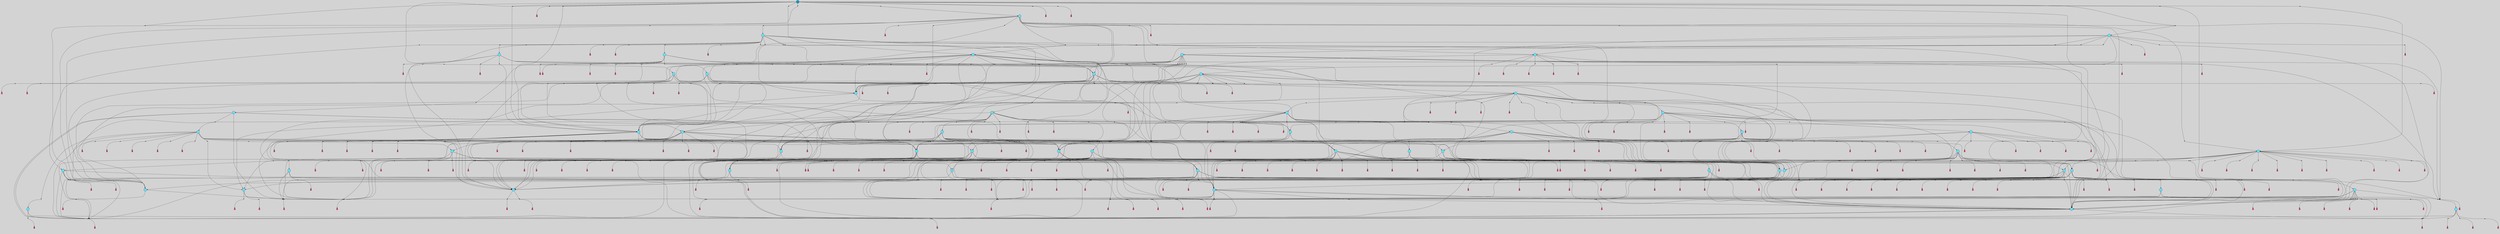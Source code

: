 // File exported with GEGELATI v1.3.1
// On the 2024-03-31 13:22:40
// With the File::TPGGraphDotExporter
digraph{
	graph[pad = "0.212, 0.055" bgcolor = lightgray]
	node[shape=circle style = filled label = ""]
		T0 [fillcolor="#66ddff"]
		T2 [fillcolor="#66ddff"]
		T3 [fillcolor="#66ddff"]
		T4 [fillcolor="#66ddff"]
		T6 [fillcolor="#66ddff"]
		T7 [fillcolor="#66ddff"]
		T8 [fillcolor="#66ddff"]
		T12 [fillcolor="#66ddff"]
		T227 [fillcolor="#66ddff"]
		T266 [fillcolor="#66ddff"]
		T284 [fillcolor="#66ddff"]
		T351 [fillcolor="#66ddff"]
		T380 [fillcolor="#66ddff"]
		T415 [fillcolor="#66ddff"]
		T417 [fillcolor="#66ddff"]
		T524 [fillcolor="#66ddff"]
		T665 [fillcolor="#66ddff"]
		T532 [fillcolor="#66ddff"]
		T915 [fillcolor="#66ddff"]
		T989 [fillcolor="#66ddff"]
		T1036 [fillcolor="#66ddff"]
		T1094 [fillcolor="#66ddff"]
		T1105 [fillcolor="#66ddff"]
		T1215 [fillcolor="#66ddff"]
		T1227 [fillcolor="#66ddff"]
		T1475 [fillcolor="#66ddff"]
		T1494 [fillcolor="#66ddff"]
		T1593 [fillcolor="#66ddff"]
		T1638 [fillcolor="#66ddff"]
		T1805 [fillcolor="#66ddff"]
		T1822 [fillcolor="#66ddff"]
		T1864 [fillcolor="#66ddff"]
		T1952 [fillcolor="#66ddff"]
		T1953 [fillcolor="#66ddff"]
		T2027 [fillcolor="#66ddff"]
		T477 [fillcolor="#66ddff"]
		T2329 [fillcolor="#66ddff"]
		T2845 [fillcolor="#66ddff"]
		T3004 [fillcolor="#66ddff"]
		T3103 [fillcolor="#66ddff"]
		T3208 [fillcolor="#66ddff"]
		T3243 [fillcolor="#66ddff"]
		T3351 [fillcolor="#66ddff"]
		T3631 [fillcolor="#66ddff"]
		T3693 [fillcolor="#66ddff"]
		T4114 [fillcolor="#66ddff"]
		T4206 [fillcolor="#66ddff"]
		T4234 [fillcolor="#66ddff"]
		T4309 [fillcolor="#66ddff"]
		T5142 [fillcolor="#66ddff"]
		T5738 [fillcolor="#66ddff"]
		T5490 [fillcolor="#66ddff"]
		T6217 [fillcolor="#66ddff"]
		T3075 [fillcolor="#66ddff"]
		T6365 [fillcolor="#66ddff"]
		T6876 [fillcolor="#66ddff"]
		T7630 [fillcolor="#1199bb"]
		P244386 [fillcolor="#cccccc" shape=point] //
		I244386 [shape=box style=invis label="5|7&4|5#3|7#3|2#2|6#0|0#0|0&#92;n11|3&0|4#4|6#2|0#0|6#4|6#3|1&#92;n7|1&1|1#2|4#2|0#1|2#4|5#4|3&#92;n13|5&0|1#0|4#0|6#0|3#4|6#3|7&#92;n6|1&4|2#4|3#3|2#4|1#1|0#4|6&#92;n4|0&3|1#1|7#3|5#4|2#1|0#3|7&#92;n10|4&3|6#0|2#1|7#0|7#2|3#3|5&#92;n10|5&4|7#2|4#1|2#4|0#4|6#4|4&#92;n"]
		P244386 -> I244386[style=invis]
		A103639 [fillcolor="#ff3366" shape=box margin=0.03 width=0 height=0 label="0"]
		T0 -> P244386 -> A103639
		P244387 [fillcolor="#cccccc" shape=point] //
		I244387 [shape=box style=invis label="6|3&2|5#1|3#4|7#3|4#0|0#1|3&#92;n1|2&1|2#2|6#1|4#0|4#0|5#4|6&#92;n12|1&3|7#4|6#4|6#1|5#0|6#3|0&#92;n11|1&1|3#2|1#1|1#3|0#2|2#4|1&#92;n3|1&4|0#4|3#3|5#1|6#2|2#0|0&#92;n13|7&3|3#3|7#4|1#2|5#1|3#2|2&#92;n0|2&3|6#4|6#2|5#3|5#0|3#3|3&#92;n12|5&2|3#1|4#3|4#0|4#3|2#0|4&#92;n4|7&1|3#2|7#1|4#4|1#1|5#3|1&#92;n12|7&0|2#2|4#1|1#0|4#0|4#2|3&#92;n"]
		P244387 -> I244387[style=invis]
		A103640 [fillcolor="#ff3366" shape=box margin=0.03 width=0 height=0 label="1"]
		T0 -> P244387 -> A103640
		P244388 [fillcolor="#cccccc" shape=point] //
		I244388 [shape=box style=invis label="8|1&4|1#2|2#0|7#2|7#2|5#2|4&#92;n7|5&4|2#2|6#4|6#2|6#2|7#1|6&#92;n11|6&0|3#1|6#4|2#4|4#2|1#2|1&#92;n9|3&2|0#4|3#2|4#3|2#2|6#4|1&#92;n4|6&1|2#3|5#1|1#0|2#0|4#1|3&#92;n11|6&3|4#3|7#1|4#3|6#0|2#1|5&#92;n10|4&4|2#0|1#2|6#1|7#1|6#0|5&#92;n2|1&0|5#3|6#4|2#0|5#3|7#1|2&#92;n3|4&2|1#0|0#0|1#1|3#0|6#2|3&#92;n"]
		P244388 -> I244388[style=invis]
		A103641 [fillcolor="#ff3366" shape=box margin=0.03 width=0 height=0 label="2"]
		T2 -> P244388 -> A103641
		P244389 [fillcolor="#cccccc" shape=point] //
		I244389 [shape=box style=invis label="4|7&2|3#2|3#3|0#0|7#0|0#0|1&#92;n1|3&0|3#4|1#4|2#0|5#3|3#2|5&#92;n3|3&0|7#0|6#4|6#3|7#4|4#3|7&#92;n7|4&4|0#2|6#3|1#1|5#3|1#3|2&#92;n10|3&0|7#4|3#4|7#1|7#2|5#0|6&#92;n9|2&4|2#2|5#4|7#4|6#0|4#2|2&#92;n7|4&2|4#0|5#2|4#1|0#0|2#3|2&#92;n13|3&1|2#1|1#2|5#4|5#3|1#3|7&#92;n8|1&2|3#2|3#0|6#1|5#4|3#0|7&#92;n5|2&4|5#3|5#4|6#4|7#3|4#0|2&#92;n"]
		P244389 -> I244389[style=invis]
		A103642 [fillcolor="#ff3366" shape=box margin=0.03 width=0 height=0 label="3"]
		T2 -> P244389 -> A103642
		P244390 [fillcolor="#cccccc" shape=point] //
		I244390 [shape=box style=invis label="8|7&1|4#2|2#2|0#4|2#2|7#0|5&#92;n9|3&0|3#0|3#4|2#2|1#0|3#1|2&#92;n6|2&0|6#0|0#4|2#1|3#1|3#2|0&#92;n8|1&3|6#1|7#2|1#4|4#1|7#0|5&#92;n12|4&0|6#0|2#2|5#4|1#4|7#3|0&#92;n"]
		P244390 -> I244390[style=invis]
		A103643 [fillcolor="#ff3366" shape=box margin=0.03 width=0 height=0 label="3"]
		T3 -> P244390 -> A103643
		P244391 [fillcolor="#cccccc" shape=point] //
		I244391 [shape=box style=invis label="7|6&1|6#1|5#3|1#0|7#3|7#1|5&#92;n11|1&2|2#2|5#3|6#4|6#1|1#0|0&#92;n8|7&3|5#1|3#4|5#0|1#1|4#0|1&#92;n11|4&4|1#1|0#3|3#3|5#2|1#3|0&#92;n12|7&0|0#4|5#2|6#2|3#3|2#2|4&#92;n5|4&1|1#0|3#4|0#0|5#3|0#2|7&#92;n9|0&1|3#4|7#4|6#3|3#1|4#4|7&#92;n8|7&0|1#1|7#3|7#4|0#1|6#0|4&#92;n"]
		P244391 -> I244391[style=invis]
		A103644 [fillcolor="#ff3366" shape=box margin=0.03 width=0 height=0 label="4"]
		T3 -> P244391 -> A103644
		P244392 [fillcolor="#cccccc" shape=point] //
		I244392 [shape=box style=invis label="9|5&0|3#1|0#2|6#1|7#3|5#0|0&#92;n1|2&2|4#2|4#4|4#1|6#1|6#2|6&#92;n4|2&1|0#4|3#0|6#3|0#4|3#1|4&#92;n"]
		P244392 -> I244392[style=invis]
		A103645 [fillcolor="#ff3366" shape=box margin=0.03 width=0 height=0 label="4"]
		T4 -> P244392 -> A103645
		P244393 [fillcolor="#cccccc" shape=point] //
		I244393 [shape=box style=invis label="1|0&4|6#2|5#0|1#1|1#4|7#4|3&#92;n0|1&0|2#4|0#1|4#4|4#2|6#0|7&#92;n6|4&3|5#1|5#0|4#0|4#2|1#0|7&#92;n8|2&2|3#3|1#2|3#4|6#2|2#2|0&#92;n0|2&1|6#1|6#2|0#1|1#0|1#1|1&#92;n4|0&3|6#2|0#3|4#1|6#0|2#0|4&#92;n1|7&3|6#2|1#3|0#2|2#3|3#3|6&#92;n7|5&1|5#1|7#2|5#2|6#0|1#1|7&#92;n7|7&1|5#0|3#2|0#3|5#1|6#0|4&#92;n8|3&1|0#1|6#4|1#4|6#3|7#1|2&#92;n"]
		P244393 -> I244393[style=invis]
		A103646 [fillcolor="#ff3366" shape=box margin=0.03 width=0 height=0 label="5"]
		T4 -> P244393 -> A103646
		P244394 [fillcolor="#cccccc" shape=point] //
		I244394 [shape=box style=invis label="5|1&1|6#4|7#3|3#4|1#4|4#2|5&#92;n12|7&2|7#0|6#4|6#2|3#1|7#2|3&#92;n4|4&0|2#4|3#0|5#2|4#2|4#3|6&#92;n8|5&0|7#3|0#4|0#3|3#0|6#1|4&#92;n8|5&0|1#3|6#4|7#1|5#3|6#3|1&#92;n1|0&2|1#3|4#0|1#3|5#3|4#1|5&#92;n5|5&3|3#2|6#4|6#0|2#4|5#1|1&#92;n"]
		P244394 -> I244394[style=invis]
		A103647 [fillcolor="#ff3366" shape=box margin=0.03 width=0 height=0 label="6"]
		T6 -> P244394 -> A103647
		P244395 [fillcolor="#cccccc" shape=point] //
		I244395 [shape=box style=invis label="7|1&3|2#3|6#3|5#0|0#2|5#2|0&#92;n4|2&3|7#0|7#4|2#1|3#2|4#2|6&#92;n0|5&4|4#2|0#3|0#4|2#3|7#0|0&#92;n1|1&1|6#2|0#0|3#0|5#4|0#1|4&#92;n"]
		P244395 -> I244395[style=invis]
		A103648 [fillcolor="#ff3366" shape=box margin=0.03 width=0 height=0 label="7"]
		T6 -> P244395 -> A103648
		P244396 [fillcolor="#cccccc" shape=point] //
		I244396 [shape=box style=invis label="0|7&4|6#4|1#3|7#2|2#3|5#2|3&#92;n3|3&0|6#1|0#3|1#4|2#2|1#0|6&#92;n5|1&0|7#2|6#0|5#4|1#0|4#2|6&#92;n6|3&2|3#2|3#4|6#2|2#2|3#4|3&#92;n9|1&3|4#4|3#2|0#4|1#1|7#0|3&#92;n9|2&0|7#2|0#4|6#3|3#0|6#0|6&#92;n6|6&4|2#3|4#3|2#3|5#0|4#1|2&#92;n"]
		P244396 -> I244396[style=invis]
		A103649 [fillcolor="#ff3366" shape=box margin=0.03 width=0 height=0 label="7"]
		T7 -> P244396 -> A103649
		P244397 [fillcolor="#cccccc" shape=point] //
		I244397 [shape=box style=invis label="7|6&4|3#0|2#4|1#1|1#2|4#1|6&#92;n0|2&3|3#0|7#3|6#2|3#4|4#0|0&#92;n1|6&4|7#4|1#2|4#3|6#4|1#1|0&#92;n"]
		P244397 -> I244397[style=invis]
		A103650 [fillcolor="#ff3366" shape=box margin=0.03 width=0 height=0 label="8"]
		T7 -> P244397 -> A103650
		P244398 [fillcolor="#cccccc" shape=point] //
		I244398 [shape=box style=invis label="11|4&2|6#2|2#0|1#4|0#1|2#1|7&#92;n5|0&3|3#3|3#0|1#3|3#2|6#3|4&#92;n8|2&2|7#3|3#2|1#2|2#0|7#2|1&#92;n8|1&0|2#4|6#2|2#0|7#2|6#0|1&#92;n0|0&0|2#3|3#1|5#4|7#3|7#0|3&#92;n10|2&4|3#3|0#4|7#1|3#0|6#3|0&#92;n10|0&0|5#1|5#4|7#2|5#4|1#1|6&#92;n7|6&1|3#2|2#4|7#3|5#1|1#0|7&#92;n5|6&1|7#4|4#4|0#1|0#0|7#1|6&#92;n"]
		P244398 -> I244398[style=invis]
		A103651 [fillcolor="#ff3366" shape=box margin=0.03 width=0 height=0 label="8"]
		T8 -> P244398 -> A103651
		P244399 [fillcolor="#cccccc" shape=point] //
		I244399 [shape=box style=invis label="1|7&0|1#0|5#3|3#0|5#0|5#1|7&#92;n9|0&3|0#0|7#0|1#1|6#1|6#0|6&#92;n"]
		P244399 -> I244399[style=invis]
		A103652 [fillcolor="#ff3366" shape=box margin=0.03 width=0 height=0 label="0"]
		T8 -> P244399 -> A103652
		T2 -> P244395
		T6 -> P244399
		T8 -> P244394
		P244400 [fillcolor="#cccccc" shape=point] //
		I244400 [shape=box style=invis label="7|1&1|1#2|4#2|0#1|2#4|5#4|3&#92;n5|7&4|5#3|7#3|2#2|6#0|0#0|0&#92;n11|3&0|4#4|6#2|0#0|6#4|6#3|1&#92;n5|7&0|6#3|0#1|2#3|7#1|1#4|6&#92;n13|5&0|1#0|4#0|6#0|3#4|6#3|7&#92;n6|1&4|2#4|3#3|2#4|1#1|0#4|6&#92;n4|0&3|1#1|7#3|5#4|2#1|0#3|7&#92;n10|4&3|6#0|2#1|7#0|7#2|3#3|5&#92;n10|5&4|7#2|0#1|2#4|0#4|6#4|4&#92;n"]
		P244400 -> I244400[style=invis]
		A103653 [fillcolor="#ff3366" shape=box margin=0.03 width=0 height=0 label="0"]
		T12 -> P244400 -> A103653
		T12 -> P244387
		T12 -> P244397
		T12 -> P244394
		T12 -> P244389
		P244401 [fillcolor="#cccccc" shape=point] //
		I244401 [shape=box style=invis label="3|3&3|6#0|2#3|4#3|7#1|2#2|3&#92;n9|1&0|6#0|0#4|7#4|6#1|2#1|6&#92;n0|0&3|4#2|3#3|4#0|3#0|3#4|3&#92;n3|2&4|5#3|5#4|6#4|7#3|4#0|2&#92;n4|2&2|3#2|0#3|0#0|7#0|0#0|1&#92;n11|3&4|7#3|4#3|6#0|6#1|0#3|3&#92;n1|3&0|3#4|1#4|2#0|1#3|7#0|5&#92;n"]
		P244401 -> I244401[style=invis]
		A103654 [fillcolor="#ff3366" shape=box margin=0.03 width=0 height=0 label="3"]
		T227 -> P244401 -> A103654
		P244402 [fillcolor="#cccccc" shape=point] //
		I244402 [shape=box style=invis label="7|1&3|2#3|6#3|5#0|0#2|5#2|0&#92;n4|2&3|7#0|7#4|2#1|3#2|4#2|6&#92;n1|1&1|6#2|5#0|3#0|5#4|0#1|4&#92;n0|5&4|4#2|0#3|0#4|2#3|7#0|0&#92;n"]
		P244402 -> I244402[style=invis]
		A103655 [fillcolor="#ff3366" shape=box margin=0.03 width=0 height=0 label="7"]
		T227 -> P244402 -> A103655
		T227 -> P244399
		P244403 [fillcolor="#cccccc" shape=point] //
		I244403 [shape=box style=invis label="3|4&2|1#4|4#1|0#4|6#4|3#4|4&#92;n9|2&1|0#3|6#4|3#1|1#3|5#0|4&#92;n"]
		P244403 -> I244403[style=invis]
		A103656 [fillcolor="#ff3366" shape=box margin=0.03 width=0 height=0 label="5"]
		T227 -> P244403 -> A103656
		P244404 [fillcolor="#cccccc" shape=point] //
		I244404 [shape=box style=invis label="9|0&3|6#0|7#0|1#1|6#1|6#0|6&#92;n"]
		P244404 -> I244404[style=invis]
		A103657 [fillcolor="#ff3366" shape=box margin=0.03 width=0 height=0 label="0"]
		T227 -> P244404 -> A103657
		P244405 [fillcolor="#cccccc" shape=point] //
		I244405 [shape=box style=invis label="4|5&4|2#0|2#1|2#3|4#0|1#4|4&#92;n2|1&4|4#3|6#2|0#1|7#3|5#4|6&#92;n"]
		P244405 -> I244405[style=invis]
		A103658 [fillcolor="#ff3366" shape=box margin=0.03 width=0 height=0 label="6"]
		T227 -> P244405 -> A103658
		P244406 [fillcolor="#cccccc" shape=point] //
		I244406 [shape=box style=invis label="4|2&1|0#4|3#0|6#3|0#4|3#1|4&#92;n9|5&0|3#1|0#2|6#1|7#3|2#0|0&#92;n6|0&4|1#1|2#1|1#0|3#4|0#4|3&#92;n"]
		P244406 -> I244406[style=invis]
		A103659 [fillcolor="#ff3366" shape=box margin=0.03 width=0 height=0 label="4"]
		T266 -> P244406 -> A103659
		T266 -> P244394
		T266 -> P244392
		P244407 [fillcolor="#cccccc" shape=point] //
		I244407 [shape=box style=invis label="5|5&0|0#0|2#2|4#1|0#3|1#3|6&#92;n3|4&2|1#4|4#1|0#4|6#4|3#4|4&#92;n"]
		P244407 -> I244407[style=invis]
		A103660 [fillcolor="#ff3366" shape=box margin=0.03 width=0 height=0 label="5"]
		T284 -> P244407 -> A103660
		P244408 [fillcolor="#cccccc" shape=point] //
		I244408 [shape=box style=invis label="2|0&1|1#4|4#0|1#3|4#3|1#2|2&#92;n0|5&4|4#2|0#3|0#4|2#3|7#0|0&#92;n4|2&3|7#1|7#4|2#1|3#2|4#2|6&#92;n7|1&3|2#3|6#3|5#0|0#2|5#2|0&#92;n1|1&1|6#2|0#0|3#0|5#4|0#1|4&#92;n"]
		P244408 -> I244408[style=invis]
		A103661 [fillcolor="#ff3366" shape=box margin=0.03 width=0 height=0 label="7"]
		T284 -> P244408 -> A103661
		T284 -> P244392
		T351 -> P244401
		T351 -> P244403
		T351 -> P244404
		P244409 [fillcolor="#cccccc" shape=point] //
		I244409 [shape=box style=invis label="2|7&3|1#0|7#3|1#2|0#3|3#0|4&#92;n8|2&0|2#3|1#3|2#4|1#2|0#3|3&#92;n13|0&3|4#3|6#2|1#0|1#2|0#1|4&#92;n"]
		P244409 -> I244409[style=invis]
		A103662 [fillcolor="#ff3366" shape=box margin=0.03 width=0 height=0 label="6"]
		T351 -> P244409 -> A103662
		P244410 [fillcolor="#cccccc" shape=point] //
		I244410 [shape=box style=invis label="4|7&2|3#2|3#3|0#0|7#0|0#0|1&#92;n13|3&1|2#1|1#2|5#4|5#3|1#3|7&#92;n3|3&0|7#0|6#4|6#3|7#4|4#3|7&#92;n7|4&4|6#2|6#3|1#1|5#3|1#3|2&#92;n10|3&0|7#4|3#4|7#1|7#2|5#0|6&#92;n9|2&4|2#2|5#4|7#4|6#0|4#2|2&#92;n7|4&2|4#0|5#2|4#1|0#0|2#3|2&#92;n1|3&0|3#4|1#4|2#0|5#3|3#2|5&#92;n5|2&4|5#3|5#4|6#4|7#3|4#0|2&#92;n"]
		P244410 -> I244410[style=invis]
		A103663 [fillcolor="#ff3366" shape=box margin=0.03 width=0 height=0 label="3"]
		T351 -> P244410 -> A103663
		P244411 [fillcolor="#cccccc" shape=point] //
		I244411 [shape=box style=invis label="12|5&0|6#3|4#2|0#1|2#1|1#4|0&#92;n5|3&4|0#0|4#0|0#0|3#4|3#3|4&#92;n6|0&3|0#4|6#4|7#0|6#1|2#3|6&#92;n"]
		P244411 -> I244411[style=invis]
		A103664 [fillcolor="#ff3366" shape=box margin=0.03 width=0 height=0 label="3"]
		T351 -> P244411 -> A103664
		P244412 [fillcolor="#cccccc" shape=point] //
		I244412 [shape=box style=invis label="0|0&4|6#1|4#0|4#4|0#4|2#2|2&#92;n5|2&3|0#1|5#4|6#3|0#4|2#4|7&#92;n"]
		P244412 -> I244412[style=invis]
		A103665 [fillcolor="#ff3366" shape=box margin=0.03 width=0 height=0 label="5"]
		T380 -> P244412 -> A103665
		T380 -> P244394
		P244413 [fillcolor="#cccccc" shape=point] //
		I244413 [shape=box style=invis label="10|0&4|0#2|3#1|5#4|5#2|4#3|6&#92;n8|7&4|1#1|0#2|4#4|3#0|0#3|1&#92;n4|5&3|0#0|4#1|2#3|4#0|1#4|4&#92;n"]
		P244413 -> I244413[style=invis]
		A103666 [fillcolor="#ff3366" shape=box margin=0.03 width=0 height=0 label="6"]
		T380 -> P244413 -> A103666
		P244414 [fillcolor="#cccccc" shape=point] //
		I244414 [shape=box style=invis label="9|7&3|4#0|6#0|3#2|3#3|2#2|1&#92;n1|7&0|1#0|5#3|3#0|5#3|5#1|7&#92;n"]
		P244414 -> I244414[style=invis]
		A103667 [fillcolor="#ff3366" shape=box margin=0.03 width=0 height=0 label="0"]
		T415 -> P244414 -> A103667
		T415 -> P244394
		P244415 [fillcolor="#cccccc" shape=point] //
		I244415 [shape=box style=invis label="10|4&0|2#4|5#3|2#1|4#0|5#1|3&#92;n8|1&2|1#2|1#1|3#4|6#4|4#4|4&#92;n11|5&2|7#3|5#3|2#0|6#2|0#0|4&#92;n5|0&4|7#4|1#1|7#1|6#2|5#1|1&#92;n2|2&0|2#3|0#0|5#1|1#4|2#3|7&#92;n5|1&4|7#2|6#0|5#4|1#1|4#4|6&#92;n0|7&4|6#4|1#3|7#0|2#3|5#2|3&#92;n0|1&0|4#0|7#3|2#1|3#0|2#0|7&#92;n"]
		P244415 -> I244415[style=invis]
		T415 -> P244415 -> T0
		P244416 [fillcolor="#cccccc" shape=point] //
		I244416 [shape=box style=invis label="9|0&0|0#0|7#0|1#1|6#1|6#0|6&#92;n1|5&0|0#3|7#0|3#2|6#1|3#3|3&#92;n"]
		P244416 -> I244416[style=invis]
		A103668 [fillcolor="#ff3366" shape=box margin=0.03 width=0 height=0 label="0"]
		T415 -> P244416 -> A103668
		T415 -> P244396
		T417 -> P244394
		P244417 [fillcolor="#cccccc" shape=point] //
		I244417 [shape=box style=invis label="7|5&1|0#1|2#1|3#2|5#0|5#3|1&#92;n8|4&2|5#0|4#0|2#4|1#1|0#1|5&#92;n12|0&4|1#0|2#3|6#4|5#0|6#4|6&#92;n"]
		P244417 -> I244417[style=invis]
		A103669 [fillcolor="#ff3366" shape=box margin=0.03 width=0 height=0 label="4"]
		T417 -> P244417 -> A103669
		T417 -> P244399
		P244418 [fillcolor="#cccccc" shape=point] //
		I244418 [shape=box style=invis label="10|6&2|3#0|1#0|1#2|0#1|4#3|3&#92;n3|4&2|1#4|4#1|0#4|6#4|3#4|4&#92;n"]
		P244418 -> I244418[style=invis]
		A103670 [fillcolor="#ff3366" shape=box margin=0.03 width=0 height=0 label="5"]
		T417 -> P244418 -> A103670
		P244419 [fillcolor="#cccccc" shape=point] //
		I244419 [shape=box style=invis label="13|0&3|0#0|7#0|1#1|6#1|6#0|6&#92;n"]
		P244419 -> I244419[style=invis]
		A103671 [fillcolor="#ff3366" shape=box margin=0.03 width=0 height=0 label="0"]
		T417 -> P244419 -> A103671
		P244420 [fillcolor="#cccccc" shape=point] //
		I244420 [shape=box style=invis label="6|4&4|7#4|5#2|4#1|5#0|0#0|1&#92;n11|3&0|4#4|6#2|0#4|6#4|6#3|1&#92;n10|5&4|7#2|4#1|2#4|0#4|6#4|4&#92;n6|1&4|2#4|3#3|2#4|1#1|0#4|6&#92;n4|0&3|1#1|7#3|6#4|2#1|0#3|7&#92;n10|4&3|6#0|2#1|7#0|7#2|3#3|5&#92;n5|7&4|5#3|7#3|2#2|6#0|0#0|0&#92;n13|5&0|1#0|4#0|6#0|3#4|6#3|7&#92;n"]
		P244420 -> I244420[style=invis]
		A103672 [fillcolor="#ff3366" shape=box margin=0.03 width=0 height=0 label="0"]
		T524 -> P244420 -> A103672
		T524 -> P244387
		P244421 [fillcolor="#cccccc" shape=point] //
		I244421 [shape=box style=invis label="4|2&0|3#0|7#3|0#4|2#4|1#4|3&#92;n7|6&3|6#0|7#4|2#0|6#3|0#2|2&#92;n8|0&0|7#3|4#3|0#1|7#1|0#3|6&#92;n5|1&4|5#4|5#0|0#3|7#0|2#0|6&#92;n13|3&2|3#3|2#2|3#1|4#4|7#4|1&#92;n"]
		P244421 -> I244421[style=invis]
		T524 -> P244421 -> T417
		T524 -> P244396
		P244422 [fillcolor="#cccccc" shape=point] //
		I244422 [shape=box style=invis label="11|1&2|1#4|0#3|6#3|0#2|2#4|6&#92;n8|0&1|4#3|2#3|0#4|2#2|7#0|5&#92;n10|4&3|3#4|4#3|7#0|1#0|0#4|5&#92;n12|4&0|6#0|2#2|5#4|1#4|7#4|0&#92;n8|1&3|6#1|7#2|1#4|4#1|7#4|5&#92;n0|2&4|3#3|7#4|1#0|3#0|1#1|3&#92;n1|2&1|5#2|2#0|6#2|5#1|0#2|2&#92;n9|7&3|5#1|1#0|7#1|5#0|0#2|2&#92;n"]
		P244422 -> I244422[style=invis]
		A103673 [fillcolor="#ff3366" shape=box margin=0.03 width=0 height=0 label="3"]
		T524 -> P244422 -> A103673
		T524 -> P244397
		T665 -> P244399
		T665 -> P244395
		P244423 [fillcolor="#cccccc" shape=point] //
		I244423 [shape=box style=invis label="9|3&0|4#0|5#3|4#1|2#0|3#0|1&#92;n12|0&4|6#4|7#0|5#3|4#0|5#0|4&#92;n8|3&4|0#0|0#4|1#1|3#0|5#3|6&#92;n11|7&1|7#2|1#0|7#3|6#3|3#4|3&#92;n12|5&4|1#3|7#4|4#2|7#0|4#3|0&#92;n0|3&1|3#0|7#4|2#1|3#2|3#0|3&#92;n3|0&3|1#0|2#2|2#0|4#4|2#0|3&#92;n"]
		P244423 -> I244423[style=invis]
		A103674 [fillcolor="#ff3366" shape=box margin=0.03 width=0 height=0 label="7"]
		T665 -> P244423 -> A103674
		P244424 [fillcolor="#cccccc" shape=point] //
		I244424 [shape=box style=invis label="6|3&2|3#2|3#4|6#2|2#2|3#4|3&#92;n3|3&0|6#1|0#3|1#4|2#2|1#0|3&#92;n9|1&3|4#4|3#2|0#4|1#1|7#0|3&#92;n0|7&4|6#4|1#3|7#2|2#3|5#2|3&#92;n9|2&0|7#2|0#4|6#3|3#0|6#4|6&#92;n6|6&4|2#3|4#3|2#3|5#0|4#1|2&#92;n8|0&0|5#0|6#3|5#4|4#0|3#3|6&#92;n"]
		P244424 -> I244424[style=invis]
		A103675 [fillcolor="#ff3366" shape=box margin=0.03 width=0 height=0 label="7"]
		T665 -> P244424 -> A103675
		P244425 [fillcolor="#cccccc" shape=point] //
		I244425 [shape=box style=invis label="5|1&1|6#4|7#3|3#4|1#4|4#2|5&#92;n2|3&3|5#3|5#4|3#2|3#1|4#2|4&#92;n12|7&2|7#0|6#4|6#2|3#1|7#2|4&#92;n4|4&0|2#4|3#0|5#2|4#2|4#3|6&#92;n8|5&0|7#3|0#4|0#3|3#0|6#1|4&#92;n5|5&3|3#2|6#4|6#0|2#4|5#1|1&#92;n1|0&2|1#3|4#0|1#3|5#3|4#1|5&#92;n8|5&0|1#3|6#4|7#1|5#3|6#3|1&#92;n"]
		P244425 -> I244425[style=invis]
		A103676 [fillcolor="#ff3366" shape=box margin=0.03 width=0 height=0 label="6"]
		T665 -> P244425 -> A103676
		P244426 [fillcolor="#cccccc" shape=point] //
		I244426 [shape=box style=invis label="6|4&3|4#1|5#0|4#0|4#2|1#0|7&#92;n1|7&3|6#2|1#3|2#2|2#3|3#3|6&#92;n8|2&2|3#3|1#2|3#4|6#2|2#2|0&#92;n7|5&1|2#1|7#2|5#2|6#0|1#1|7&#92;n4|7&1|6#2|6#4|0#1|2#3|4#2|4&#92;n1|0&4|6#2|5#0|1#1|1#4|7#4|5&#92;n8|7&1|5#0|3#2|0#3|5#1|6#0|7&#92;n"]
		P244426 -> I244426[style=invis]
		T665 -> P244426 -> T6
		T665 -> P244396
		P244427 [fillcolor="#cccccc" shape=point] //
		I244427 [shape=box style=invis label="9|1&3|4#4|3#2|0#4|1#1|7#4|3&#92;n3|3&0|6#1|0#3|1#4|2#2|1#0|6&#92;n7|3&0|3#2|3#4|6#2|2#2|3#4|3&#92;n5|6&0|7#2|6#0|5#4|1#0|4#2|6&#92;n0|7&4|6#2|1#3|7#2|2#3|5#2|3&#92;n7|0&4|5#0|4#4|6#3|6#2|0#3|4&#92;n"]
		P244427 -> I244427[style=invis]
		A103677 [fillcolor="#ff3366" shape=box margin=0.03 width=0 height=0 label="7"]
		T665 -> P244427 -> A103677
		P244428 [fillcolor="#cccccc" shape=point] //
		I244428 [shape=box style=invis label="8|0&0|3#2|7#1|3#0|4#0|7#4|3&#92;n6|4&3|4#4|1#4|6#1|6#1|3#3|1&#92;n5|6&2|0#1|1#2|3#2|5#3|7#1|2&#92;n"]
		P244428 -> I244428[style=invis]
		A103678 [fillcolor="#ff3366" shape=box margin=0.03 width=0 height=0 label="5"]
		T665 -> P244428 -> A103678
		P244429 [fillcolor="#cccccc" shape=point] //
		I244429 [shape=box style=invis label="5|1&0|6#4|7#4|3#4|1#4|4#4|5&#92;n8|1&0|7#3|0#4|0#3|3#0|6#1|4&#92;n8|5&0|1#3|6#4|7#1|5#3|6#3|1&#92;n10|4&2|7#2|2#2|1#0|1#1|5#2|1&#92;n1|0&2|1#3|3#0|6#0|5#3|4#1|5&#92;n"]
		P244429 -> I244429[style=invis]
		T532 -> P244429 -> T380
		P244430 [fillcolor="#cccccc" shape=point] //
		I244430 [shape=box style=invis label="9|7&3|0#0|7#0|1#1|6#1|6#0|6&#92;n1|7&0|1#0|5#3|3#0|5#0|5#1|7&#92;n"]
		P244430 -> I244430[style=invis]
		A103679 [fillcolor="#ff3366" shape=box margin=0.03 width=0 height=0 label="0"]
		T532 -> P244430 -> A103679
		P244431 [fillcolor="#cccccc" shape=point] //
		I244431 [shape=box style=invis label="9|3&0|3#0|3#4|2#2|1#0|3#1|2&#92;n12|3&2|6#3|1#0|7#3|4#4|4#1|6&#92;n6|1&0|6#0|0#4|3#1|0#1|3#2|0&#92;n3|0&3|2#0|6#2|4#0|4#3|3#2|7&#92;n12|4&0|6#0|2#2|5#4|3#4|7#3|0&#92;n"]
		P244431 -> I244431[style=invis]
		A103680 [fillcolor="#ff3366" shape=box margin=0.03 width=0 height=0 label="3"]
		T532 -> P244431 -> A103680
		P244432 [fillcolor="#cccccc" shape=point] //
		I244432 [shape=box style=invis label="4|5&4|4#2|7#3|3#4|3#3|7#0|2&#92;n8|3&2|6#2|5#3|0#1|7#0|0#2|1&#92;n0|0&0|6#1|5#1|2#0|2#1|0#1|7&#92;n7|5&0|2#1|0#2|2#3|5#2|0#1|4&#92;n9|3&0|3#4|1#4|6#4|1#4|6#2|2&#92;n"]
		P244432 -> I244432[style=invis]
		A103681 [fillcolor="#ff3366" shape=box margin=0.03 width=0 height=0 label="4"]
		T532 -> P244432 -> A103681
		P244433 [fillcolor="#cccccc" shape=point] //
		I244433 [shape=box style=invis label="6|6&4|3#4|7#1|6#2|5#0|6#0|6&#92;n10|6&2|7#4|7#2|4#4|5#2|7#4|5&#92;n9|7&3|7#3|5#4|4#0|1#1|0#4|3&#92;n1|0&2|6#0|5#0|7#4|3#2|0#0|3&#92;n1|3&2|0#1|1#4|6#4|4#1|3#0|0&#92;n8|6&4|3#1|0#0|1#4|7#0|5#0|3&#92;n6|0&3|5#3|1#0|7#4|1#2|7#3|1&#92;n10|2&2|0#2|2#2|4#1|2#1|5#2|3&#92;n"]
		P244433 -> I244433[style=invis]
		A103682 [fillcolor="#ff3366" shape=box margin=0.03 width=0 height=0 label="5"]
		T532 -> P244433 -> A103682
		T532 -> P244394
		T532 -> P244395
		P244434 [fillcolor="#cccccc" shape=point] //
		I244434 [shape=box style=invis label="9|4&2|3#3|7#1|6#4|1#4|0#2|3&#92;n4|5&4|2#0|2#1|2#3|4#4|1#4|4&#92;n"]
		P244434 -> I244434[style=invis]
		A103683 [fillcolor="#ff3366" shape=box margin=0.03 width=0 height=0 label="6"]
		T915 -> P244434 -> A103683
		P244435 [fillcolor="#cccccc" shape=point] //
		I244435 [shape=box style=invis label="10|0&0|5#4|5#4|5#1|7#4|4#0|5&#92;n4|6&1|6#1|5#3|1#0|7#3|7#1|5&#92;n8|0&4|3#3|4#2|2#3|5#4|3#1|5&#92;n12|7&0|0#4|5#2|6#2|3#3|2#2|0&#92;n9|0&1|3#4|7#4|6#3|3#1|4#4|7&#92;n8|7&3|5#1|3#4|5#0|1#1|4#0|1&#92;n11|1&2|2#2|5#3|6#4|6#1|1#0|0&#92;n8|7&0|3#1|7#3|7#4|0#1|6#0|4&#92;n"]
		P244435 -> I244435[style=invis]
		T915 -> P244435 -> T6
		P244436 [fillcolor="#cccccc" shape=point] //
		I244436 [shape=box style=invis label="11|3&0|4#4|6#2|0#0|6#0|5#3|1&#92;n7|3&1|6#3|1#2|2#4|2#1|7#4|2&#92;n10|5&4|7#2|7#1|2#4|0#4|6#4|4&#92;n4|1&0|3#1|3#0|5#4|1#4|5#4|1&#92;n4|0&0|1#1|7#3|5#2|2#1|1#3|7&#92;n2|6&3|1#2|1#0|1#3|2#1|7#1|1&#92;n2|1&3|2#3|1#0|6#3|2#4|7#4|7&#92;n11|4&0|3#4|4#0|3#3|2#2|4#3|2&#92;n"]
		P244436 -> I244436[style=invis]
		A103684 [fillcolor="#ff3366" shape=box margin=0.03 width=0 height=0 label="0"]
		T915 -> P244436 -> A103684
		P244437 [fillcolor="#cccccc" shape=point] //
		I244437 [shape=box style=invis label="10|3&4|1#1|4#1|6#0|2#0|6#2|0&#92;n8|6&4|7#1|2#2|5#3|1#1|4#4|1&#92;n2|4&3|2#3|3#1|1#1|7#4|6#1|7&#92;n10|0&1|2#3|3#2|7#2|4#3|5#1|1&#92;n8|3&4|5#1|5#0|0#1|2#3|4#3|3&#92;n8|2&2|0#1|4#0|4#1|4#0|6#3|3&#92;n"]
		P244437 -> I244437[style=invis]
		A103685 [fillcolor="#ff3366" shape=box margin=0.03 width=0 height=0 label="5"]
		T915 -> P244437 -> A103685
		P244438 [fillcolor="#cccccc" shape=point] //
		I244438 [shape=box style=invis label="6|3&2|5#1|3#4|7#3|4#0|0#0|3&#92;n1|2&1|2#2|6#1|4#0|4#0|5#4|6&#92;n12|1&3|7#4|6#4|6#1|5#0|6#3|0&#92;n12|7&0|2#2|4#1|1#0|4#0|4#2|3&#92;n3|1&4|0#4|3#3|5#1|6#2|2#0|0&#92;n13|7&3|3#3|7#4|1#2|5#1|3#2|2&#92;n0|2&3|6#4|6#2|5#3|5#0|3#3|3&#92;n12|5&2|3#1|4#3|4#0|4#3|2#0|4&#92;n4|7&1|3#2|7#1|4#4|1#1|5#3|1&#92;n11|1&1|3#2|1#1|1#3|0#2|2#4|1&#92;n"]
		P244438 -> I244438[style=invis]
		A103686 [fillcolor="#ff3366" shape=box margin=0.03 width=0 height=0 label="1"]
		T915 -> P244438 -> A103686
		P244439 [fillcolor="#cccccc" shape=point] //
		I244439 [shape=box style=invis label="0|7&4|5#3|7#3|2#2|6#0|0#0|0&#92;n8|7&1|0#3|0#1|2#2|6#3|1#3|7&#92;n4|0&3|1#1|7#3|5#4|6#1|0#3|7&#92;n13|5&0|1#0|4#0|6#0|3#4|6#3|7&#92;n7|5&4|7#1|3#3|4#2|1#4|6#1|1&#92;n7|1&1|1#2|4#2|0#1|2#4|5#4|3&#92;n11|3&0|4#4|6#2|0#0|6#4|6#3|1&#92;n10|4&3|6#0|2#1|7#0|7#2|3#3|5&#92;n10|5&4|7#2|4#1|2#4|0#4|6#4|4&#92;n"]
		P244439 -> I244439[style=invis]
		A103687 [fillcolor="#ff3366" shape=box margin=0.03 width=0 height=0 label="0"]
		T915 -> P244439 -> A103687
		P244440 [fillcolor="#cccccc" shape=point] //
		I244440 [shape=box style=invis label="13|2&3|6#1|7#1|2#1|3#4|3#3|4&#92;n10|3&4|2#4|1#4|2#2|3#2|4#4|4&#92;n2|5&2|1#0|6#1|1#1|7#2|4#2|6&#92;n3|6&3|1#3|0#2|7#3|7#0|5#0|5&#92;n5|0&2|0#2|4#3|2#4|7#3|1#1|6&#92;n"]
		P244440 -> I244440[style=invis]
		A103688 [fillcolor="#ff3366" shape=box margin=0.03 width=0 height=0 label="6"]
		T915 -> P244440 -> A103688
		P244441 [fillcolor="#cccccc" shape=point] //
		I244441 [shape=box style=invis label="0|5&4|4#2|0#3|0#4|2#3|7#0|0&#92;n4|2&3|7#0|7#4|2#1|3#2|4#3|6&#92;n7|0&3|3#3|0#3|5#0|5#3|3#3|6&#92;n"]
		P244441 -> I244441[style=invis]
		A103689 [fillcolor="#ff3366" shape=box margin=0.03 width=0 height=0 label="7"]
		T915 -> P244441 -> A103689
		P244442 [fillcolor="#cccccc" shape=point] //
		I244442 [shape=box style=invis label="3|5&4|1#4|2#0|7#3|6#4|3#4|5&#92;n1|3&3|4#0|1#3|5#3|0#1|6#3|1&#92;n2|1&2|3#1|3#3|7#2|3#1|3#1|3&#92;n6|4&4|2#0|2#4|3#3|4#4|2#4|6&#92;n7|1&3|1#2|0#4|7#0|3#4|4#1|3&#92;n9|0&0|7#2|4#2|4#2|0#1|4#2|4&#92;n"]
		P244442 -> I244442[style=invis]
		A103690 [fillcolor="#ff3366" shape=box margin=0.03 width=0 height=0 label="7"]
		T915 -> P244442 -> A103690
		P244443 [fillcolor="#cccccc" shape=point] //
		I244443 [shape=box style=invis label="0|2&4|3#3|7#4|1#0|3#0|1#1|3&#92;n10|7&3|3#4|4#3|7#0|1#0|0#4|5&#92;n8|0&1|4#3|2#3|0#4|2#2|7#0|5&#92;n12|4&0|6#3|2#2|5#4|1#4|7#4|0&#92;n0|0&4|7#4|5#0|5#4|1#4|5#1|0&#92;n8|1&3|6#1|7#2|1#4|4#1|7#4|5&#92;n11|1&2|1#4|0#3|6#3|0#2|2#4|6&#92;n1|2&1|5#2|2#0|6#2|5#1|0#2|2&#92;n9|7&3|5#1|1#0|7#1|5#0|0#2|2&#92;n"]
		P244443 -> I244443[style=invis]
		A103691 [fillcolor="#ff3366" shape=box margin=0.03 width=0 height=0 label="3"]
		T915 -> P244443 -> A103691
		T915 -> P244423
		T915 -> P244431
		P244444 [fillcolor="#cccccc" shape=point] //
		I244444 [shape=box style=invis label="13|5&0|1#0|4#0|6#0|3#4|6#3|7&#92;n0|7&4|7#3|7#3|2#2|6#0|0#0|0&#92;n11|3&3|4#4|6#2|0#0|6#4|6#3|1&#92;n7|1&1|1#2|4#2|0#1|2#4|5#4|3&#92;n9|3&2|7#3|0#3|5#1|2#3|3#0|5&#92;n8|7&1|7#3|0#1|2#2|6#3|1#3|4&#92;n10|4&3|6#0|2#1|7#0|7#2|3#3|5&#92;n10|5&4|7#2|4#1|2#4|0#4|6#4|4&#92;n"]
		P244444 -> I244444[style=invis]
		A103692 [fillcolor="#ff3366" shape=box margin=0.03 width=0 height=0 label="0"]
		T989 -> P244444 -> A103692
		P244445 [fillcolor="#cccccc" shape=point] //
		I244445 [shape=box style=invis label="9|0&3|0#0|7#0|1#1|6#1|6#0|6&#92;n1|7&0|1#0|5#3|3#0|5#2|5#1|7&#92;n"]
		P244445 -> I244445[style=invis]
		A103693 [fillcolor="#ff3366" shape=box margin=0.03 width=0 height=0 label="0"]
		T989 -> P244445 -> A103693
		P244446 [fillcolor="#cccccc" shape=point] //
		I244446 [shape=box style=invis label="8|0&1|4#2|2#2|0#4|2#2|7#0|5&#92;n9|3&0|3#0|3#4|2#2|1#0|3#1|2&#92;n12|4&0|6#0|2#2|5#4|1#4|7#3|0&#92;n8|1&3|6#1|7#2|1#4|4#1|7#0|5&#92;n6|2&0|6#0|0#4|2#1|3#1|3#2|0&#92;n"]
		P244446 -> I244446[style=invis]
		A103694 [fillcolor="#ff3366" shape=box margin=0.03 width=0 height=0 label="3"]
		T989 -> P244446 -> A103694
		P244447 [fillcolor="#cccccc" shape=point] //
		I244447 [shape=box style=invis label="7|5&1|5#1|7#2|5#2|6#0|1#1|7&#92;n4|0&3|6#2|0#3|4#1|6#0|2#2|4&#92;n6|4&3|6#1|5#0|4#0|4#2|1#0|7&#92;n8|3&1|0#2|6#4|1#4|6#3|7#1|2&#92;n0|2&1|6#1|6#2|0#1|1#0|1#1|1&#92;n0|1&0|2#4|0#1|4#4|4#2|6#0|7&#92;n1|7&3|6#2|1#3|0#2|2#3|3#3|6&#92;n1|0&4|6#2|5#0|1#1|1#4|7#4|3&#92;n8|2&2|3#3|1#2|3#4|6#2|2#2|0&#92;n"]
		P244447 -> I244447[style=invis]
		A103695 [fillcolor="#ff3366" shape=box margin=0.03 width=0 height=0 label="5"]
		T989 -> P244447 -> A103695
		P244448 [fillcolor="#cccccc" shape=point] //
		I244448 [shape=box style=invis label="8|3&1|0#1|6#2|1#4|6#3|7#1|2&#92;n6|4&3|5#1|5#0|4#0|4#2|1#0|7&#92;n8|2&2|3#3|1#2|3#4|6#2|2#2|0&#92;n0|2&1|6#1|6#2|0#1|1#0|1#1|1&#92;n1|3&4|6#2|5#0|1#1|1#4|7#4|3&#92;n1|7&3|6#2|1#3|0#2|2#3|3#3|6&#92;n7|5&1|5#1|7#2|5#2|6#0|1#1|7&#92;n6|6&3|4#2|5#4|6#3|7#4|2#2|6&#92;n7|7&1|5#0|3#2|0#3|5#1|6#0|4&#92;n4|0&3|6#2|0#3|4#1|6#0|2#0|4&#92;n"]
		P244448 -> I244448[style=invis]
		A103696 [fillcolor="#ff3366" shape=box margin=0.03 width=0 height=0 label="5"]
		T989 -> P244448 -> A103696
		P244449 [fillcolor="#cccccc" shape=point] //
		I244449 [shape=box style=invis label="8|2&0|2#1|4#4|5#4|4#1|3#0|6&#92;n0|7&4|6#4|1#3|7#2|2#3|1#2|3&#92;n9|2&0|7#2|0#0|6#3|3#0|6#4|6&#92;n9|1&3|4#4|3#2|0#4|1#1|7#0|6&#92;n0|1&0|3#1|6#3|2#0|3#2|1#1|6&#92;n6|3&2|3#2|3#4|6#2|2#2|3#4|3&#92;n8|0&0|1#0|6#3|5#4|4#0|3#3|6&#92;n"]
		P244449 -> I244449[style=invis]
		T989 -> P244449 -> T665
		P244450 [fillcolor="#cccccc" shape=point] //
		I244450 [shape=box style=invis label="4|6&1|6#1|5#3|1#0|7#3|7#1|5&#92;n3|6&1|6#3|7#0|4#3|5#2|4#1|4&#92;n8|7&3|5#1|3#4|5#0|1#1|4#0|1&#92;n12|7&0|0#4|7#2|6#2|3#3|2#2|4&#92;n5|4&1|1#0|3#4|0#0|5#3|0#2|7&#92;n11|1&4|2#2|5#3|6#4|6#1|1#0|0&#92;n11|4&4|1#1|0#3|3#3|5#2|1#3|0&#92;n9|0&1|3#4|7#4|6#3|3#1|4#4|7&#92;n8|7&0|1#1|7#3|7#4|0#1|6#0|4&#92;n"]
		P244450 -> I244450[style=invis]
		T989 -> P244450 -> T524
		P244451 [fillcolor="#cccccc" shape=point] //
		I244451 [shape=box style=invis label="10|0&1|5#3|2#3|6#4|3#4|4#0|1&#92;n11|3&0|4#4|6#2|0#0|6#4|6#3|1&#92;n10|5&4|7#2|3#1|2#4|0#4|6#4|4&#92;n5|7&4|5#3|7#3|2#2|6#0|0#0|0&#92;n12|6&1|7#2|6#2|3#0|3#0|0#1|7&#92;n6|1&4|2#4|3#3|2#4|1#1|0#4|6&#92;n4|0&3|1#1|7#3|5#4|2#4|0#3|7&#92;n10|4&3|6#0|2#1|7#0|7#2|3#3|5&#92;n"]
		P244451 -> I244451[style=invis]
		A103697 [fillcolor="#ff3366" shape=box margin=0.03 width=0 height=0 label="0"]
		T1036 -> P244451 -> A103697
		T1036 -> P244395
		P244452 [fillcolor="#cccccc" shape=point] //
		I244452 [shape=box style=invis label="1|1&4|6#3|6#2|4#2|0#2|0#2|5&#92;n8|3&4|0#0|0#4|1#1|3#4|3#3|6&#92;n0|3&1|3#0|7#4|2#1|3#2|3#0|3&#92;n9|3&0|4#0|5#3|4#1|2#0|3#0|1&#92;n11|7&1|7#2|1#0|7#3|6#3|3#4|3&#92;n3|0&3|1#0|2#2|2#0|4#4|2#0|3&#92;n"]
		P244452 -> I244452[style=invis]
		T1036 -> P244452 -> T915
		T1036 -> P244450
		P244453 [fillcolor="#cccccc" shape=point] //
		I244453 [shape=box style=invis label="6|3&2|3#2|3#4|6#2|2#2|3#4|3&#92;n3|3&0|6#1|0#3|1#4|2#2|1#0|3&#92;n9|1&3|4#4|3#2|0#4|1#1|7#0|3&#92;n0|7&4|6#4|1#3|7#2|2#3|5#2|3&#92;n9|2&0|7#2|0#4|6#3|3#0|6#4|6&#92;n0|0&3|7#0|1#0|5#1|5#3|2#0|3&#92;n6|6&4|2#3|2#3|2#3|5#0|4#1|2&#92;n8|0&0|5#0|6#3|5#4|4#0|3#3|6&#92;n"]
		P244453 -> I244453[style=invis]
		A103698 [fillcolor="#ff3366" shape=box margin=0.03 width=0 height=0 label="7"]
		T1036 -> P244453 -> A103698
		P244454 [fillcolor="#cccccc" shape=point] //
		I244454 [shape=box style=invis label="3|3&2|5#1|1#4|3#3|1#4|4#1|2&#92;n2|4&0|2#4|2#2|5#4|6#4|5#1|3&#92;n10|5&0|4#4|7#0|2#2|4#3|6#4|2&#92;n6|6&0|6#0|3#4|6#1|0#2|4#2|6&#92;n7|0&0|5#0|1#4|5#3|3#0|2#3|4&#92;n1|6&3|3#0|1#3|1#1|5#2|4#3|2&#92;n4|1&2|7#4|2#3|2#2|0#0|1#4|6&#92;n"]
		P244454 -> I244454[style=invis]
		T1094 -> P244454 -> T266
		T1094 -> P244450
		P244455 [fillcolor="#cccccc" shape=point] //
		I244455 [shape=box style=invis label="0|0&0|1#2|2#1|1#2|1#2|2#0|1&#92;n12|2&4|7#4|6#3|4#2|1#2|3#4|6&#92;n4|3&0|1#2|6#1|7#0|5#2|7#4|1&#92;n10|5&1|0#3|6#4|0#3|4#2|3#2|7&#92;n9|4&0|2#3|4#0|5#2|6#0|7#4|4&#92;n12|3&4|5#0|1#3|0#1|7#0|5#1|3&#92;n10|3&1|6#4|7#2|6#1|5#1|5#3|7&#92;n"]
		P244455 -> I244455[style=invis]
		A103699 [fillcolor="#ff3366" shape=box margin=0.03 width=0 height=0 label="0"]
		T1094 -> P244455 -> A103699
		P244456 [fillcolor="#cccccc" shape=point] //
		I244456 [shape=box style=invis label="8|5&0|7#3|6#1|4#0|5#0|5#4|7&#92;n9|3&0|3#0|3#4|2#2|1#0|3#1|2&#92;n8|1&3|6#1|7#2|1#4|4#1|7#1|5&#92;n6|2&0|6#0|0#4|2#1|3#1|3#2|0&#92;n8|0&1|4#2|2#2|0#4|2#2|7#0|5&#92;n"]
		P244456 -> I244456[style=invis]
		T1094 -> P244456 -> T532
		T1094 -> P244394
		P244457 [fillcolor="#cccccc" shape=point] //
		I244457 [shape=box style=invis label="11|6&4|1#1|4#4|7#3|5#3|6#0|6&#92;n6|6&0|6#0|5#3|5#3|2#1|0#2|6&#92;n7|4&4|3#3|2#3|4#0|5#1|6#1|2&#92;n9|0&3|6#2|6#3|1#2|2#4|5#3|2&#92;n4|1&3|3#3|6#2|4#1|4#3|2#0|4&#92;n10|1&2|6#2|4#3|5#1|2#2|3#3|3&#92;n3|7&0|6#4|7#4|0#1|5#1|0#0|7&#92;n0|4&4|5#4|2#3|7#2|7#1|4#1|1&#92;n3|5&0|4#1|6#4|7#0|5#1|1#0|2&#92;n"]
		P244457 -> I244457[style=invis]
		A103700 [fillcolor="#ff3366" shape=box margin=0.03 width=0 height=0 label="5"]
		T1094 -> P244457 -> A103700
		P244458 [fillcolor="#cccccc" shape=point] //
		I244458 [shape=box style=invis label="3|4&2|1#4|4#1|0#4|6#4|3#4|4&#92;n"]
		P244458 -> I244458[style=invis]
		A103701 [fillcolor="#ff3366" shape=box margin=0.03 width=0 height=0 label="5"]
		T1094 -> P244458 -> A103701
		P244459 [fillcolor="#cccccc" shape=point] //
		I244459 [shape=box style=invis label="12|4&2|5#1|5#3|1#3|2#3|4#0|5&#92;n1|7&2|1#3|4#0|1#0|0#1|4#1|5&#92;n0|5&0|1#4|6#4|7#1|5#3|6#3|5&#92;n3|4&0|0#2|5#2|4#3|0#1|2#3|5&#92;n4|0&0|7#4|3#0|5#2|4#4|4#2|1&#92;n"]
		P244459 -> I244459[style=invis]
		A103702 [fillcolor="#ff3366" shape=box margin=0.03 width=0 height=0 label="6"]
		T1094 -> P244459 -> A103702
		T1094 -> P244423
		P244460 [fillcolor="#cccccc" shape=point] //
		I244460 [shape=box style=invis label="13|4&0|1#0|7#4|5#2|5#2|3#1|3&#92;n9|2&3|0#1|3#1|6#3|7#3|0#4|3&#92;n11|1&4|6#4|7#3|3#4|1#4|4#2|5&#92;n6|2&1|1#2|5#1|3#1|5#4|3#4|4&#92;n1|0&2|1#3|1#0|1#3|5#3|1#1|5&#92;n13|3&0|6#1|5#4|1#3|2#0|4#3|7&#92;n9|6&0|4#4|1#3|4#4|3#4|0#1|0&#92;n7|2&3|7#2|1#1|0#2|2#2|0#2|3&#92;n4|0&3|4#0|6#4|4#4|5#3|7#2|3&#92;n"]
		P244460 -> I244460[style=invis]
		T1094 -> P244460 -> T351
		P244461 [fillcolor="#cccccc" shape=point] //
		I244461 [shape=box style=invis label="5|2&2|7#4|1#1|5#0|5#1|7#2|6&#92;n4|5&4|4#2|7#3|3#4|3#3|7#0|2&#92;n0|0&0|6#1|5#1|2#0|2#1|0#1|7&#92;n8|3&2|6#2|5#3|0#2|7#0|0#2|1&#92;n7|5&0|2#1|0#2|2#3|5#2|0#1|4&#92;n9|3&0|3#4|1#4|6#4|1#4|6#2|2&#92;n"]
		P244461 -> I244461[style=invis]
		A103703 [fillcolor="#ff3366" shape=box margin=0.03 width=0 height=0 label="4"]
		T1094 -> P244461 -> A103703
		P244462 [fillcolor="#cccccc" shape=point] //
		I244462 [shape=box style=invis label="11|4&4|6#4|7#3|1#3|2#0|2#4|4&#92;n8|6&0|2#3|4#3|2#3|3#0|3#1|2&#92;n0|7&2|6#3|4#0|1#4|5#1|2#0|0&#92;n6|2&3|6#3|7#1|3#0|4#3|0#0|7&#92;n1|0&3|1#1|1#4|5#1|5#3|3#2|7&#92;n11|4&2|3#4|0#1|1#3|3#1|7#2|5&#92;n3|6&0|3#2|3#1|7#3|7#3|6#4|6&#92;n6|1&4|0#4|5#0|6#2|5#3|6#3|0&#92;n"]
		P244462 -> I244462[style=invis]
		T1094 -> P244462 -> T284
		P244463 [fillcolor="#cccccc" shape=point] //
		I244463 [shape=box style=invis label="8|3&1|0#1|6#4|1#4|6#3|7#1|2&#92;n0|1&0|2#4|0#1|4#4|4#2|6#0|7&#92;n1|0&4|6#2|5#0|1#1|1#4|7#4|3&#92;n0|2&1|6#1|6#2|0#1|1#0|1#1|1&#92;n4|0&3|6#2|0#3|7#1|6#0|0#0|4&#92;n1|7&3|6#2|1#3|0#2|2#3|3#3|6&#92;n8|2&2|3#3|1#2|3#4|6#2|2#2|0&#92;n7|7&1|5#0|3#2|0#3|5#1|6#0|4&#92;n7|5&1|5#1|7#2|5#2|6#0|1#1|7&#92;n"]
		P244463 -> I244463[style=invis]
		T1094 -> P244463 -> T8
		T1105 -> P244423
		P244464 [fillcolor="#cccccc" shape=point] //
		I244464 [shape=box style=invis label="7|0&4|0#1|0#3|0#4|5#0|1#2|6&#92;n6|3&2|3#2|3#4|6#2|2#2|3#4|3&#92;n3|3&0|6#1|0#3|1#4|2#2|1#0|3&#92;n9|2&0|7#2|0#4|6#3|3#0|6#4|6&#92;n9|1&3|4#4|3#2|0#4|1#1|7#0|3&#92;n6|6&4|2#1|4#3|2#3|5#0|4#1|2&#92;n8|0&0|5#0|6#3|5#4|4#0|3#3|6&#92;n"]
		P244464 -> I244464[style=invis]
		A103704 [fillcolor="#ff3366" shape=box margin=0.03 width=0 height=0 label="7"]
		T1105 -> P244464 -> A103704
		T1105 -> P244425
		P244465 [fillcolor="#cccccc" shape=point] //
		I244465 [shape=box style=invis label="6|4&3|4#1|5#0|4#0|4#2|1#0|7&#92;n4|0&3|6#2|0#3|4#1|6#0|2#0|4&#92;n1|7&3|6#2|1#3|2#2|2#3|3#3|6&#92;n8|2&2|3#3|1#2|3#4|6#2|2#2|0&#92;n8|7&1|5#0|3#2|0#3|5#1|6#0|7&#92;n4|7&1|6#2|6#0|0#1|2#3|4#2|4&#92;n1|0&4|6#2|5#0|1#1|1#4|7#4|5&#92;n7|5&1|2#1|7#2|5#2|6#0|1#1|7&#92;n"]
		P244465 -> I244465[style=invis]
		T1105 -> P244465 -> T6
		T1105 -> P244396
		P244466 [fillcolor="#cccccc" shape=point] //
		I244466 [shape=box style=invis label="0|7&4|6#2|1#3|7#2|2#3|5#2|3&#92;n3|3&0|6#1|0#3|1#4|2#2|1#0|6&#92;n5|1&0|7#2|6#0|5#4|1#0|4#2|6&#92;n0|1&3|7#2|1#0|4#2|0#1|3#0|2&#92;n7|0&2|5#0|4#4|6#3|6#2|0#3|4&#92;n9|1&3|4#4|3#2|0#4|1#1|7#4|3&#92;n"]
		P244466 -> I244466[style=invis]
		A103705 [fillcolor="#ff3366" shape=box margin=0.03 width=0 height=0 label="7"]
		T1105 -> P244466 -> A103705
		P244467 [fillcolor="#cccccc" shape=point] //
		I244467 [shape=box style=invis label="8|0&1|4#2|2#2|0#4|2#2|7#0|5&#92;n9|3&0|3#0|3#4|2#2|1#0|3#1|2&#92;n6|2&0|6#0|0#4|2#1|3#1|3#2|0&#92;n8|1&3|6#1|7#2|1#4|4#4|7#0|5&#92;n7|6&2|6#2|1#4|7#2|4#3|3#0|4&#92;n12|4&0|6#0|2#2|5#3|1#4|7#3|0&#92;n"]
		P244467 -> I244467[style=invis]
		A103706 [fillcolor="#ff3366" shape=box margin=0.03 width=0 height=0 label="3"]
		T1105 -> P244467 -> A103706
		P244468 [fillcolor="#cccccc" shape=point] //
		I244468 [shape=box style=invis label="8|1&0|3#3|7#4|5#1|0#2|2#2|7&#92;n1|0&2|0#3|0#3|4#4|6#4|2#3|7&#92;n0|1&0|0#4|2#0|2#4|1#1|2#0|0&#92;n"]
		P244468 -> I244468[style=invis]
		A103707 [fillcolor="#ff3366" shape=box margin=0.03 width=0 height=0 label="6"]
		T1105 -> P244468 -> A103707
		T1105 -> P244387
		P244469 [fillcolor="#cccccc" shape=point] //
		I244469 [shape=box style=invis label="9|0&3|4#1|5#2|0#2|1#1|7#2|2&#92;n5|7&3|5#0|0#2|4#2|2#1|1#3|7&#92;n9|4&4|2#2|2#3|1#1|0#3|6#3|7&#92;n"]
		P244469 -> I244469[style=invis]
		A103708 [fillcolor="#ff3366" shape=box margin=0.03 width=0 height=0 label="7"]
		T1105 -> P244469 -> A103708
		P244470 [fillcolor="#cccccc" shape=point] //
		I244470 [shape=box style=invis label="1|0&1|7#3|0#2|2#2|1#4|5#1|3&#92;n"]
		P244470 -> I244470[style=invis]
		A103709 [fillcolor="#ff3366" shape=box margin=0.03 width=0 height=0 label="3"]
		T1105 -> P244470 -> A103709
		P244471 [fillcolor="#cccccc" shape=point] //
		I244471 [shape=box style=invis label="12|0&2|3#0|0#2|2#4|1#1|5#0|4&#92;n1|4&3|6#0|7#1|3#3|6#2|6#3|6&#92;n"]
		P244471 -> I244471[style=invis]
		A103710 [fillcolor="#ff3366" shape=box margin=0.03 width=0 height=0 label="0"]
		T1215 -> P244471 -> A103710
		P244472 [fillcolor="#cccccc" shape=point] //
		I244472 [shape=box style=invis label="6|5&2|5#1|6#4|0#3|6#1|6#0|5&#92;n0|0&4|1#2|2#4|1#3|7#3|2#1|6&#92;n"]
		P244472 -> I244472[style=invis]
		A103711 [fillcolor="#ff3366" shape=box margin=0.03 width=0 height=0 label="7"]
		T1215 -> P244472 -> A103711
		T1215 -> P244423
		T1215 -> P244449
		P244473 [fillcolor="#cccccc" shape=point] //
		I244473 [shape=box style=invis label="10|6&4|5#2|6#1|1#0|0#1|4#2|7&#92;n1|3&4|7#1|0#4|0#1|0#2|1#0|7&#92;n0|0&4|3#3|0#2|4#2|1#1|7#0|0&#92;n5|3&2|7#2|6#0|3#0|1#0|2#2|6&#92;n10|1&4|0#0|5#1|2#2|0#2|5#3|7&#92;n9|4&2|3#3|2#2|0#0|5#3|5#2|5&#92;n1|1&1|4#2|2#1|1#0|1#3|5#1|0&#92;n0|5&3|0#1|1#3|1#0|1#2|3#4|1&#92;n8|3&4|3#3|5#1|5#2|7#4|2#4|4&#92;n"]
		P244473 -> I244473[style=invis]
		A103712 [fillcolor="#ff3366" shape=box margin=0.03 width=0 height=0 label="7"]
		T1215 -> P244473 -> A103712
		P244474 [fillcolor="#cccccc" shape=point] //
		I244474 [shape=box style=invis label="10|2&2|7#1|6#1|1#1|4#0|3#3|5&#92;n11|0&1|4#4|4#1|3#4|1#1|5#0|4&#92;n13|2&3|7#0|2#2|7#0|0#1|2#1|2&#92;n9|3&3|1#4|2#1|3#4|2#0|4#4|3&#92;n3|7&4|1#2|2#0|1#3|7#0|7#4|7&#92;n7|7&3|2#2|1#4|4#0|3#2|7#0|5&#92;n9|1&1|6#2|5#0|2#3|0#3|5#4|4&#92;n1|7&2|4#0|3#1|1#2|5#4|1#4|7&#92;n"]
		P244474 -> I244474[style=invis]
		A103713 [fillcolor="#ff3366" shape=box margin=0.03 width=0 height=0 label="6"]
		T1215 -> P244474 -> A103713
		P244475 [fillcolor="#cccccc" shape=point] //
		I244475 [shape=box style=invis label="12|3&2|6#3|1#0|7#3|4#4|4#1|6&#92;n9|3&0|3#0|3#4|2#2|1#0|3#1|2&#92;n6|1&0|6#0|0#4|3#1|0#1|3#2|0&#92;n3|0&3|2#0|6#2|4#0|4#3|3#2|7&#92;n12|4&0|6#0|2#2|5#4|3#4|2#3|0&#92;n"]
		P244475 -> I244475[style=invis]
		A103714 [fillcolor="#ff3366" shape=box margin=0.03 width=0 height=0 label="3"]
		T1215 -> P244475 -> A103714
		P244476 [fillcolor="#cccccc" shape=point] //
		I244476 [shape=box style=invis label="10|6&0|1#1|0#2|4#0|0#0|6#2|3&#92;n2|7&0|3#2|2#4|3#3|5#2|2#1|1&#92;n1|0&2|1#3|4#0|1#3|5#3|4#1|5&#92;n5|3&0|1#3|7#1|7#0|3#1|3#3|6&#92;n5|1&1|6#4|7#3|3#4|1#4|4#2|4&#92;n4|4&0|2#4|3#0|5#2|4#2|4#3|6&#92;n10|0&0|1#3|4#3|2#3|0#0|7#1|1&#92;n8|5&0|1#3|6#3|7#1|5#3|6#3|1&#92;n12|7&2|7#0|0#4|4#2|3#1|7#1|4&#92;n"]
		P244476 -> I244476[style=invis]
		A103715 [fillcolor="#ff3366" shape=box margin=0.03 width=0 height=0 label="6"]
		T1215 -> P244476 -> A103715
		P244477 [fillcolor="#cccccc" shape=point] //
		I244477 [shape=box style=invis label="10|0&0|5#4|5#4|5#1|7#4|4#0|5&#92;n4|6&1|6#1|5#3|1#0|7#3|7#1|5&#92;n8|7&3|5#1|3#4|5#0|1#1|4#0|1&#92;n9|0&1|3#4|7#4|6#3|3#1|4#4|7&#92;n12|7&0|0#4|5#2|6#2|3#3|2#2|4&#92;n5|4&1|1#0|3#4|0#0|5#3|0#2|7&#92;n11|1&2|2#2|5#3|6#4|6#1|1#0|0&#92;n8|7&0|3#1|7#3|7#4|0#1|6#0|4&#92;n"]
		P244477 -> I244477[style=invis]
		T1215 -> P244477 -> T6
		P244478 [fillcolor="#cccccc" shape=point] //
		I244478 [shape=box style=invis label="6|3&2|3#2|3#4|6#2|2#2|3#4|3&#92;n3|3&0|6#1|0#3|1#4|2#2|1#0|3&#92;n9|1&3|4#4|3#2|0#4|1#1|7#0|3&#92;n6|6&4|2#3|2#3|2#3|5#0|4#1|2&#92;n9|2&0|7#2|0#4|6#3|3#0|6#4|6&#92;n0|0&3|7#0|1#0|5#1|5#3|2#0|3&#92;n0|7&4|6#4|1#3|7#2|2#3|5#2|3&#92;n8|0&0|5#0|6#4|5#4|4#0|3#3|6&#92;n5|1&4|5#2|0#0|6#0|6#4|2#0|3&#92;n"]
		P244478 -> I244478[style=invis]
		A103716 [fillcolor="#ff3366" shape=box margin=0.03 width=0 height=0 label="7"]
		T1215 -> P244478 -> A103716
		P244479 [fillcolor="#cccccc" shape=point] //
		I244479 [shape=box style=invis label="4|0&3|0#2|0#3|4#1|6#0|2#0|4&#92;n7|7&1|5#0|3#2|0#3|5#1|6#0|4&#92;n6|4&3|5#1|5#0|4#0|4#2|1#0|7&#92;n8|2&2|3#3|1#2|3#4|6#2|2#2|0&#92;n1|0&4|6#2|5#0|1#1|1#4|7#4|3&#92;n1|7&3|6#2|1#3|0#2|2#3|3#3|6&#92;n0|1&0|2#4|0#1|4#4|4#2|6#0|7&#92;n8|3&1|0#1|6#2|1#4|6#3|7#1|2&#92;n"]
		P244479 -> I244479[style=invis]
		A103717 [fillcolor="#ff3366" shape=box margin=0.03 width=0 height=0 label="5"]
		T1215 -> P244479 -> A103717
		P244480 [fillcolor="#cccccc" shape=point] //
		I244480 [shape=box style=invis label="13|0&3|2#1|0#3|6#3|0#3|4#3|0&#92;n7|4&2|5#1|3#1|1#3|0#2|3#3|1&#92;n"]
		P244480 -> I244480[style=invis]
		A103718 [fillcolor="#ff3366" shape=box margin=0.03 width=0 height=0 label="0"]
		T1215 -> P244480 -> A103718
		P244481 [fillcolor="#cccccc" shape=point] //
		I244481 [shape=box style=invis label="9|5&0|3#1|0#2|6#1|7#3|5#0|0&#92;n0|1&4|2#0|3#2|0#1|0#0|1#3|5&#92;n4|0&1|3#0|6#0|5#1|4#2|0#3|2&#92;n9|1&4|2#3|3#3|5#0|0#3|0#0|2&#92;n11|2&1|7#1|3#2|0#3|7#1|0#3|0&#92;n"]
		P244481 -> I244481[style=invis]
		A103719 [fillcolor="#ff3366" shape=box margin=0.03 width=0 height=0 label="4"]
		T1215 -> P244481 -> A103719
		P244482 [fillcolor="#cccccc" shape=point] //
		I244482 [shape=box style=invis label="13|0&3|0#0|7#0|1#1|5#1|5#0|6&#92;n"]
		P244482 -> I244482[style=invis]
		A103720 [fillcolor="#ff3366" shape=box margin=0.03 width=0 height=0 label="0"]
		T1215 -> P244482 -> A103720
		T1215 -> P244424
		T1227 -> P244394
		P244483 [fillcolor="#cccccc" shape=point] //
		I244483 [shape=box style=invis label="1|0&0|1#4|1#2|6#3|2#1|1#1|7&#92;n13|1&4|2#4|2#4|6#0|2#0|7#1|0&#92;n0|1&0|0#1|7#1|6#2|1#2|6#1|3&#92;n9|5&4|0#0|1#3|2#2|2#4|0#3|7&#92;n"]
		P244483 -> I244483[style=invis]
		T1227 -> P244483 -> T1094
		P244484 [fillcolor="#cccccc" shape=point] //
		I244484 [shape=box style=invis label="1|3&4|3#4|1#4|2#0|5#3|3#2|5&#92;n9|2&4|2#2|5#4|7#4|6#0|4#2|2&#92;n8|1&2|3#2|6#0|6#1|5#4|1#0|7&#92;n5|4&2|1#4|1#2|0#0|5#3|7#1|4&#92;n3|3&0|0#0|6#4|6#3|7#4|4#0|7&#92;n7|4&4|0#2|6#3|1#1|5#3|1#3|3&#92;n"]
		P244484 -> I244484[style=invis]
		A103721 [fillcolor="#ff3366" shape=box margin=0.03 width=0 height=0 label="3"]
		T1227 -> P244484 -> A103721
		T1227 -> P244394
		T1227 -> P244392
		T1227 -> P244428
		T1475 -> P244423
		T1475 -> P244449
		T1475 -> P244427
		P244485 [fillcolor="#cccccc" shape=point] //
		I244485 [shape=box style=invis label="13|0&3|0#0|7#0|1#4|6#1|6#0|6&#92;n"]
		P244485 -> I244485[style=invis]
		A103722 [fillcolor="#ff3366" shape=box margin=0.03 width=0 height=0 label="0"]
		T1475 -> P244485 -> A103722
		P244486 [fillcolor="#cccccc" shape=point] //
		I244486 [shape=box style=invis label="3|0&3|2#0|6#2|4#0|4#3|3#2|7&#92;n6|1&0|6#0|5#4|3#1|0#1|3#2|0&#92;n8|3&0|3#0|3#4|2#0|1#0|3#1|2&#92;n"]
		P244486 -> I244486[style=invis]
		A103723 [fillcolor="#ff3366" shape=box margin=0.03 width=0 height=0 label="3"]
		T1475 -> P244486 -> A103723
		P244487 [fillcolor="#cccccc" shape=point] //
		I244487 [shape=box style=invis label="8|4&3|1#1|4#1|6#1|1#3|0#2|4&#92;n9|2&3|6#0|3#4|7#2|3#4|7#2|2&#92;n6|0&3|0#2|5#2|4#4|3#3|6#4|7&#92;n"]
		P244487 -> I244487[style=invis]
		A103724 [fillcolor="#ff3366" shape=box margin=0.03 width=0 height=0 label="3"]
		T1475 -> P244487 -> A103724
		P244488 [fillcolor="#cccccc" shape=point] //
		I244488 [shape=box style=invis label="3|6&0|3#2|4#1|7#3|7#3|6#4|6&#92;n8|6&0|2#3|4#3|2#3|3#0|3#1|2&#92;n6|2&3|6#3|7#1|3#0|4#3|0#0|7&#92;n1|0&3|1#4|1#4|5#1|5#3|3#2|7&#92;n11|4&2|3#4|0#1|1#3|3#1|7#2|5&#92;n0|7&2|6#3|4#0|1#4|5#1|2#0|0&#92;n6|1&4|0#4|5#0|6#2|5#3|6#3|0&#92;n"]
		P244488 -> I244488[style=invis]
		T1475 -> P244488 -> T284
		P244489 [fillcolor="#cccccc" shape=point] //
		I244489 [shape=box style=invis label="6|0&2|3#2|0#4|5#1|7#2|6#4|5&#92;n9|3&0|3#0|3#4|2#2|1#0|3#1|2&#92;n6|2&0|6#0|0#4|2#1|3#1|3#2|0&#92;n8|1&3|6#1|7#2|1#4|4#1|7#0|5&#92;n12|4&0|3#0|2#2|5#4|1#4|7#3|0&#92;n"]
		P244489 -> I244489[style=invis]
		A103725 [fillcolor="#ff3366" shape=box margin=0.03 width=0 height=0 label="3"]
		T1475 -> P244489 -> A103725
		P244490 [fillcolor="#cccccc" shape=point] //
		I244490 [shape=box style=invis label="1|1&1|6#1|7#3|3#4|1#4|4#2|5&#92;n4|4&0|2#4|3#0|5#2|4#2|4#3|6&#92;n12|7&2|7#0|6#4|6#2|3#1|7#2|3&#92;n8|5&0|7#3|0#4|0#3|3#0|6#1|4&#92;n10|5&0|3#0|5#2|2#4|3#2|5#3|4&#92;n8|5&0|1#3|6#4|7#1|5#3|6#3|1&#92;n1|0&1|1#3|4#0|1#3|5#3|4#1|5&#92;n5|5&3|3#2|6#4|6#0|2#4|5#1|1&#92;n"]
		P244490 -> I244490[style=invis]
		A103726 [fillcolor="#ff3366" shape=box margin=0.03 width=0 height=0 label="6"]
		T1475 -> P244490 -> A103726
		P244491 [fillcolor="#cccccc" shape=point] //
		I244491 [shape=box style=invis label="0|5&1|3#3|4#0|3#4|1#2|1#0|7&#92;n10|4&3|6#2|7#4|0#3|0#1|7#0|1&#92;n8|0&0|7#2|5#0|3#0|4#0|0#1|3&#92;n1|3&0|0#3|1#2|4#0|2#3|5#2|6&#92;n"]
		P244491 -> I244491[style=invis]
		A103727 [fillcolor="#ff3366" shape=box margin=0.03 width=0 height=0 label="7"]
		T1475 -> P244491 -> A103727
		P244492 [fillcolor="#cccccc" shape=point] //
		I244492 [shape=box style=invis label="1|4&3|6#0|7#1|3#3|6#2|6#3|6&#92;n6|3&2|6#3|6#2|5#4|7#3|1#0|6&#92;n12|0&2|3#0|0#2|2#4|1#1|5#0|1&#92;n"]
		P244492 -> I244492[style=invis]
		A103728 [fillcolor="#ff3366" shape=box margin=0.03 width=0 height=0 label="0"]
		T1494 -> P244492 -> A103728
		T1494 -> P244395
		T1494 -> P244449
		P244493 [fillcolor="#cccccc" shape=point] //
		I244493 [shape=box style=invis label="5|6&4|3#0|6#2|1#4|1#2|3#4|4&#92;n1|0&4|6#2|5#0|1#1|1#4|7#4|6&#92;n7|0&1|7#2|4#3|4#0|2#2|3#2|0&#92;n7|1&2|3#4|0#4|7#3|2#4|4#3|5&#92;n1|1&3|6#2|1#3|2#2|2#3|5#3|6&#92;n12|6&3|4#4|7#2|4#3|7#4|6#4|2&#92;n5|4&4|5#3|5#2|7#3|7#3|2#3|2&#92;n"]
		P244493 -> I244493[style=invis]
		T1494 -> P244493 -> T1215
		P244494 [fillcolor="#cccccc" shape=point] //
		I244494 [shape=box style=invis label="9|1&3|4#4|3#2|0#3|1#1|7#4|3&#92;n0|7&4|6#2|1#3|7#2|2#3|5#2|3&#92;n5|6&2|0#1|7#3|7#3|1#4|0#2|6&#92;n5|6&0|7#2|6#0|5#4|1#0|4#2|6&#92;n3|3&0|6#1|0#3|1#4|2#2|1#0|6&#92;n7|0&4|5#0|4#4|6#3|6#2|0#3|4&#92;n"]
		P244494 -> I244494[style=invis]
		T1494 -> P244494 -> T6
		T1494 -> P244475
		P244495 [fillcolor="#cccccc" shape=point] //
		I244495 [shape=box style=invis label="2|2&2|1#0|5#2|0#3|4#4|0#2|3&#92;n11|4&1|0#3|5#1|6#3|5#2|3#1|7&#92;n5|0&4|5#2|0#4|2#3|6#4|7#1|7&#92;n5|6&2|2#0|5#0|2#1|4#1|5#4|0&#92;n13|5&2|1#4|3#3|2#3|1#0|4#2|7&#92;n8|3&3|1#2|3#1|0#1|5#1|6#0|0&#92;n"]
		P244495 -> I244495[style=invis]
		T1494 -> P244495 -> T2
		P244496 [fillcolor="#cccccc" shape=point] //
		I244496 [shape=box style=invis label="0|3&1|3#0|7#4|2#1|5#2|2#0|3&#92;n11|7&1|7#2|1#0|7#3|6#3|3#4|3&#92;n12|0&4|6#4|7#0|5#3|4#0|5#0|4&#92;n1|6&2|7#0|1#3|5#4|4#1|6#0|1&#92;n1|0&4|6#3|6#3|4#2|0#2|0#2|5&#92;n3|6&2|7#2|2#0|3#4|2#0|1#0|3&#92;n3|0&3|1#0|2#2|2#0|1#4|2#0|3&#92;n"]
		P244496 -> I244496[style=invis]
		A103729 [fillcolor="#ff3366" shape=box margin=0.03 width=0 height=0 label="7"]
		T1494 -> P244496 -> A103729
		P244497 [fillcolor="#cccccc" shape=point] //
		I244497 [shape=box style=invis label="6|1&0|6#0|5#4|3#1|0#1|3#4|0&#92;n9|3&0|3#0|3#4|2#0|1#0|3#1|2&#92;n3|0&3|2#0|6#2|4#0|4#3|3#2|7&#92;n"]
		P244497 -> I244497[style=invis]
		A103730 [fillcolor="#ff3366" shape=box margin=0.03 width=0 height=0 label="3"]
		T1494 -> P244497 -> A103730
		P244498 [fillcolor="#cccccc" shape=point] //
		I244498 [shape=box style=invis label="9|4&3|0#3|0#2|2#4|7#2|0#4|2&#92;n6|4&3|4#2|3#3|5#1|0#3|1#1|1&#92;n9|3&3|7#3|1#0|6#0|0#0|4#3|4&#92;n0|1&0|4#2|1#3|5#2|1#2|3#3|3&#92;n12|6&1|0#4|5#4|1#1|1#0|3#4|3&#92;n1|3&2|7#1|5#1|3#1|3#2|5#4|7&#92;n7|0&0|2#3|1#3|4#4|0#3|7#3|0&#92;n3|7&4|3#2|1#4|3#0|0#0|0#1|6&#92;n"]
		P244498 -> I244498[style=invis]
		A103731 [fillcolor="#ff3366" shape=box margin=0.03 width=0 height=0 label="1"]
		T1494 -> P244498 -> A103731
		P244499 [fillcolor="#cccccc" shape=point] //
		I244499 [shape=box style=invis label="8|1&1|3#0|7#4|5#0|3#0|1#0|5&#92;n1|0&4|3#1|7#4|4#0|0#1|2#4|0&#92;n5|5&0|5#3|3#4|6#2|3#2|3#4|7&#92;n9|1&1|6#1|5#2|5#3|5#2|5#2|6&#92;n0|1&2|3#2|2#3|1#0|6#1|7#3|2&#92;n"]
		P244499 -> I244499[style=invis]
		T1494 -> P244499 -> T3
		T1494 -> P244423
		P244500 [fillcolor="#cccccc" shape=point] //
		I244500 [shape=box style=invis label="12|3&2|6#3|1#0|7#3|4#4|4#1|6&#92;n3|0&3|2#0|6#2|4#0|4#3|3#2|7&#92;n6|1&0|6#0|0#4|3#1|0#1|3#2|0&#92;n9|3&0|3#0|3#4|2#2|1#0|3#1|2&#92;n12|4&0|6#0|2#4|5#4|3#4|2#3|0&#92;n"]
		P244500 -> I244500[style=invis]
		A103732 [fillcolor="#ff3366" shape=box margin=0.03 width=0 height=0 label="3"]
		T1494 -> P244500 -> A103732
		P244501 [fillcolor="#cccccc" shape=point] //
		I244501 [shape=box style=invis label="6|4&1|4#0|3#0|5#0|0#3|3#4|5&#92;n9|0&3|0#2|0#4|4#2|2#4|0#2|6&#92;n8|1&0|3#0|2#0|5#3|7#0|4#0|2&#92;n7|7&3|2#2|1#1|4#3|6#2|7#0|5&#92;n13|4&0|3#0|5#1|3#4|3#2|0#2|3&#92;n"]
		P244501 -> I244501[style=invis]
		A103733 [fillcolor="#ff3366" shape=box margin=0.03 width=0 height=0 label="6"]
		T1494 -> P244501 -> A103733
		P244502 [fillcolor="#cccccc" shape=point] //
		I244502 [shape=box style=invis label="12|3&2|6#3|1#0|7#3|4#4|4#1|6&#92;n9|3&0|3#0|3#4|2#2|1#0|3#1|2&#92;n6|1&0|6#0|0#4|3#1|0#1|3#2|0&#92;n3|0&3|2#0|6#2|4#0|4#3|3#2|7&#92;n12|4&0|6#0|2#2|5#4|3#4|7#1|0&#92;n"]
		P244502 -> I244502[style=invis]
		A103734 [fillcolor="#ff3366" shape=box margin=0.03 width=0 height=0 label="3"]
		T1593 -> P244502 -> A103734
		P244503 [fillcolor="#cccccc" shape=point] //
		I244503 [shape=box style=invis label="4|1&2|7#4|2#3|2#2|0#0|1#4|6&#92;n13|2&4|0#4|5#0|6#4|7#1|5#0|7&#92;n2|4&0|2#4|2#2|5#4|6#4|5#1|3&#92;n7|0&0|5#3|1#4|5#3|3#0|2#3|4&#92;n6|6&0|6#0|3#4|6#1|0#2|4#2|6&#92;n10|3&0|4#4|7#0|2#2|4#3|6#4|2&#92;n3|3&2|5#1|1#4|3#3|1#4|4#1|2&#92;n"]
		P244503 -> I244503[style=invis]
		T1593 -> P244503 -> T266
		P244504 [fillcolor="#cccccc" shape=point] //
		I244504 [shape=box style=invis label="9|2&0|7#2|0#4|6#3|3#0|6#4|6&#92;n3|3&0|6#1|0#3|1#4|2#2|1#0|3&#92;n9|1&3|4#4|3#2|0#4|1#1|7#0|3&#92;n6|1&0|7#3|2#3|1#2|0#3|2#0|6&#92;n6|3&2|3#2|3#4|6#2|2#2|3#4|3&#92;n0|5&3|7#0|1#0|5#1|5#3|2#0|3&#92;n8|0&0|5#0|6#3|5#4|4#0|3#3|6&#92;n7|1&1|3#1|7#4|3#4|7#3|1#0|3&#92;n6|6&4|2#3|2#3|2#3|5#0|4#1|2&#92;n"]
		P244504 -> I244504[style=invis]
		A103735 [fillcolor="#ff3366" shape=box margin=0.03 width=0 height=0 label="7"]
		T1593 -> P244504 -> A103735
		P244505 [fillcolor="#cccccc" shape=point] //
		I244505 [shape=box style=invis label="8|5&0|7#3|0#4|0#3|3#0|6#1|4&#92;n12|7&2|7#0|6#4|6#2|3#1|7#2|3&#92;n1|1&1|6#1|7#3|3#4|1#4|4#2|5&#92;n10|5&0|3#0|5#2|2#4|3#2|5#3|4&#92;n8|5&0|1#3|6#4|7#1|5#3|5#3|1&#92;n1|0&1|1#3|4#0|1#3|5#3|4#1|5&#92;n5|5&3|3#2|6#4|6#0|2#4|5#1|1&#92;n4|3&4|5#0|3#1|2#3|4#2|2#4|3&#92;n"]
		P244505 -> I244505[style=invis]
		A103736 [fillcolor="#ff3366" shape=box margin=0.03 width=0 height=0 label="6"]
		T1593 -> P244505 -> A103736
		T1593 -> P244475
		T1593 -> P244449
		P244506 [fillcolor="#cccccc" shape=point] //
		I244506 [shape=box style=invis label="4|0&3|6#2|0#3|4#1|6#0|2#0|4&#92;n8|2&2|3#3|1#2|3#4|6#2|2#2|0&#92;n1|0&4|6#2|5#0|1#1|1#4|7#4|3&#92;n0|2&1|6#1|6#2|0#0|1#0|1#1|1&#92;n7|5&1|5#1|7#2|5#2|6#0|1#1|4&#92;n1|7&3|6#2|1#3|6#2|2#3|3#3|6&#92;n0|1&0|2#4|0#1|4#4|4#2|6#0|7&#92;n12|5&2|2#3|4#3|6#0|1#3|4#3|4&#92;n8|3&1|0#1|6#4|1#4|5#3|7#1|2&#92;n1|4&2|7#1|0#1|4#1|1#4|7#4|7&#92;n"]
		P244506 -> I244506[style=invis]
		A103737 [fillcolor="#ff3366" shape=box margin=0.03 width=0 height=0 label="5"]
		T1593 -> P244506 -> A103737
		P244507 [fillcolor="#cccccc" shape=point] //
		I244507 [shape=box style=invis label="7|4&3|2#3|6#3|4#0|0#2|5#1|0&#92;n8|5&0|7#0|5#0|3#0|7#2|0#1|3&#92;n10|4&3|6#2|7#4|0#3|0#1|7#0|1&#92;n10|1&3|0#2|7#2|1#3|6#1|1#4|1&#92;n1|3&0|0#2|1#2|4#0|2#3|5#2|6&#92;n0|5&1|3#3|6#0|3#4|6#4|3#0|7&#92;n13|0&2|1#1|2#1|6#3|0#1|4#3|3&#92;n10|6&3|6#4|5#2|6#0|6#4|7#1|7&#92;n0|2&1|1#4|5#4|2#4|5#4|2#2|2&#92;n"]
		P244507 -> I244507[style=invis]
		A103738 [fillcolor="#ff3366" shape=box margin=0.03 width=0 height=0 label="7"]
		T1593 -> P244507 -> A103738
		P244508 [fillcolor="#cccccc" shape=point] //
		I244508 [shape=box style=invis label="0|0&1|6#1|1#2|0#1|1#0|1#1|1&#92;n1|0&4|4#2|5#0|1#1|1#4|7#4|3&#92;n0|1&0|2#4|0#1|4#4|4#2|6#0|7&#92;n11|4&2|4#2|6#3|5#0|4#1|7#2|2&#92;n1|7&3|6#2|1#3|0#2|2#3|3#3|6&#92;n8|3&1|0#1|6#4|1#4|6#3|7#1|2&#92;n5|4&0|7#3|6#0|5#2|4#2|0#1|0&#92;n7|4&1|5#1|7#2|5#2|5#0|1#3|7&#92;n8|2&2|4#3|1#2|3#4|2#2|2#2|0&#92;n"]
		P244508 -> I244508[style=invis]
		A103739 [fillcolor="#ff3366" shape=box margin=0.03 width=0 height=0 label="5"]
		T1638 -> P244508 -> A103739
		P244509 [fillcolor="#cccccc" shape=point] //
		I244509 [shape=box style=invis label="11|0&2|5#1|6#2|4#4|2#4|0#3|3&#92;n12|0&0|0#3|0#1|5#1|7#3|4#3|1&#92;n"]
		P244509 -> I244509[style=invis]
		T1638 -> P244509 -> T1105
		P244510 [fillcolor="#cccccc" shape=point] //
		I244510 [shape=box style=invis label="8|7&0|3#1|5#3|7#3|0#1|6#0|4&#92;n11|1&2|2#2|5#3|6#4|6#1|1#0|0&#92;n7|4&4|0#4|4#1|6#2|1#1|7#4|1&#92;n9|0&1|3#4|7#4|6#3|3#1|4#4|7&#92;n12|7&0|0#4|5#2|6#2|3#3|2#2|4&#92;n10|0&0|5#4|5#4|1#1|7#4|4#0|5&#92;n13|0&3|1#0|4#0|5#2|5#4|1#3|2&#92;n2|5&2|7#1|7#3|4#3|3#3|4#4|4&#92;n5|4&1|5#0|3#4|0#3|5#3|0#2|7&#92;n"]
		P244510 -> I244510[style=invis]
		T1638 -> P244510 -> T6
		P244511 [fillcolor="#cccccc" shape=point] //
		I244511 [shape=box style=invis label="6|1&0|6#0|0#4|3#1|0#1|3#2|0&#92;n3|0&3|2#0|6#2|4#0|4#3|3#2|7&#92;n9|3&0|3#0|3#4|2#0|1#0|6#1|2&#92;n"]
		P244511 -> I244511[style=invis]
		A103740 [fillcolor="#ff3366" shape=box margin=0.03 width=0 height=0 label="3"]
		T1638 -> P244511 -> A103740
		P244512 [fillcolor="#cccccc" shape=point] //
		I244512 [shape=box style=invis label="4|6&1|2#0|4#3|1#4|1#1|6#0|6&#92;n8|7&1|2#0|1#0|5#3|6#2|5#4|4&#92;n2|0&4|5#1|5#1|2#3|2#3|1#4|0&#92;n3|3&2|4#2|3#3|5#2|1#1|1#1|4&#92;n"]
		P244512 -> I244512[style=invis]
		T1638 -> P244512 -> T3
		P244513 [fillcolor="#cccccc" shape=point] //
		I244513 [shape=box style=invis label="0|2&1|6#1|6#2|0#1|1#0|1#1|1&#92;n3|3&1|7#0|0#4|3#0|2#1|0#1|0&#92;n13|3&4|6#2|1#4|2#2|5#2|6#2|6&#92;n8|3&1|0#2|6#4|4#4|6#3|7#1|2&#92;n0|1&0|2#4|0#1|4#4|4#2|6#0|7&#92;n4|0&3|6#2|0#3|4#1|6#0|2#0|4&#92;n1|3&3|6#2|1#3|0#2|2#3|3#3|6&#92;n7|7&1|5#0|3#2|0#3|5#1|6#0|4&#92;n7|5&1|5#1|7#2|5#2|6#4|1#1|7&#92;n8|2&2|3#3|1#2|3#4|6#2|2#2|0&#92;n"]
		P244513 -> I244513[style=invis]
		T1638 -> P244513 -> T227
		P244514 [fillcolor="#cccccc" shape=point] //
		I244514 [shape=box style=invis label="2|1&1|5#2|5#2|1#4|0#3|5#4|0&#92;n3|2&2|4#3|7#1|5#4|5#0|3#1|7&#92;n6|1&3|6#2|0#1|1#2|4#1|7#4|1&#92;n2|6&4|7#4|2#0|2#3|2#0|7#1|3&#92;n11|7&3|3#4|2#2|1#4|3#0|3#2|2&#92;n0|0&2|5#3|3#2|1#2|5#2|3#0|2&#92;n"]
		P244514 -> I244514[style=invis]
		A103741 [fillcolor="#ff3366" shape=box margin=0.03 width=0 height=0 label="0"]
		T1638 -> P244514 -> A103741
		P244515 [fillcolor="#cccccc" shape=point] //
		I244515 [shape=box style=invis label="12|6&3|5#0|2#3|0#1|5#2|2#4|5&#92;n4|2&1|0#4|4#4|6#3|0#4|3#1|4&#92;n3|0&4|1#1|0#0|5#4|6#1|3#4|3&#92;n2|7&2|0#3|2#0|6#3|3#4|5#0|6&#92;n"]
		P244515 -> I244515[style=invis]
		A103742 [fillcolor="#ff3366" shape=box margin=0.03 width=0 height=0 label="4"]
		T1638 -> P244515 -> A103742
		T1638 -> P244424
		T1638 -> P244449
		P244516 [fillcolor="#cccccc" shape=point] //
		I244516 [shape=box style=invis label="1|0&4|6#3|6#2|4#2|0#2|0#2|5&#92;n9|3&0|4#0|5#3|5#1|2#0|3#0|1&#92;n0|3&1|3#0|7#4|2#1|3#2|3#0|3&#92;n11|7&1|7#2|1#0|7#3|4#3|3#4|3&#92;n8|3&4|0#0|0#4|1#1|3#0|3#3|6&#92;n3|0&3|1#0|2#2|2#0|4#4|2#0|3&#92;n"]
		P244516 -> I244516[style=invis]
		A103743 [fillcolor="#ff3366" shape=box margin=0.03 width=0 height=0 label="7"]
		T1638 -> P244516 -> A103743
		T1638 -> P244394
		P244517 [fillcolor="#cccccc" shape=point] //
		I244517 [shape=box style=invis label="0|2&1|6#1|6#2|0#1|1#0|1#1|1&#92;n0|1&0|2#4|0#1|4#4|4#2|6#0|7&#92;n7|5&1|5#1|7#2|5#2|6#0|1#1|7&#92;n8|2&2|3#3|1#2|3#4|6#2|2#2|0&#92;n1|0&4|6#2|5#0|1#1|1#4|7#4|3&#92;n4|0&3|6#2|0#3|4#1|6#0|2#0|4&#92;n1|7&3|6#2|1#3|0#2|2#3|3#3|6&#92;n6|4&3|5#1|5#0|7#0|4#2|1#0|7&#92;n7|7&1|5#0|3#2|0#3|5#1|6#0|4&#92;n8|3&1|0#1|6#4|1#1|6#3|7#1|2&#92;n"]
		P244517 -> I244517[style=invis]
		A103744 [fillcolor="#ff3366" shape=box margin=0.03 width=0 height=0 label="5"]
		T1638 -> P244517 -> A103744
		P244518 [fillcolor="#cccccc" shape=point] //
		I244518 [shape=box style=invis label="12|4&0|6#0|2#2|5#4|3#4|7#3|0&#92;n6|1&0|6#0|0#4|3#1|0#1|3#2|0&#92;n3|0&3|2#0|6#2|4#0|0#3|3#2|7&#92;n12|3&2|6#3|1#0|7#3|4#4|4#1|6&#92;n"]
		P244518 -> I244518[style=invis]
		A103745 [fillcolor="#ff3366" shape=box margin=0.03 width=0 height=0 label="3"]
		T1638 -> P244518 -> A103745
		P244519 [fillcolor="#cccccc" shape=point] //
		I244519 [shape=box style=invis label="12|3&2|6#3|1#0|7#3|4#4|4#1|6&#92;n3|0&3|2#3|6#2|4#0|4#3|3#2|7&#92;n9|3&0|3#0|3#4|2#2|1#0|3#1|2&#92;n12|4&0|6#0|2#2|5#4|3#4|7#1|0&#92;n"]
		P244519 -> I244519[style=invis]
		T1638 -> P244519 -> T0
		T1805 -> P244484
		P244520 [fillcolor="#cccccc" shape=point] //
		I244520 [shape=box style=invis label="2|1&3|2#3|6#1|5#0|0#4|5#4|0&#92;n9|2&0|1#4|7#4|3#2|2#2|7#2|1&#92;n7|3&3|1#2|5#1|6#3|1#0|3#0|4&#92;n11|0&2|5#0|3#2|1#4|1#4|3#4|4&#92;n"]
		P244520 -> I244520[style=invis]
		A103746 [fillcolor="#ff3366" shape=box margin=0.03 width=0 height=0 label="7"]
		T1805 -> P244520 -> A103746
		P244521 [fillcolor="#cccccc" shape=point] //
		I244521 [shape=box style=invis label="2|3&2|6#0|5#1|6#0|4#3|5#2|7&#92;n12|0&1|7#4|7#4|0#2|0#1|3#1|6&#92;n7|7&4|4#4|4#4|2#0|4#4|5#4|4&#92;n"]
		P244521 -> I244521[style=invis]
		T1805 -> P244521 -> T2
		P244522 [fillcolor="#cccccc" shape=point] //
		I244522 [shape=box style=invis label="1|0&4|0#3|5#4|3#4|7#4|6#2|4&#92;n3|5&4|4#3|4#1|0#2|4#1|5#2|7&#92;n3|3&4|0#0|6#2|4#2|1#0|5#1|5&#92;n8|1&1|6#0|4#0|5#3|5#3|3#4|0&#92;n"]
		P244522 -> I244522[style=invis]
		A103747 [fillcolor="#ff3366" shape=box margin=0.03 width=0 height=0 label="0"]
		T1805 -> P244522 -> A103747
		P244523 [fillcolor="#cccccc" shape=point] //
		I244523 [shape=box style=invis label="11|0&1|4#4|4#2|3#4|1#1|5#0|4&#92;n0|2&1|2#1|5#2|1#1|3#0|6#0|1&#92;n13|2&3|2#0|2#2|7#0|0#1|2#1|2&#92;n3|7&4|1#2|2#0|1#3|7#0|7#4|7&#92;n9|1&1|6#2|5#0|2#3|0#3|5#4|4&#92;n9|3&3|1#4|2#1|3#4|2#0|4#4|3&#92;n1|7&2|4#0|3#1|1#2|5#4|1#4|7&#92;n"]
		P244523 -> I244523[style=invis]
		T1805 -> P244523 -> T1475
		P244524 [fillcolor="#cccccc" shape=point] //
		I244524 [shape=box style=invis label="4|3&2|3#1|5#0|2#4|1#0|4#2|6&#92;n11|3&2|5#4|0#0|4#3|1#3|6#2|3&#92;n11|3&2|0#0|5#3|3#2|0#0|5#4|0&#92;n2|0&1|1#1|0#4|7#2|3#3|3#0|3&#92;n5|0&2|2#3|6#1|0#1|0#0|0#2|6&#92;n"]
		P244524 -> I244524[style=invis]
		T1805 -> P244524 -> T524
		P244525 [fillcolor="#cccccc" shape=point] //
		I244525 [shape=box style=invis label="8|0&0|5#0|6#3|5#4|4#0|3#3|6&#92;n3|3&0|7#1|0#3|1#4|2#2|1#0|3&#92;n9|1&3|4#4|3#2|0#4|1#1|7#0|3&#92;n9|2&0|7#2|0#4|6#3|3#0|6#4|6&#92;n0|0&3|7#0|1#0|5#1|5#3|2#0|3&#92;n6|6&4|2#3|2#3|2#3|5#0|4#1|2&#92;n6|3&2|3#2|3#4|6#2|2#2|3#4|3&#92;n"]
		P244525 -> I244525[style=invis]
		A103748 [fillcolor="#ff3366" shape=box margin=0.03 width=0 height=0 label="7"]
		T1805 -> P244525 -> A103748
		P244526 [fillcolor="#cccccc" shape=point] //
		I244526 [shape=box style=invis label="13|0&3|2#1|0#3|6#3|0#3|4#0|4&#92;n"]
		P244526 -> I244526[style=invis]
		A103749 [fillcolor="#ff3366" shape=box margin=0.03 width=0 height=0 label="0"]
		T1805 -> P244526 -> A103749
		P244527 [fillcolor="#cccccc" shape=point] //
		I244527 [shape=box style=invis label="1|4&3|6#0|7#1|3#3|6#2|6#3|6&#92;n12|0&2|3#0|0#2|2#4|1#1|5#0|1&#92;n6|3&2|6#3|6#2|5#4|7#3|1#0|0&#92;n"]
		P244527 -> I244527[style=invis]
		A103750 [fillcolor="#ff3366" shape=box margin=0.03 width=0 height=0 label="0"]
		T1822 -> P244527 -> A103750
		T1822 -> P244395
		P244528 [fillcolor="#cccccc" shape=point] //
		I244528 [shape=box style=invis label="9|3&0|4#0|5#3|4#1|2#0|2#0|1&#92;n12|0&4|6#4|7#0|5#3|4#0|5#0|4&#92;n8|3&4|0#0|0#4|1#1|3#0|5#3|6&#92;n3|0&3|1#0|2#2|2#0|4#4|2#0|3&#92;n12|5&4|1#3|7#4|4#2|7#0|4#3|0&#92;n6|4&4|4#0|7#2|4#4|1#0|7#0|1&#92;n0|3&1|3#0|7#4|2#1|3#2|3#0|3&#92;n11|7&1|7#2|1#0|7#3|6#3|3#4|3&#92;n"]
		P244528 -> I244528[style=invis]
		A103751 [fillcolor="#ff3366" shape=box margin=0.03 width=0 height=0 label="7"]
		T1822 -> P244528 -> A103751
		T1822 -> P244449
		T1822 -> P244475
		T1822 -> P244495
		T1822 -> P244496
		P244529 [fillcolor="#cccccc" shape=point] //
		I244529 [shape=box style=invis label="5|1&3|0#3|2#0|2#4|5#4|4#4|2&#92;n13|5&2|4#0|7#3|0#3|7#0|0#1|4&#92;n9|5&2|5#0|3#4|6#0|4#3|4#4|0&#92;n3|0&4|7#1|6#2|4#4|7#2|6#4|2&#92;n10|3&1|7#0|6#0|2#3|0#0|3#0|7&#92;n"]
		P244529 -> I244529[style=invis]
		A103752 [fillcolor="#ff3366" shape=box margin=0.03 width=0 height=0 label="3"]
		T1822 -> P244529 -> A103752
		P244530 [fillcolor="#cccccc" shape=point] //
		I244530 [shape=box style=invis label="9|4&3|0#3|0#2|2#4|7#2|0#4|2&#92;n7|0&0|2#3|1#3|4#4|0#3|7#3|0&#92;n9|3&3|7#3|1#0|6#0|0#0|4#3|4&#92;n8|1&0|4#2|1#3|5#2|1#2|3#3|3&#92;n12|6&1|0#4|5#4|1#1|1#0|3#4|3&#92;n1|3&2|7#1|5#1|3#1|3#2|5#4|7&#92;n6|4&3|4#2|3#3|5#1|0#3|1#1|1&#92;n3|7&4|3#2|1#4|3#0|0#0|0#1|6&#92;n"]
		P244530 -> I244530[style=invis]
		A103753 [fillcolor="#ff3366" shape=box margin=0.03 width=0 height=0 label="1"]
		T1822 -> P244530 -> A103753
		T1822 -> P244499
		T1822 -> P244425
		T1822 -> P244395
		P244531 [fillcolor="#cccccc" shape=point] //
		I244531 [shape=box style=invis label="2|5&4|7#3|7#2|7#3|7#0|1#2|0&#92;n0|0&0|2#4|5#4|5#4|5#3|2#4|3&#92;n7|1&3|2#3|3#0|3#3|1#3|6#3|7&#92;n"]
		P244531 -> I244531[style=invis]
		T1822 -> P244531 -> T2
		T1864 -> P244508
		T1864 -> P244509
		P244532 [fillcolor="#cccccc" shape=point] //
		I244532 [shape=box style=invis label="9|4&1|4#2|7#1|2#4|1#1|0#3|4&#92;n3|7&4|1#3|0#2|5#4|2#3|6#2|2&#92;n9|0&1|6#4|5#4|6#3|3#1|4#0|4&#92;n2|2&4|7#4|0#3|1#1|4#2|6#1|3&#92;n11|1&4|2#2|5#3|6#4|0#1|1#0|0&#92;n12|3&0|0#4|5#2|6#2|3#3|6#2|4&#92;n8|6&0|3#1|5#3|7#3|0#1|6#0|4&#92;n8|4&2|4#2|0#3|1#1|5#1|6#1|0&#92;n"]
		P244532 -> I244532[style=invis]
		T1864 -> P244532 -> T6
		T1864 -> P244511
		P244533 [fillcolor="#cccccc" shape=point] //
		I244533 [shape=box style=invis label="10|6&0|6#4|4#1|6#2|4#4|2#2|5&#92;n8|0&1|6#1|2#0|6#3|0#3|2#4|3&#92;n12|3&4|2#1|0#3|5#0|7#1|1#3|4&#92;n12|6&3|7#3|3#1|1#2|5#2|2#4|5&#92;n"]
		P244533 -> I244533[style=invis]
		T1864 -> P244533 -> T3
		T1864 -> P244435
		P244534 [fillcolor="#cccccc" shape=point] //
		I244534 [shape=box style=invis label="4|3&4|0#1|4#3|2#3|4#4|1#1|0&#92;n2|6&4|1#4|2#1|7#4|2#2|3#1|5&#92;n6|6&0|1#2|2#2|6#3|7#1|0#3|6&#92;n2|0&0|3#3|4#2|3#1|5#1|0#0|6&#92;n"]
		P244534 -> I244534[style=invis]
		A103754 [fillcolor="#ff3366" shape=box margin=0.03 width=0 height=0 label="0"]
		T1864 -> P244534 -> A103754
		P244535 [fillcolor="#cccccc" shape=point] //
		I244535 [shape=box style=invis label="9|2&0|7#2|0#4|6#3|3#0|6#4|6&#92;n3|3&0|6#1|0#3|1#4|2#2|1#0|3&#92;n9|1&3|4#4|3#2|0#4|1#1|7#0|3&#92;n0|7&4|6#4|1#3|7#2|2#3|5#2|3&#92;n8|0&1|1#3|7#1|4#4|4#4|6#3|0&#92;n6|6&4|2#3|4#4|2#3|5#0|4#1|2&#92;n8|0&0|5#0|6#3|5#4|4#0|3#3|6&#92;n"]
		P244535 -> I244535[style=invis]
		A103755 [fillcolor="#ff3366" shape=box margin=0.03 width=0 height=0 label="7"]
		T1864 -> P244535 -> A103755
		T1864 -> P244516
		T1864 -> P244449
		P244536 [fillcolor="#cccccc" shape=point] //
		I244536 [shape=box style=invis label="11|1&1|1#4|2#0|5#4|2#4|0#3|0&#92;n1|7&3|6#2|1#3|0#2|2#3|3#3|6&#92;n7|7&1|5#0|3#2|0#3|5#1|6#0|4&#92;n3|4&3|5#1|5#0|4#0|4#2|1#0|7&#92;n8|2&2|3#3|1#2|3#4|6#2|2#2|0&#92;n1|0&4|6#2|5#0|1#1|1#4|7#4|3&#92;n8|3&1|0#1|6#2|1#4|6#3|7#1|2&#92;n0|1&0|2#4|0#1|4#4|4#2|6#0|7&#92;n4|0&3|0#2|0#3|4#1|6#0|2#0|4&#92;n"]
		P244536 -> I244536[style=invis]
		A103756 [fillcolor="#ff3366" shape=box margin=0.03 width=0 height=0 label="5"]
		T1864 -> P244536 -> A103756
		P244537 [fillcolor="#cccccc" shape=point] //
		I244537 [shape=box style=invis label="12|6&3|5#0|2#3|0#1|5#2|2#4|5&#92;n2|7&2|0#3|2#0|6#3|3#4|5#0|6&#92;n3|0&4|1#1|0#0|5#4|0#1|3#4|3&#92;n"]
		P244537 -> I244537[style=invis]
		A103757 [fillcolor="#ff3366" shape=box margin=0.03 width=0 height=0 label="4"]
		T1864 -> P244537 -> A103757
		P244538 [fillcolor="#cccccc" shape=point] //
		I244538 [shape=box style=invis label="0|2&1|6#1|6#2|0#1|1#0|1#1|1&#92;n0|1&0|2#4|0#2|4#4|4#2|6#0|7&#92;n8|2&2|3#3|1#2|3#4|6#2|2#2|0&#92;n1|0&4|6#2|5#0|1#1|1#4|7#4|3&#92;n7|0&1|5#0|3#2|0#3|5#1|6#0|4&#92;n4|0&3|6#2|0#3|4#1|6#0|2#0|4&#92;n6|4&3|5#1|5#0|7#0|4#2|1#0|7&#92;n1|7&3|6#2|1#3|0#2|2#3|3#3|6&#92;n8|3&1|0#1|6#4|1#1|6#3|7#1|2&#92;n13|4&1|3#3|7#2|2#2|3#0|7#1|7&#92;n"]
		P244538 -> I244538[style=invis]
		A103758 [fillcolor="#ff3366" shape=box margin=0.03 width=0 height=0 label="5"]
		T1864 -> P244538 -> A103758
		P244539 [fillcolor="#cccccc" shape=point] //
		I244539 [shape=box style=invis label="7|0&1|4#2|2#1|0#2|7#2|1#4|1&#92;n7|1&3|2#3|6#3|5#0|0#2|5#2|0&#92;n1|1&1|6#2|0#0|3#0|5#4|0#1|4&#92;n4|2&3|7#0|7#4|2#4|3#2|4#2|6&#92;n"]
		P244539 -> I244539[style=invis]
		A103759 [fillcolor="#ff3366" shape=box margin=0.03 width=0 height=0 label="7"]
		T1952 -> P244539 -> A103759
		P244540 [fillcolor="#cccccc" shape=point] //
		I244540 [shape=box style=invis label="9|3&0|4#4|5#3|4#1|2#0|2#0|1&#92;n12|0&4|6#4|7#0|5#3|4#0|5#0|4&#92;n6|4&4|4#0|7#2|4#4|1#0|7#0|1&#92;n3|0&3|1#0|2#2|2#0|4#4|2#0|3&#92;n8|3&4|0#0|0#4|1#1|3#0|5#3|6&#92;n0|3&1|3#0|7#4|2#1|3#2|3#0|3&#92;n11|7&1|7#2|1#0|7#3|6#3|3#4|3&#92;n"]
		P244540 -> I244540[style=invis]
		A103760 [fillcolor="#ff3366" shape=box margin=0.03 width=0 height=0 label="7"]
		T1952 -> P244540 -> A103760
		T1952 -> P244449
		P244541 [fillcolor="#cccccc" shape=point] //
		I244541 [shape=box style=invis label="5|6&4|3#0|6#2|1#4|1#2|3#4|4&#92;n1|0&4|6#2|5#0|1#1|1#4|7#4|6&#92;n7|0&1|7#2|4#3|4#0|2#2|3#2|0&#92;n1|1&3|6#2|1#3|2#2|2#3|5#3|6&#92;n7|1&2|3#4|0#4|7#3|2#4|4#3|5&#92;n12|6&3|4#4|7#2|4#3|7#4|6#4|2&#92;n5|4&4|5#3|5#2|7#3|3#3|2#3|2&#92;n"]
		P244541 -> I244541[style=invis]
		T1952 -> P244541 -> T1215
		P244542 [fillcolor="#cccccc" shape=point] //
		I244542 [shape=box style=invis label="0|6&4|5#1|3#3|3#0|5#1|2#1|7&#92;n6|1&0|6#0|0#4|3#1|0#1|3#2|5&#92;n9|3&0|3#0|3#4|2#2|1#0|3#1|2&#92;n3|0&3|2#0|6#2|4#0|4#3|3#2|7&#92;n3|6&4|7#4|7#2|2#1|6#3|5#2|2&#92;n12|4&0|6#0|2#2|5#1|3#4|2#3|0&#92;n"]
		P244542 -> I244542[style=invis]
		A103761 [fillcolor="#ff3366" shape=box margin=0.03 width=0 height=0 label="3"]
		T1952 -> P244542 -> A103761
		T1952 -> P244495
		P244543 [fillcolor="#cccccc" shape=point] //
		I244543 [shape=box style=invis label="0|2&3|6#3|5#0|0#1|0#1|2#1|1&#92;n3|0&3|2#0|6#2|4#0|4#3|3#2|7&#92;n"]
		P244543 -> I244543[style=invis]
		A103762 [fillcolor="#ff3366" shape=box margin=0.03 width=0 height=0 label="3"]
		T1952 -> P244543 -> A103762
		P244544 [fillcolor="#cccccc" shape=point] //
		I244544 [shape=box style=invis label="8|1&1|2#0|7#4|5#0|3#0|1#0|5&#92;n0|1&2|3#2|2#3|1#0|6#1|7#3|2&#92;n5|5&0|5#3|3#4|6#2|3#2|3#4|7&#92;n9|1&1|6#1|5#2|5#3|5#2|5#2|6&#92;n1|0&4|3#1|7#4|4#0|0#1|2#4|0&#92;n"]
		P244544 -> I244544[style=invis]
		T1952 -> P244544 -> T3
		P244545 [fillcolor="#cccccc" shape=point] //
		I244545 [shape=box style=invis label="5|1&1|6#4|7#3|3#4|1#4|4#2|5&#92;n3|6&1|2#1|6#4|5#4|0#0|4#4|3&#92;n2|3&3|5#3|5#4|3#2|3#1|4#2|4&#92;n4|4&0|2#4|3#0|5#2|4#2|4#3|6&#92;n12|7&2|7#0|6#4|6#2|3#1|7#2|4&#92;n11|4&2|2#0|0#2|3#0|3#3|0#2|7&#92;n8|5&0|1#3|6#4|7#1|5#3|6#3|1&#92;n3|0&2|1#3|4#0|1#3|5#3|4#1|5&#92;n5|5&3|3#2|6#4|2#1|2#4|5#1|1&#92;n2|1&3|7#1|7#3|7#2|3#3|1#2|5&#92;n"]
		P244545 -> I244545[style=invis]
		A103763 [fillcolor="#ff3366" shape=box margin=0.03 width=0 height=0 label="6"]
		T1952 -> P244545 -> A103763
		P244546 [fillcolor="#cccccc" shape=point] //
		I244546 [shape=box style=invis label="2|6&2|4#4|0#4|0#3|0#1|3#3|6&#92;n13|7&3|6#2|1#1|3#3|4#2|2#3|5&#92;n10|0&4|7#0|0#1|2#3|0#2|7#2|4&#92;n12|7&1|1#3|7#2|1#4|2#3|1#2|6&#92;n"]
		P244546 -> I244546[style=invis]
		A103764 [fillcolor="#ff3366" shape=box margin=0.03 width=0 height=0 label="3"]
		T1952 -> P244546 -> A103764
		P244547 [fillcolor="#cccccc" shape=point] //
		I244547 [shape=box style=invis label="8|1&0|4#2|1#0|7#2|4#2|3#0|4&#92;n9|0&3|6#0|1#0|1#0|6#1|6#0|6&#92;n"]
		P244547 -> I244547[style=invis]
		A103765 [fillcolor="#ff3366" shape=box margin=0.03 width=0 height=0 label="0"]
		T1952 -> P244547 -> A103765
		T1952 -> P244395
		P244548 [fillcolor="#cccccc" shape=point] //
		I244548 [shape=box style=invis label="7|0&1|0#0|4#0|3#3|6#0|6#1|7&#92;n5|5&3|3#2|0#4|6#0|2#4|5#1|1&#92;n8|5&0|1#3|6#4|7#1|5#3|6#3|1&#92;n1|7&2|1#3|4#0|1#3|5#3|4#1|5&#92;n4|4&0|2#4|3#0|5#2|4#2|4#3|6&#92;n5|1&1|3#4|7#3|3#4|1#4|4#2|5&#92;n"]
		P244548 -> I244548[style=invis]
		A103766 [fillcolor="#ff3366" shape=box margin=0.03 width=0 height=0 label="6"]
		T1952 -> P244548 -> A103766
		P244549 [fillcolor="#cccccc" shape=point] //
		I244549 [shape=box style=invis label="9|4&3|0#3|0#2|2#4|7#2|0#4|2&#92;n6|4&3|4#2|3#3|5#1|0#3|2#1|1&#92;n1|3&3|7#3|1#0|6#0|0#0|4#3|4&#92;n12|6&1|0#4|5#4|1#1|1#0|3#4|3&#92;n0|1&0|4#2|1#3|5#2|1#2|3#3|3&#92;n3|7&4|3#2|1#4|3#0|0#0|0#1|6&#92;n4|7&1|1#2|5#0|7#0|4#4|3#3|7&#92;n7|0&0|2#3|1#3|4#4|0#3|7#3|0&#92;n"]
		P244549 -> I244549[style=invis]
		A103767 [fillcolor="#ff3366" shape=box margin=0.03 width=0 height=0 label="1"]
		T1952 -> P244549 -> A103767
		P244550 [fillcolor="#cccccc" shape=point] //
		I244550 [shape=box style=invis label="2|2&3|5#4|7#4|0#2|6#2|7#4|1&#92;n10|0&0|5#4|5#4|5#1|7#4|4#0|5&#92;n11|6&4|1#3|3#3|0#0|5#2|4#1|0&#92;n13|6&1|4#1|7#2|4#3|0#0|6#2|5&#92;n12|7&0|0#4|5#2|6#2|3#3|2#2|4&#92;n8|6&4|6#1|5#0|1#0|0#3|7#1|5&#92;n11|4&4|1#1|0#3|3#3|5#2|1#3|0&#92;n8|7&3|5#1|3#4|5#0|1#1|4#0|1&#92;n8|7&0|1#1|7#3|7#4|0#1|6#0|4&#92;n"]
		P244550 -> I244550[style=invis]
		T1952 -> P244550 -> T6
		P244551 [fillcolor="#cccccc" shape=point] //
		I244551 [shape=box style=invis label="9|2&0|7#2|0#4|6#3|3#0|6#4|6&#92;n8|0&0|5#0|6#3|5#2|4#0|3#3|6&#92;n1|5&0|1#2|2#1|5#3|3#4|3#0|3&#92;n6|6&3|2#3|2#3|2#3|5#0|4#1|2&#92;n0|0&3|7#0|1#0|5#1|5#3|2#0|2&#92;n9|1&3|4#4|3#1|0#4|3#1|7#0|3&#92;n0|7&4|6#4|1#3|7#2|2#3|5#2|3&#92;n"]
		P244551 -> I244551[style=invis]
		A103768 [fillcolor="#ff3366" shape=box margin=0.03 width=0 height=0 label="7"]
		T1953 -> P244551 -> A103768
		P244552 [fillcolor="#cccccc" shape=point] //
		I244552 [shape=box style=invis label="9|0&4|5#1|5#4|7#0|7#1|3#1|5&#92;n8|2&0|7#1|6#3|0#3|4#3|3#1|6&#92;n9|5&4|5#1|7#3|4#1|1#0|7#2|3&#92;n8|4&0|4#0|1#1|4#4|0#1|3#1|1&#92;n"]
		P244552 -> I244552[style=invis]
		A103769 [fillcolor="#ff3366" shape=box margin=0.03 width=0 height=0 label="4"]
		T1953 -> P244552 -> A103769
		P244553 [fillcolor="#cccccc" shape=point] //
		I244553 [shape=box style=invis label="7|3&4|5#3|7#0|2#3|7#2|1#3|7&#92;n9|7&4|0#2|0#3|5#4|1#3|2#4|0&#92;n0|5&4|0#2|0#1|3#1|7#1|3#1|6&#92;n7|1&4|6#4|3#1|5#1|6#1|5#4|7&#92;n7|5&3|0#4|3#3|3#1|4#2|2#2|4&#92;n11|3&3|7#0|5#3|2#1|3#0|5#0|2&#92;n1|0&4|2#0|0#4|6#1|4#0|2#3|4&#92;n5|6&3|6#4|4#3|3#2|3#4|7#3|0&#92;n3|3&4|4#4|6#4|7#1|7#1|0#4|7&#92;n"]
		P244553 -> I244553[style=invis]
		A103770 [fillcolor="#ff3366" shape=box margin=0.03 width=0 height=0 label="7"]
		T1953 -> P244553 -> A103770
		P244554 [fillcolor="#cccccc" shape=point] //
		I244554 [shape=box style=invis label="8|7&3|1#1|2#3|5#0|1#1|4#0|0&#92;n5|4&1|1#4|3#4|1#0|5#3|0#2|7&#92;n5|7&1|1#1|3#3|7#4|4#1|7#0|6&#92;n12|7&0|0#4|7#2|6#0|3#1|6#2|4&#92;n0|5&2|0#0|5#4|5#0|7#0|1#0|3&#92;n11|4&4|1#1|0#3|6#3|5#2|1#3|0&#92;n4|6&4|6#1|5#3|6#0|7#4|7#0|5&#92;n11|0&0|6#1|4#1|5#0|6#0|6#0|6&#92;n11|6&2|1#1|0#1|7#4|7#4|5#2|0&#92;n"]
		P244554 -> I244554[style=invis]
		T1953 -> P244554 -> T1638
		T1953 -> P244475
		P244555 [fillcolor="#cccccc" shape=point] //
		I244555 [shape=box style=invis label="1|3&2|3#2|2#1|5#1|6#4|6#4|0&#92;n9|0&0|7#2|4#2|4#2|0#1|4#2|4&#92;n1|3&3|4#0|1#3|5#3|0#1|6#3|1&#92;n2|4&2|3#1|3#3|7#2|3#1|3#1|3&#92;n6|4&4|2#0|2#4|3#3|4#4|2#4|6&#92;n7|1&3|1#2|0#4|7#0|3#4|4#1|3&#92;n3|5&4|1#4|2#0|7#3|6#4|3#4|5&#92;n"]
		P244555 -> I244555[style=invis]
		A103771 [fillcolor="#ff3366" shape=box margin=0.03 width=0 height=0 label="7"]
		T1953 -> P244555 -> A103771
		P244556 [fillcolor="#cccccc" shape=point] //
		I244556 [shape=box style=invis label="9|4&1|4#2|7#0|2#4|1#1|0#3|4&#92;n8|4&2|4#2|0#3|1#1|5#1|6#1|0&#92;n9|0&1|6#4|5#4|6#3|3#1|4#0|4&#92;n2|2&4|7#4|0#3|1#1|4#2|6#1|3&#92;n11|1&4|2#2|5#3|6#4|0#1|1#0|0&#92;n12|3&0|0#4|5#2|6#2|3#3|6#2|4&#92;n8|6&0|3#1|5#3|7#3|0#1|6#0|4&#92;n3|7&4|1#3|0#2|5#4|2#3|6#2|2&#92;n"]
		P244556 -> I244556[style=invis]
		T1953 -> P244556 -> T6
		P244557 [fillcolor="#cccccc" shape=point] //
		I244557 [shape=box style=invis label="2|0&3|4#3|3#2|1#1|5#1|7#1|3&#92;n1|7&2|6#3|5#3|3#2|5#4|5#1|7&#92;n10|6&0|1#2|0#1|4#0|2#4|0#4|2&#92;n3|4&0|5#3|0#0|0#1|6#1|3#3|7&#92;n0|6&0|1#0|1#1|6#1|0#1|0#1|5&#92;n6|6&2|5#4|4#3|4#2|4#4|3#1|3&#92;n"]
		P244557 -> I244557[style=invis]
		A103772 [fillcolor="#ff3366" shape=box margin=0.03 width=0 height=0 label="0"]
		T1953 -> P244557 -> A103772
		T1953 -> P244392
		T2027 -> P244552
		P244558 [fillcolor="#cccccc" shape=point] //
		I244558 [shape=box style=invis label="0|5&4|0#2|0#1|3#1|7#1|3#1|6&#92;n9|7&4|0#2|0#3|5#4|2#3|2#4|0&#92;n7|3&4|5#3|7#0|2#3|7#2|1#3|7&#92;n7|1&4|6#4|3#1|5#1|6#1|5#4|7&#92;n7|5&3|0#4|3#3|3#1|4#2|2#2|4&#92;n11|3&3|7#0|5#3|2#1|3#0|5#0|2&#92;n1|0&4|2#0|0#4|6#1|4#0|2#3|4&#92;n5|6&3|6#4|4#3|3#2|3#4|7#3|0&#92;n3|3&4|4#4|6#4|7#1|7#1|0#4|7&#92;n"]
		P244558 -> I244558[style=invis]
		A103773 [fillcolor="#ff3366" shape=box margin=0.03 width=0 height=0 label="7"]
		T2027 -> P244558 -> A103773
		T2027 -> P244554
		T2027 -> P244475
		P244559 [fillcolor="#cccccc" shape=point] //
		I244559 [shape=box style=invis label="7|1&3|1#2|0#4|7#0|4#4|4#1|3&#92;n9|0&0|7#2|4#2|4#2|0#1|4#2|4&#92;n1|3&3|4#0|1#3|5#3|0#1|6#3|1&#92;n6|4&4|2#0|2#4|3#3|4#4|2#4|6&#92;n1|3&2|3#2|2#1|5#1|6#4|6#4|0&#92;n3|5&4|1#4|2#0|7#3|6#4|3#4|5&#92;n"]
		P244559 -> I244559[style=invis]
		A103774 [fillcolor="#ff3366" shape=box margin=0.03 width=0 height=0 label="7"]
		T2027 -> P244559 -> A103774
		T2027 -> P244556
		T2027 -> P244557
		T2027 -> P244392
		P244560 [fillcolor="#cccccc" shape=point] //
		I244560 [shape=box style=invis label="1|0&4|6#2|5#0|1#1|1#4|7#4|3&#92;n0|1&0|2#4|0#1|4#4|6#2|6#0|7&#92;n7|7&1|5#0|3#2|4#3|5#1|6#0|4&#92;n6|4&3|5#1|5#0|4#0|4#2|1#0|7&#92;n4|0&3|6#2|0#3|4#1|6#0|2#0|4&#92;n1|7&3|6#2|1#3|0#2|2#3|3#3|6&#92;n8|2&2|3#3|1#2|3#4|5#2|2#2|0&#92;n0|2&1|7#1|6#2|0#1|1#0|1#1|1&#92;n7|5&1|5#1|7#2|5#2|6#0|1#1|7&#92;n4|0&3|0#1|7#0|6#2|3#0|1#1|5&#92;n"]
		P244560 -> I244560[style=invis]
		T2027 -> P244560 -> T415
		P244561 [fillcolor="#cccccc" shape=point] //
		I244561 [shape=box style=invis label="0|0&3|6#0|3#4|6#1|2#2|7#4|1&#92;n4|7&3|1#4|4#0|1#3|2#3|7#4|0&#92;n1|7&0|1#0|5#3|3#0|5#0|5#1|7&#92;n2|4&0|3#4|6#3|1#1|1#1|2#4|4&#92;n1|7&4|1#4|1#0|5#2|6#1|2#3|4&#92;n"]
		P244561 -> I244561[style=invis]
		A103775 [fillcolor="#ff3366" shape=box margin=0.03 width=0 height=0 label="0"]
		T2027 -> P244561 -> A103775
		P244562 [fillcolor="#cccccc" shape=point] //
		I244562 [shape=box style=invis label="0|0&1|5#1|7#0|2#3|2#0|6#4|4&#92;n4|5&1|4#4|3#0|4#4|2#1|4#3|6&#92;n12|1&4|3#4|0#4|1#4|1#1|6#1|7&#92;n"]
		P244562 -> I244562[style=invis]
		T2027 -> P244562 -> T6
		P244563 [fillcolor="#cccccc" shape=point] //
		I244563 [shape=box style=invis label="3|0&3|1#0|2#2|2#0|4#4|2#0|0&#92;n12|0&4|6#4|7#0|5#3|4#0|5#0|4&#92;n8|3&4|0#0|0#4|1#1|3#0|5#3|6&#92;n12|5&4|1#3|7#4|4#2|7#0|4#3|0&#92;n9|3&0|4#0|5#0|3#1|2#0|3#0|1&#92;n0|3&1|3#0|7#4|2#1|0#2|3#0|3&#92;n1|5&1|6#0|4#0|2#0|4#3|3#3|4&#92;n"]
		P244563 -> I244563[style=invis]
		T477 -> P244563 -> T1864
		P244564 [fillcolor="#cccccc" shape=point] //
		I244564 [shape=box style=invis label="8|2&0|2#1|4#4|5#4|4#1|3#0|6&#92;n9|1&3|4#4|3#2|0#4|1#1|7#0|6&#92;n0|5&1|7#0|2#3|3#3|2#4|3#0|5&#92;n0|1&4|3#1|6#3|2#0|3#2|1#1|6&#92;n0|7&4|6#4|1#3|7#2|2#3|1#2|3&#92;n9|2&0|7#2|0#0|6#3|3#0|6#4|6&#92;n6|3&2|3#2|3#4|6#2|2#0|3#4|3&#92;n8|0&0|1#0|6#3|5#4|4#0|3#3|6&#92;n"]
		P244564 -> I244564[style=invis]
		T477 -> P244564 -> T1822
		P244565 [fillcolor="#cccccc" shape=point] //
		I244565 [shape=box style=invis label="6|3&2|5#1|3#4|7#3|4#0|0#1|3&#92;n1|2&1|2#2|6#1|4#0|4#0|5#4|6&#92;n12|0&1|5#3|1#0|2#1|0#0|5#3|6&#92;n11|1&1|3#2|1#1|1#3|0#2|2#4|1&#92;n3|1&4|0#4|3#3|5#1|6#2|2#0|0&#92;n0|2&3|6#4|6#2|5#3|5#0|3#3|3&#92;n12|1&3|7#4|6#0|6#1|5#0|6#3|0&#92;n12|5&2|3#1|4#3|4#0|4#3|2#0|4&#92;n4|7&1|3#2|7#1|4#4|1#1|5#3|1&#92;n12|7&0|2#2|4#1|1#0|4#0|4#2|3&#92;n"]
		P244565 -> I244565[style=invis]
		A103776 [fillcolor="#ff3366" shape=box margin=0.03 width=0 height=0 label="1"]
		T477 -> P244565 -> A103776
		P244566 [fillcolor="#cccccc" shape=point] //
		I244566 [shape=box style=invis label="11|3&4|3#1|4#3|0#4|5#2|1#1|6&#92;n4|0&4|5#1|0#4|6#0|2#1|4#3|7&#92;n12|5&4|3#0|4#4|3#0|4#4|4#3|3&#92;n5|5&0|5#3|3#4|6#2|3#2|3#0|7&#92;n3|2&3|1#4|0#3|3#3|7#3|7#0|0&#92;n9|1&4|6#1|5#2|5#3|5#2|5#2|6&#92;n"]
		P244566 -> I244566[style=invis]
		T477 -> P244566 -> T3
		P244567 [fillcolor="#cccccc" shape=point] //
		I244567 [shape=box style=invis label="13|4&0|1#0|7#4|5#2|5#2|3#1|3&#92;n6|5&1|6#0|2#0|7#1|3#3|5#3|0&#92;n9|2&3|1#1|3#1|6#3|7#3|0#4|3&#92;n11|1&4|6#4|7#3|3#4|1#4|4#2|5&#92;n6|2&1|1#2|5#1|3#1|5#4|3#4|4&#92;n1|0&2|1#3|1#0|1#3|5#3|1#1|5&#92;n13|3&0|6#1|5#4|1#3|2#0|4#3|7&#92;n9|6&0|4#4|1#3|4#4|3#4|0#1|0&#92;n7|2&3|7#2|1#1|0#2|2#2|0#0|3&#92;n4|0&3|4#0|6#4|4#4|5#3|7#2|3&#92;n"]
		P244567 -> I244567[style=invis]
		T477 -> P244567 -> T351
		P244568 [fillcolor="#cccccc" shape=point] //
		I244568 [shape=box style=invis label="3|6&0|3#2|3#1|7#3|7#3|6#4|6&#92;n9|0&2|1#1|7#1|5#1|5#0|0#4|6&#92;n0|7&2|6#3|4#0|1#4|5#1|2#0|0&#92;n6|2&3|6#3|7#1|3#0|4#3|0#0|7&#92;n11|4&2|3#4|0#1|1#3|3#2|7#2|5&#92;n6|1&4|0#4|5#0|6#2|5#3|6#3|0&#92;n8|6&0|2#3|4#3|2#3|3#0|3#1|2&#92;n"]
		P244568 -> I244568[style=invis]
		T477 -> P244568 -> T284
		P244569 [fillcolor="#cccccc" shape=point] //
		I244569 [shape=box style=invis label="8|2&0|2#1|4#4|5#4|4#1|3#0|6&#92;n0|7&4|6#4|1#3|7#2|2#3|1#2|3&#92;n9|2&0|7#2|0#0|6#3|3#0|6#4|6&#92;n9|1&3|4#4|3#2|0#4|1#1|7#0|6&#92;n0|1&0|3#1|6#3|2#0|3#2|1#1|6&#92;n8|0&0|1#0|6#2|5#4|4#0|3#3|6&#92;n6|3&2|3#2|3#4|6#2|2#2|3#4|3&#92;n"]
		P244569 -> I244569[style=invis]
		T477 -> P244569 -> T665
		P244570 [fillcolor="#cccccc" shape=point] //
		I244570 [shape=box style=invis label="0|3&1|3#0|7#4|2#1|3#2|3#0|3&#92;n12|0&2|6#4|7#0|5#3|4#0|5#0|4&#92;n11|7&1|7#2|1#0|7#3|6#3|3#4|3&#92;n7|1&0|3#2|4#3|7#1|3#4|3#1|0&#92;n9|3&0|4#0|5#3|5#1|2#0|3#0|1&#92;n1|0&4|6#3|6#2|4#2|0#2|0#2|5&#92;n1|6&2|7#0|1#3|5#4|4#1|6#1|1&#92;n3|0&3|1#0|2#2|2#0|1#4|2#0|3&#92;n"]
		P244570 -> I244570[style=invis]
		T477 -> P244570 -> T1805
		T477 -> P244512
		P244571 [fillcolor="#cccccc" shape=point] //
		I244571 [shape=box style=invis label="3|3&1|7#0|0#4|3#0|2#1|0#1|0&#92;n0|1&0|2#4|0#1|4#4|4#2|6#0|7&#92;n8|6&1|0#2|6#4|4#4|6#3|7#1|2&#92;n7|5&1|5#1|7#2|5#2|6#4|1#1|7&#92;n4|0&3|6#2|0#3|4#1|6#0|2#0|4&#92;n1|3&0|6#2|1#3|0#2|2#3|3#3|6&#92;n7|7&1|5#0|3#2|0#3|5#1|6#0|4&#92;n13|3&4|6#2|1#4|2#2|5#2|6#2|6&#92;n12|2&1|3#4|0#1|0#1|7#2|2#1|4&#92;n8|2&2|3#3|1#2|3#4|6#2|2#2|0&#92;n"]
		P244571 -> I244571[style=invis]
		T477 -> P244571 -> T1494
		T477 -> P244494
		T477 -> P244424
		P244572 [fillcolor="#cccccc" shape=point] //
		I244572 [shape=box style=invis label="7|3&3|1#3|5#1|6#3|4#0|3#0|4&#92;n11|0&2|5#0|3#2|1#4|1#1|3#1|4&#92;n5|4&3|0#3|6#2|5#0|1#4|1#1|7&#92;n4|5&3|0#0|4#2|7#1|4#2|6#3|1&#92;n"]
		P244572 -> I244572[style=invis]
		A103777 [fillcolor="#ff3366" shape=box margin=0.03 width=0 height=0 label="7"]
		T477 -> P244572 -> A103777
		P244573 [fillcolor="#cccccc" shape=point] //
		I244573 [shape=box style=invis label="8|4&0|4#0|1#1|4#4|0#1|3#1|1&#92;n8|2&0|7#1|6#3|0#3|4#3|3#1|6&#92;n9|5&4|5#1|7#3|4#1|1#0|7#2|3&#92;n9|0&4|4#1|5#4|7#0|7#1|3#1|5&#92;n"]
		P244573 -> I244573[style=invis]
		A103778 [fillcolor="#ff3366" shape=box margin=0.03 width=0 height=0 label="4"]
		T477 -> P244573 -> A103778
		T477 -> P244392
		P244574 [fillcolor="#cccccc" shape=point] //
		I244574 [shape=box style=invis label="13|4&2|2#4|0#0|6#4|6#4|4#4|5&#92;n4|7&1|7#2|1#0|7#3|4#3|3#4|3&#92;n9|3&0|4#0|5#3|5#1|2#0|3#0|1&#92;n0|3&1|3#0|7#4|2#1|3#4|3#0|3&#92;n8|3&4|0#0|0#4|1#1|3#0|3#3|6&#92;n3|0&3|1#0|2#2|2#0|4#4|2#0|3&#92;n"]
		P244574 -> I244574[style=invis]
		A103779 [fillcolor="#ff3366" shape=box margin=0.03 width=0 height=0 label="7"]
		T2329 -> P244574 -> A103779
		P244575 [fillcolor="#cccccc" shape=point] //
		I244575 [shape=box style=invis label="1|6&1|3#2|4#1|5#1|1#3|4#2|0&#92;n0|2&1|0#1|1#2|6#3|0#1|2#2|5&#92;n12|7&2|7#0|6#2|2#2|0#1|7#2|3&#92;n13|0&0|3#2|1#4|4#0|3#2|4#1|5&#92;n0|0&4|6#2|2#2|3#2|1#3|4#3|5&#92;n2|7&2|3#1|7#1|1#4|2#4|1#3|4&#92;n1|2&1|7#0|1#4|7#2|1#2|2#4|4&#92;n13|3&0|3#3|5#4|5#3|0#4|6#4|0&#92;n"]
		P244575 -> I244575[style=invis]
		T2329 -> P244575 -> T7
		P244576 [fillcolor="#cccccc" shape=point] //
		I244576 [shape=box style=invis label="13|4&0|4#0|7#4|5#2|5#2|3#1|3&#92;n13|3&0|6#1|5#4|1#3|2#0|4#3|7&#92;n9|2&3|0#1|3#1|6#3|0#3|0#4|3&#92;n4|0&3|4#0|6#4|4#4|5#3|7#2|3&#92;n9|6&0|4#4|1#3|4#4|3#4|0#1|0&#92;n7|5&3|7#2|1#1|0#2|2#2|0#0|3&#92;n8|1&3|2#3|5#1|6#4|4#4|7#1|7&#92;n6|2&1|1#2|5#1|3#1|5#4|3#4|4&#92;n"]
		P244576 -> I244576[style=invis]
		T2329 -> P244576 -> T351
		P244577 [fillcolor="#cccccc" shape=point] //
		I244577 [shape=box style=invis label="3|0&3|1#0|2#2|2#0|4#4|2#0|0&#92;n12|0&4|6#4|7#0|5#3|4#0|5#0|4&#92;n8|3&4|0#0|0#4|1#1|3#0|5#3|6&#92;n12|5&4|1#3|7#4|4#2|7#0|4#3|0&#92;n8|7&0|3#1|5#2|0#3|7#2|6#0|3&#92;n8|4&4|1#2|6#0|1#4|5#3|0#2|1&#92;n0|3&1|3#0|7#4|2#1|0#1|3#0|3&#92;n"]
		P244577 -> I244577[style=invis]
		T2329 -> P244577 -> T1864
		P244578 [fillcolor="#cccccc" shape=point] //
		I244578 [shape=box style=invis label="1|1&3|3#1|4#2|2#0|0#2|3#0|2&#92;n8|2&0|2#1|4#4|5#4|4#1|3#0|6&#92;n0|7&4|6#4|1#3|7#2|2#3|1#2|3&#92;n0|5&1|7#0|2#3|3#3|2#4|3#0|5&#92;n9|1&3|4#4|3#2|0#4|1#1|7#0|6&#92;n0|1&4|3#1|6#3|2#0|3#4|1#1|6&#92;n9|2&0|7#2|0#0|6#3|3#0|6#4|6&#92;n6|3&2|3#2|3#4|6#2|2#2|3#4|3&#92;n8|0&0|1#0|6#3|5#4|4#0|3#3|6&#92;n"]
		P244578 -> I244578[style=invis]
		T2329 -> P244578 -> T1822
		P244579 [fillcolor="#cccccc" shape=point] //
		I244579 [shape=box style=invis label="1|0&1|1#3|4#0|1#2|5#1|4#0|7&#92;n4|4&0|2#2|5#0|5#2|2#2|5#2|6&#92;n"]
		P244579 -> I244579[style=invis]
		A103780 [fillcolor="#ff3366" shape=box margin=0.03 width=0 height=0 label="6"]
		T2329 -> P244579 -> A103780
		T2329 -> P244565
		P244580 [fillcolor="#cccccc" shape=point] //
		I244580 [shape=box style=invis label="8|1&1|3#0|7#4|5#0|3#0|1#0|5&#92;n9|1&1|6#4|5#2|5#3|5#2|5#2|6&#92;n1|0&4|3#1|7#4|4#0|0#1|2#4|0&#92;n0|1&2|3#2|2#3|1#0|6#1|7#3|2&#92;n"]
		P244580 -> I244580[style=invis]
		T2329 -> P244580 -> T3
		P244581 [fillcolor="#cccccc" shape=point] //
		I244581 [shape=box style=invis label="6|0&4|1#1|2#1|1#0|3#4|0#4|3&#92;n9|7&0|3#1|0#2|6#1|7#3|2#0|0&#92;n11|0&2|3#0|2#1|2#2|3#0|6#2|0&#92;n"]
		P244581 -> I244581[style=invis]
		A103781 [fillcolor="#ff3366" shape=box margin=0.03 width=0 height=0 label="4"]
		T2329 -> P244581 -> A103781
		P244582 [fillcolor="#cccccc" shape=point] //
		I244582 [shape=box style=invis label="9|3&0|3#0|3#4|2#2|1#0|3#1|2&#92;n3|0&3|2#0|6#2|4#0|4#3|3#2|7&#92;n6|1&0|1#0|0#4|3#1|0#1|3#2|0&#92;n12|4&0|6#0|2#2|5#4|3#4|7#3|0&#92;n"]
		P244582 -> I244582[style=invis]
		A103782 [fillcolor="#ff3366" shape=box margin=0.03 width=0 height=0 label="3"]
		T2329 -> P244582 -> A103782
		T2329 -> P244450
		T2329 -> P244449
		P244583 [fillcolor="#cccccc" shape=point] //
		I244583 [shape=box style=invis label="6|0&1|0#1|4#1|0#3|3#1|2#4|0&#92;n12|2&4|4#2|4#4|5#1|0#3|3#3|0&#92;n13|2&3|2#0|6#0|4#4|3#2|3#0|1&#92;n0|4&3|6#2|5#0|0#1|0#1|2#4|1&#92;n8|5&4|7#2|4#0|5#2|6#3|6#0|7&#92;n"]
		P244583 -> I244583[style=invis]
		A103783 [fillcolor="#ff3366" shape=box margin=0.03 width=0 height=0 label="3"]
		T2329 -> P244583 -> A103783
		T2329 -> P244395
		P244584 [fillcolor="#cccccc" shape=point] //
		I244584 [shape=box style=invis label="8|7&3|1#1|2#3|5#0|1#1|4#0|0&#92;n5|7&1|1#1|1#3|7#4|4#1|7#0|4&#92;n12|7&0|0#4|7#2|6#1|3#1|2#2|4&#92;n4|6&1|6#1|5#3|6#0|7#4|7#1|5&#92;n11|0&1|0#3|6#3|6#1|4#0|0#4|1&#92;n11|4&4|1#1|0#3|6#3|5#2|1#3|0&#92;n"]
		P244584 -> I244584[style=invis]
		T2845 -> P244584 -> T1638
		P244585 [fillcolor="#cccccc" shape=point] //
		I244585 [shape=box style=invis label="0|7&1|3#0|7#0|5#1|5#1|6#2|0&#92;n2|7&2|0#3|2#0|6#3|3#4|5#0|6&#92;n12|6&3|5#0|2#3|0#1|5#2|2#4|5&#92;n3|0&4|1#1|0#0|3#4|6#1|3#1|3&#92;n"]
		P244585 -> I244585[style=invis]
		A103784 [fillcolor="#ff3366" shape=box margin=0.03 width=0 height=0 label="4"]
		T2845 -> P244585 -> A103784
		P244586 [fillcolor="#cccccc" shape=point] //
		I244586 [shape=box style=invis label="0|1&4|3#1|6#3|2#0|3#2|1#1|6&#92;n11|7&1|4#2|7#3|2#4|6#3|7#1|7&#92;n0|5&1|7#0|2#3|3#3|2#4|3#0|5&#92;n8|0&0|1#0|6#3|4#4|4#0|3#3|6&#92;n9|1&3|4#4|3#2|0#4|1#1|7#0|6&#92;n9|2&0|7#2|0#0|6#3|3#0|6#4|6&#92;n6|3&2|3#2|4#4|6#2|2#2|3#4|3&#92;n8|2&0|2#1|4#4|5#4|4#1|3#0|6&#92;n"]
		P244586 -> I244586[style=invis]
		T2845 -> P244586 -> T1822
		P244587 [fillcolor="#cccccc" shape=point] //
		I244587 [shape=box style=invis label="2|7&1|3#4|7#2|6#0|3#0|7#2|6&#92;n9|0&4|5#2|2#4|6#2|0#1|6#1|2&#92;n12|7&2|7#0|6#4|6#2|3#1|7#2|4&#92;n5|1&1|6#4|7#3|3#4|1#4|4#2|5&#92;n0|4&2|5#3|4#1|4#2|5#1|7#0|1&#92;n1|0&2|1#4|4#0|1#3|5#3|4#1|5&#92;n4|4&0|2#4|3#0|5#2|4#2|4#3|7&#92;n8|5&0|7#3|0#2|0#3|7#0|6#1|4&#92;n"]
		P244587 -> I244587[style=invis]
		T2845 -> P244587 -> T380
		P244588 [fillcolor="#cccccc" shape=point] //
		I244588 [shape=box style=invis label="1|0&1|2#4|1#4|3#4|5#0|2#1|4&#92;n2|6&4|5#3|7#3|2#0|1#3|5#4|4&#92;n"]
		P244588 -> I244588[style=invis]
		T2845 -> P244588 -> T665
		T2845 -> P244392
		P244589 [fillcolor="#cccccc" shape=point] //
		I244589 [shape=box style=invis label="6|3&2|3#2|3#4|6#2|2#2|3#4|3&#92;n3|3&0|6#1|0#3|1#4|2#2|1#0|3&#92;n0|1&4|6#4|1#3|5#2|2#3|5#2|3&#92;n8|0&0|5#0|6#3|5#4|4#0|3#3|6&#92;n6|6&4|2#3|4#3|2#3|5#0|4#1|2&#92;n9|1&3|4#4|3#2|0#4|1#1|7#0|3&#92;n"]
		P244589 -> I244589[style=invis]
		A103785 [fillcolor="#ff3366" shape=box margin=0.03 width=0 height=0 label="7"]
		T2845 -> P244589 -> A103785
		P244590 [fillcolor="#cccccc" shape=point] //
		I244590 [shape=box style=invis label="1|6&1|3#2|4#1|5#1|1#3|4#2|0&#92;n0|2&1|0#1|1#2|6#3|2#1|2#2|5&#92;n1|2&1|7#0|1#4|7#2|1#2|2#4|4&#92;n13|0&0|3#2|1#4|4#0|3#2|4#1|5&#92;n0|0&4|6#2|2#2|3#2|1#3|4#3|5&#92;n2|7&2|3#1|7#1|1#4|2#4|1#3|4&#92;n12|7&2|7#0|6#2|2#2|0#1|7#2|3&#92;n13|3&0|3#3|5#4|5#3|0#4|6#4|0&#92;n"]
		P244590 -> I244590[style=invis]
		T2845 -> P244590 -> T7
		T2845 -> P244431
		P244591 [fillcolor="#cccccc" shape=point] //
		I244591 [shape=box style=invis label="6|0&4|6#0|6#0|6#3|4#4|6#1|7&#92;n1|6&4|2#2|0#2|7#3|0#3|0#0|3&#92;n2|2&2|0#2|5#1|0#1|6#1|6#1|1&#92;n"]
		P244591 -> I244591[style=invis]
		A103786 [fillcolor="#ff3366" shape=box margin=0.03 width=0 height=0 label="3"]
		T2845 -> P244591 -> A103786
		P244592 [fillcolor="#cccccc" shape=point] //
		I244592 [shape=box style=invis label="3|0&4|1#1|0#0|5#4|6#4|3#4|3&#92;n12|6&3|5#0|2#3|0#1|2#2|2#4|5&#92;n4|2&1|0#4|4#4|6#3|0#4|3#1|4&#92;n13|1&2|5#3|0#2|6#0|4#1|0#0|5&#92;n"]
		P244592 -> I244592[style=invis]
		A103787 [fillcolor="#ff3366" shape=box margin=0.03 width=0 height=0 label="4"]
		T2845 -> P244592 -> A103787
		P244593 [fillcolor="#cccccc" shape=point] //
		I244593 [shape=box style=invis label="8|2&0|2#1|4#4|5#4|4#1|3#0|6&#92;n0|7&4|6#4|1#3|7#2|2#3|1#2|3&#92;n0|5&1|7#0|2#3|3#3|2#4|3#0|5&#92;n0|3&1|4#4|3#1|1#3|4#3|3#1|6&#92;n9|1&3|4#4|3#2|0#4|1#1|7#0|6&#92;n0|1&4|3#1|6#3|2#0|7#2|1#1|6&#92;n9|2&0|7#2|0#0|6#3|3#0|6#4|6&#92;n6|3&2|3#2|3#4|6#2|2#2|3#4|3&#92;n8|0&0|1#0|6#3|5#4|4#0|3#3|6&#92;n"]
		P244593 -> I244593[style=invis]
		T3004 -> P244593 -> T1822
		P244594 [fillcolor="#cccccc" shape=point] //
		I244594 [shape=box style=invis label="5|0&2|5#2|1#3|6#4|1#1|3#4|4&#92;n11|6&4|0#0|3#1|6#3|6#2|3#4|6&#92;n"]
		P244594 -> I244594[style=invis]
		T3004 -> P244594 -> T3
		P244595 [fillcolor="#cccccc" shape=point] //
		I244595 [shape=box style=invis label="9|4&3|0#3|0#2|2#4|7#2|0#4|2&#92;n0|1&0|4#2|1#3|5#2|1#2|3#3|3&#92;n9|3&3|7#1|1#0|6#0|0#0|4#3|4&#92;n2|6&0|3#4|4#1|1#1|1#1|0#2|6&#92;n12|6&1|0#4|5#4|1#1|1#0|5#4|3&#92;n7|0&0|2#3|1#3|4#4|0#3|7#3|0&#92;n6|4&3|4#2|3#3|5#1|0#3|1#1|1&#92;n3|7&4|3#2|1#4|3#0|0#0|0#1|6&#92;n"]
		P244595 -> I244595[style=invis]
		A103788 [fillcolor="#ff3366" shape=box margin=0.03 width=0 height=0 label="1"]
		T3004 -> P244595 -> A103788
		P244596 [fillcolor="#cccccc" shape=point] //
		I244596 [shape=box style=invis label="3|0&4|1#1|0#0|5#4|6#1|3#4|3&#92;n4|2&1|0#4|4#4|6#3|0#4|3#1|4&#92;n12|6&3|5#0|2#3|0#1|5#2|2#4|5&#92;n2|7&2|0#3|2#0|6#3|3#4|5#0|5&#92;n"]
		P244596 -> I244596[style=invis]
		A103789 [fillcolor="#ff3366" shape=box margin=0.03 width=0 height=0 label="4"]
		T3004 -> P244596 -> A103789
		P244597 [fillcolor="#cccccc" shape=point] //
		I244597 [shape=box style=invis label="8|2&0|2#1|4#4|5#4|4#1|3#0|6&#92;n9|2&0|7#2|0#0|6#3|3#0|6#4|6&#92;n0|7&4|6#4|1#3|7#2|2#3|1#2|3&#92;n5|6&0|2#3|6#1|6#2|7#1|7#4|1&#92;n9|1&3|4#4|3#2|0#4|1#1|7#0|6&#92;n0|1&0|3#1|6#3|2#0|3#2|1#1|6&#92;n6|3&2|3#2|3#4|6#0|2#2|3#4|3&#92;n8|0&0|1#0|6#3|5#4|4#0|3#3|6&#92;n"]
		P244597 -> I244597[style=invis]
		T3004 -> P244597 -> T665
		P244598 [fillcolor="#cccccc" shape=point] //
		I244598 [shape=box style=invis label="3|0&3|2#0|6#2|4#0|4#3|3#2|7&#92;n12|3&2|6#3|1#0|7#3|4#4|4#1|6&#92;n6|1&0|6#0|0#4|3#1|0#1|3#2|0&#92;n9|3&0|3#0|3#4|2#0|1#0|3#1|2&#92;n"]
		P244598 -> I244598[style=invis]
		A103790 [fillcolor="#ff3366" shape=box margin=0.03 width=0 height=0 label="3"]
		T3004 -> P244598 -> A103790
		P244599 [fillcolor="#cccccc" shape=point] //
		I244599 [shape=box style=invis label="12|4&0|6#0|2#2|5#3|3#4|2#3|0&#92;n9|3&1|4#0|1#1|1#1|5#2|4#0|4&#92;n12|3&2|6#3|1#0|7#3|4#4|4#1|6&#92;n3|0&3|2#0|6#2|4#0|4#3|3#2|7&#92;n9|3&0|3#0|3#4|2#2|1#0|3#4|2&#92;n13|1&3|6#3|7#1|1#3|1#4|7#1|7&#92;n"]
		P244599 -> I244599[style=invis]
		A103791 [fillcolor="#ff3366" shape=box margin=0.03 width=0 height=0 label="3"]
		T3004 -> P244599 -> A103791
		P244600 [fillcolor="#cccccc" shape=point] //
		I244600 [shape=box style=invis label="1|0&1|0#2|6#0|2#4|4#2|6#3|7&#92;n10|6&0|3#1|5#4|2#1|4#1|5#0|6&#92;n"]
		P244600 -> I244600[style=invis]
		A103792 [fillcolor="#ff3366" shape=box margin=0.03 width=0 height=0 label="4"]
		T3004 -> P244600 -> A103792
		P244601 [fillcolor="#cccccc" shape=point] //
		I244601 [shape=box style=invis label="6|1&0|6#0|0#4|3#1|0#1|3#2|0&#92;n12|3&2|6#4|1#0|7#3|4#4|4#1|6&#92;n3|0&3|2#0|6#2|4#0|4#3|3#2|7&#92;n9|3&0|3#0|3#4|2#0|1#0|3#1|2&#92;n"]
		P244601 -> I244601[style=invis]
		A103793 [fillcolor="#ff3366" shape=box margin=0.03 width=0 height=0 label="3"]
		T3004 -> P244601 -> A103793
		P244602 [fillcolor="#cccccc" shape=point] //
		I244602 [shape=box style=invis label="7|0&1|0#0|4#0|3#3|6#0|6#1|7&#92;n4|4&0|2#1|3#0|5#2|4#2|4#3|6&#92;n5|5&3|3#2|0#4|6#0|2#4|5#1|2&#92;n8|5&0|1#3|6#4|7#1|5#3|6#3|1&#92;n1|7&2|1#3|4#0|1#3|5#3|4#1|5&#92;n10|4&3|4#3|1#3|5#2|5#4|2#0|4&#92;n5|1&1|3#4|7#3|3#4|1#4|4#2|5&#92;n0|5&2|1#1|4#2|2#2|5#1|4#0|0&#92;n"]
		P244602 -> I244602[style=invis]
		A103794 [fillcolor="#ff3366" shape=box margin=0.03 width=0 height=0 label="6"]
		T3004 -> P244602 -> A103794
		P244603 [fillcolor="#cccccc" shape=point] //
		I244603 [shape=box style=invis label="9|0&3|1#1|6#2|7#1|2#4|4#1|6&#92;n9|6&0|4#4|1#3|4#4|3#4|0#1|0&#92;n6|2&4|3#4|3#0|4#2|2#2|4#3|5&#92;n3|6&1|0#1|6#3|6#1|2#4|1#4|0&#92;n3|2&1|1#2|5#1|3#4|5#4|3#4|4&#92;n13|4&0|4#0|7#4|5#0|5#3|3#1|3&#92;n"]
		P244603 -> I244603[style=invis]
		T3004 -> P244603 -> T351
		T3004 -> P244488
		P244604 [fillcolor="#cccccc" shape=point] //
		I244604 [shape=box style=invis label="8|4&0|4#0|1#1|4#4|0#1|3#1|0&#92;n8|1&1|5#0|2#2|2#2|2#3|0#1|0&#92;n8|2&0|7#1|5#3|0#3|4#3|3#1|6&#92;n9|5&4|5#1|7#3|4#1|1#0|7#2|3&#92;n1|4&3|4#0|5#3|2#0|3#4|7#2|2&#92;n9|0&4|3#1|5#4|7#0|7#1|3#1|5&#92;n"]
		P244604 -> I244604[style=invis]
		A103795 [fillcolor="#ff3366" shape=box margin=0.03 width=0 height=0 label="4"]
		T3103 -> P244604 -> A103795
		T3103 -> P244475
		P244605 [fillcolor="#cccccc" shape=point] //
		I244605 [shape=box style=invis label="5|4&1|1#4|3#4|1#0|5#3|0#2|7&#92;n6|6&3|0#1|7#1|7#1|0#0|1#2|0&#92;n8|7&3|1#1|2#3|5#0|1#1|4#0|0&#92;n11|0&0|6#1|4#1|5#0|6#0|6#0|6&#92;n12|7&0|0#4|7#2|6#0|3#1|6#2|4&#92;n0|5&2|0#0|5#0|5#0|7#0|1#0|3&#92;n1|6&4|6#1|5#3|6#0|7#4|7#0|5&#92;n5|7&1|1#1|3#3|7#4|4#1|7#0|6&#92;n"]
		P244605 -> I244605[style=invis]
		T3103 -> P244605 -> T1638
		P244606 [fillcolor="#cccccc" shape=point] //
		I244606 [shape=box style=invis label="1|0&4|6#2|5#0|1#1|1#4|7#4|3&#92;n8|2&2|3#3|1#2|3#4|6#2|2#2|0&#92;n6|4&3|5#1|5#0|4#0|4#2|1#0|7&#92;n0|1&0|2#4|0#1|4#4|4#2|6#0|7&#92;n0|2&1|6#1|6#2|0#1|1#0|1#1|1&#92;n4|0&3|2#2|0#3|4#1|6#0|2#0|4&#92;n1|7&3|6#2|1#3|0#2|2#3|3#3|6&#92;n7|5&1|5#1|7#2|5#2|6#0|1#1|7&#92;n7|7&1|5#0|3#2|0#3|5#1|6#0|4&#92;n8|3&1|0#1|6#4|1#4|6#3|7#1|2&#92;n"]
		P244606 -> I244606[style=invis]
		A103796 [fillcolor="#ff3366" shape=box margin=0.03 width=0 height=0 label="5"]
		T3103 -> P244606 -> A103796
		P244607 [fillcolor="#cccccc" shape=point] //
		I244607 [shape=box style=invis label="3|0&3|2#0|6#2|4#0|4#3|3#4|7&#92;n6|1&0|6#0|0#4|3#1|0#1|3#2|0&#92;n12|3&2|6#3|1#0|7#3|4#4|4#1|6&#92;n"]
		P244607 -> I244607[style=invis]
		A103797 [fillcolor="#ff3366" shape=box margin=0.03 width=0 height=0 label="3"]
		T3103 -> P244607 -> A103797
		T3103 -> P244554
		P244608 [fillcolor="#cccccc" shape=point] //
		I244608 [shape=box style=invis label="7|4&1|5#1|7#2|5#2|5#0|1#3|7&#92;n0|0&1|6#1|1#2|0#1|1#0|1#1|1&#92;n0|1&0|2#2|0#1|4#4|4#2|6#0|7&#92;n5|7&0|5#3|6#4|0#3|3#1|4#2|0&#92;n1|0&4|5#2|6#4|6#1|5#1|4#1|5&#92;n11|4&2|4#2|6#3|5#0|4#1|7#2|2&#92;n1|7&3|6#2|1#3|0#2|2#3|3#3|6&#92;n5|4&0|7#3|6#0|5#2|4#2|0#1|0&#92;n1|0&4|4#2|5#0|1#1|1#4|7#4|3&#92;n8|2&2|4#3|1#2|3#4|2#2|2#2|0&#92;n"]
		P244608 -> I244608[style=invis]
		A103798 [fillcolor="#ff3366" shape=box margin=0.03 width=0 height=0 label="5"]
		T3103 -> P244608 -> A103798
		T3103 -> P244550
		P244609 [fillcolor="#cccccc" shape=point] //
		I244609 [shape=box style=invis label="12|7&2|7#0|6#4|2#2|0#1|7#2|3&#92;n8|7&2|6#3|1#1|1#3|3#2|7#2|4&#92;n1|6&1|5#2|4#1|5#1|1#3|4#2|0&#92;n13|4&0|3#3|5#4|5#3|0#4|6#4|0&#92;n0|0&4|6#2|2#2|3#2|1#3|4#3|5&#92;n13|0&0|3#2|1#4|4#0|3#2|4#1|5&#92;n9|5&3|3#3|1#4|5#1|1#3|7#2|3&#92;n1|2&1|7#0|1#4|7#2|1#2|2#4|4&#92;n0|2&1|0#1|1#2|6#3|0#1|2#2|5&#92;n2|7&2|3#1|7#1|1#2|2#4|1#3|4&#92;n"]
		P244609 -> I244609[style=invis]
		T3103 -> P244609 -> T7
		P244610 [fillcolor="#cccccc" shape=point] //
		I244610 [shape=box style=invis label="9|4&3|0#3|0#2|2#4|7#2|0#4|2&#92;n6|7&1|5#1|1#0|6#0|5#2|5#1|2&#92;n12|6&1|0#4|5#4|1#1|1#0|3#4|3&#92;n6|4&3|4#2|3#3|5#1|0#3|1#1|1&#92;n0|0&0|4#2|1#3|5#2|1#2|3#3|3&#92;n3|7&4|3#2|1#4|3#0|0#0|0#1|6&#92;n"]
		P244610 -> I244610[style=invis]
		A103799 [fillcolor="#ff3366" shape=box margin=0.03 width=0 height=0 label="1"]
		T3103 -> P244610 -> A103799
		P244611 [fillcolor="#cccccc" shape=point] //
		I244611 [shape=box style=invis label="4|5&4|0#2|6#2|5#3|2#0|4#3|3&#92;n0|5&3|2#2|6#3|0#4|7#2|3#3|4&#92;n11|1&1|2#4|7#2|1#1|4#1|6#0|4&#92;n8|1&3|4#3|6#2|0#1|3#2|4#3|7&#92;n12|0&2|3#0|3#2|3#4|2#0|7#0|5&#92;n10|5&0|2#1|1#2|7#3|3#4|0#4|3&#92;n"]
		P244611 -> I244611[style=invis]
		A103800 [fillcolor="#ff3366" shape=box margin=0.03 width=0 height=0 label="4"]
		T3103 -> P244611 -> A103800
		T3103 -> P244487
		P244612 [fillcolor="#cccccc" shape=point] //
		I244612 [shape=box style=invis label="5|0&3|6#0|2#4|1#1|7#4|0#3|4&#92;n12|2&0|4#2|2#2|0#4|7#0|4#4|6&#92;n"]
		P244612 -> I244612[style=invis]
		A103801 [fillcolor="#ff3366" shape=box margin=0.03 width=0 height=0 label="4"]
		T3103 -> P244612 -> A103801
		P244613 [fillcolor="#cccccc" shape=point] //
		I244613 [shape=box style=invis label="12|0&4|6#4|7#0|5#3|4#0|5#0|4&#92;n8|3&4|0#0|0#4|1#1|3#0|5#3|6&#92;n13|3&3|6#2|3#2|6#2|4#1|5#2|2&#92;n11|7&1|7#2|1#0|7#3|6#3|3#4|3&#92;n9|3&0|4#0|5#3|4#1|3#0|3#0|1&#92;n3|0&3|1#0|2#2|2#1|4#4|2#0|3&#92;n"]
		P244613 -> I244613[style=invis]
		A103802 [fillcolor="#ff3366" shape=box margin=0.03 width=0 height=0 label="7"]
		T3208 -> P244613 -> A103802
		P244614 [fillcolor="#cccccc" shape=point] //
		I244614 [shape=box style=invis label="0|7&1|3#0|7#0|5#1|5#1|6#2|0&#92;n3|0&4|1#1|0#0|3#4|6#1|4#4|3&#92;n4|2&1|0#4|4#4|6#3|0#4|3#1|4&#92;n2|7&2|0#3|2#4|6#3|3#4|5#0|6&#92;n10|0&4|6#2|6#1|0#4|0#0|2#1|1&#92;n"]
		P244614 -> I244614[style=invis]
		A103803 [fillcolor="#ff3366" shape=box margin=0.03 width=0 height=0 label="4"]
		T3208 -> P244614 -> A103803
		P244615 [fillcolor="#cccccc" shape=point] //
		I244615 [shape=box style=invis label="11|7&2|0#0|1#3|6#3|0#0|1#4|4&#92;n13|2&0|3#0|7#3|6#4|1#3|0#2|3&#92;n9|1&3|4#4|3#2|0#4|1#1|2#0|6&#92;n9|2&0|7#2|0#0|6#3|3#0|6#4|6&#92;n10|7&4|6#4|1#3|7#2|2#3|1#2|3&#92;n6|3&2|3#2|3#4|6#2|2#2|3#4|3&#92;n8|0&0|1#0|6#3|5#4|4#0|3#3|6&#92;n8|2&0|2#1|4#4|5#4|4#1|3#0|6&#92;n"]
		P244615 -> I244615[style=invis]
		T3208 -> P244615 -> T1953
		P244616 [fillcolor="#cccccc" shape=point] //
		I244616 [shape=box style=invis label="12|3&2|6#3|1#0|7#3|4#4|4#1|6&#92;n3|0&3|2#0|6#2|4#0|4#3|3#2|7&#92;n9|3&0|3#0|3#0|2#2|1#0|3#1|2&#92;n6|1&0|6#0|0#4|3#1|0#1|3#2|0&#92;n6|2&1|4#0|4#0|2#3|7#4|6#1|5&#92;n12|4&0|6#0|2#2|5#4|3#4|2#3|0&#92;n"]
		P244616 -> I244616[style=invis]
		A103804 [fillcolor="#ff3366" shape=box margin=0.03 width=0 height=0 label="3"]
		T3208 -> P244616 -> A103804
		P244617 [fillcolor="#cccccc" shape=point] //
		I244617 [shape=box style=invis label="13|2&0|3#0|7#3|6#4|1#3|0#2|3&#92;n0|7&4|6#4|1#3|7#2|2#3|1#2|3&#92;n9|2&0|7#2|0#0|6#3|3#0|6#4|6&#92;n9|1&3|4#4|3#2|0#4|1#1|2#0|6&#92;n6|3&2|3#2|3#4|6#2|2#2|3#4|3&#92;n8|0&0|1#0|6#3|5#4|4#0|3#3|6&#92;n8|2&0|2#1|4#4|5#4|4#1|3#0|6&#92;n"]
		P244617 -> I244617[style=invis]
		T3208 -> P244617 -> T1953
		P244618 [fillcolor="#cccccc" shape=point] //
		I244618 [shape=box style=invis label="1|1&2|1#2|0#3|6#4|1#4|0#2|1&#92;n9|2&0|7#2|0#0|6#3|3#0|6#4|6&#92;n0|1&0|3#1|6#3|2#0|3#2|1#1|6&#92;n8|2&0|2#1|4#4|1#4|5#1|3#0|6&#92;n9|1&3|4#4|3#2|0#4|1#1|7#0|6&#92;n6|3&2|3#2|3#4|6#2|2#2|3#4|3&#92;n0|7&1|6#4|1#3|7#2|2#3|1#2|3&#92;n1|6&4|0#3|5#4|2#0|3#0|5#4|2&#92;n8|0&0|1#0|6#3|5#4|4#0|3#3|6&#92;n"]
		P244618 -> I244618[style=invis]
		T3208 -> P244618 -> T665
		P244619 [fillcolor="#cccccc" shape=point] //
		I244619 [shape=box style=invis label="1|2&0|3#0|5#2|4#2|0#0|0#1|1&#92;n4|6&2|7#4|4#0|2#4|0#1|2#3|2&#92;n12|1&3|0#3|6#1|6#3|5#2|6#2|7&#92;n9|0&1|5#4|7#4|6#3|3#1|4#4|7&#92;n8|6&2|4#0|1#2|6#4|5#1|5#0|7&#92;n7|3&3|4#4|3#3|2#0|7#4|2#4|4&#92;n"]
		P244619 -> I244619[style=invis]
		T3208 -> P244619 -> T524
		P244620 [fillcolor="#cccccc" shape=point] //
		I244620 [shape=box style=invis label="6|3&2|3#2|3#4|6#2|2#2|3#4|3&#92;n0|5&1|7#0|2#3|3#3|2#4|3#0|5&#92;n4|2&2|3#3|2#0|4#3|5#3|1#4|1&#92;n0|7&4|6#4|1#3|7#2|2#3|1#2|3&#92;n9|1&3|4#4|3#2|0#4|1#1|7#0|6&#92;n9|2&0|7#2|0#0|6#3|3#0|6#4|6&#92;n10|3&3|0#4|6#2|4#0|0#0|2#4|1&#92;n0|1&4|3#1|6#3|6#0|3#2|1#1|6&#92;n8|0&0|1#0|6#2|5#4|4#0|3#3|6&#92;n"]
		P244620 -> I244620[style=invis]
		T3208 -> P244620 -> T2845
		T3208 -> P244489
		P244621 [fillcolor="#cccccc" shape=point] //
		I244621 [shape=box style=invis label="8|2&0|2#1|4#4|5#4|4#1|3#0|6&#92;n0|7&4|6#4|1#3|7#2|2#3|1#2|3&#92;n0|5&1|7#0|2#3|3#3|2#4|3#0|5&#92;n0|1&4|3#1|6#3|2#0|3#2|1#1|6&#92;n9|1&3|4#4|3#2|0#4|1#1|7#0|6&#92;n9|2&0|7#2|0#0|6#3|3#0|6#4|6&#92;n6|3&2|3#2|3#4|6#2|2#2|3#4|3&#92;n8|0&0|1#0|6#3|5#4|4#0|3#3|6&#92;n"]
		P244621 -> I244621[style=invis]
		T3208 -> P244621 -> T1822
		P244622 [fillcolor="#cccccc" shape=point] //
		I244622 [shape=box style=invis label="9|3&0|3#0|3#4|2#2|1#0|3#4|2&#92;n3|0&3|2#0|6#2|4#0|4#3|3#2|7&#92;n12|3&2|6#3|1#0|7#4|4#4|4#1|6&#92;n12|4&0|6#0|2#2|5#4|3#4|2#3|0&#92;n"]
		P244622 -> I244622[style=invis]
		A103805 [fillcolor="#ff3366" shape=box margin=0.03 width=0 height=0 label="3"]
		T3208 -> P244622 -> A103805
		P244623 [fillcolor="#cccccc" shape=point] //
		I244623 [shape=box style=invis label="13|4&0|4#0|7#4|5#2|5#2|3#1|3&#92;n6|2&1|1#2|5#1|3#1|5#4|3#4|4&#92;n9|2&3|0#1|3#1|6#3|0#3|0#4|3&#92;n4|0&3|4#0|6#4|4#4|4#3|7#2|3&#92;n13|3&0|6#1|2#4|1#3|2#0|4#2|7&#92;n7|5&3|7#2|1#1|0#2|2#2|0#0|3&#92;n2|0&3|4#2|5#3|5#4|3#2|7#2|0&#92;n8|1&3|2#3|5#1|6#4|4#4|7#1|7&#92;n6|7&0|4#3|3#2|3#4|4#1|2#0|6&#92;n"]
		P244623 -> I244623[style=invis]
		T3243 -> P244623 -> T351
		T3243 -> P244621
		P244624 [fillcolor="#cccccc" shape=point] //
		I244624 [shape=box style=invis label="13|4&0|5#0|7#4|5#2|5#2|3#1|3&#92;n6|5&1|6#0|2#0|7#1|3#3|2#3|0&#92;n13|3&0|6#1|5#4|1#3|2#0|4#3|7&#92;n6|2&3|1#1|3#1|6#3|7#3|0#4|3&#92;n4|1&4|2#0|4#0|5#4|2#0|7#1|0&#92;n6|2&1|1#2|5#1|3#1|5#4|3#4|4&#92;n9|6&0|4#4|1#3|4#4|3#4|2#1|0&#92;n7|2&3|7#2|1#1|0#2|2#2|5#0|3&#92;n1|0&2|1#3|1#0|1#3|5#3|1#1|5&#92;n"]
		P244624 -> I244624[style=invis]
		T3243 -> P244624 -> T351
		P244625 [fillcolor="#cccccc" shape=point] //
		I244625 [shape=box style=invis label="11|2&4|4#3|6#0|1#0|3#4|2#4|7&#92;n11|6&4|7#0|3#1|6#3|6#2|3#2|6&#92;n"]
		P244625 -> I244625[style=invis]
		T3243 -> P244625 -> T3
		P244626 [fillcolor="#cccccc" shape=point] //
		I244626 [shape=box style=invis label="9|4&3|0#3|0#2|2#4|7#2|0#4|2&#92;n9|3&3|7#1|1#0|6#0|0#0|4#3|4&#92;n6|7&1|5#1|1#0|6#0|5#2|5#1|2&#92;n0|1&0|4#2|1#3|5#2|1#2|3#3|3&#92;n12|6&1|0#4|5#4|1#1|1#0|3#4|3&#92;n7|0&0|2#3|1#3|4#4|0#3|7#3|0&#92;n6|4&3|4#2|3#3|5#1|4#3|1#1|1&#92;n"]
		P244626 -> I244626[style=invis]
		A103806 [fillcolor="#ff3366" shape=box margin=0.03 width=0 height=0 label="1"]
		T3243 -> P244626 -> A103806
		T3243 -> P244592
		P244627 [fillcolor="#cccccc" shape=point] //
		I244627 [shape=box style=invis label="12|3&2|6#3|1#0|7#3|4#4|4#1|6&#92;n6|1&0|6#0|0#4|3#1|0#1|3#2|0&#92;n9|3&0|3#0|3#4|2#2|1#0|3#1|2&#92;n7|3&1|7#1|7#2|2#0|7#2|4#2|1&#92;n3|0&3|2#0|6#2|4#0|4#3|3#2|7&#92;n12|4&0|6#0|2#2|5#3|3#4|2#3|0&#92;n"]
		P244627 -> I244627[style=invis]
		A103807 [fillcolor="#ff3366" shape=box margin=0.03 width=0 height=0 label="3"]
		T3243 -> P244627 -> A103807
		T3243 -> P244598
		P244628 [fillcolor="#cccccc" shape=point] //
		I244628 [shape=box style=invis label="0|7&4|6#4|1#3|7#2|2#3|5#1|3&#92;n9|1&3|4#4|3#1|0#4|1#1|7#0|3&#92;n9|2&0|7#2|0#2|6#3|3#0|6#4|6&#92;n0|0&4|7#0|1#0|5#1|5#3|2#0|2&#92;n"]
		P244628 -> I244628[style=invis]
		A103808 [fillcolor="#ff3366" shape=box margin=0.03 width=0 height=0 label="7"]
		T3243 -> P244628 -> A103808
		T3243 -> P244516
		P244629 [fillcolor="#cccccc" shape=point] //
		I244629 [shape=box style=invis label="9|3&0|3#0|3#4|2#2|1#0|3#4|2&#92;n9|3&1|4#0|1#1|1#1|5#2|4#0|4&#92;n12|3&2|6#3|1#0|7#3|4#4|4#1|6&#92;n3|0&3|2#0|6#2|4#0|4#3|3#2|7&#92;n12|4&0|6#0|2#2|5#4|3#4|2#3|0&#92;n"]
		P244629 -> I244629[style=invis]
		A103809 [fillcolor="#ff3366" shape=box margin=0.03 width=0 height=0 label="3"]
		T3243 -> P244629 -> A103809
		P244630 [fillcolor="#cccccc" shape=point] //
		I244630 [shape=box style=invis label="1|0&2|1#4|4#0|1#3|1#3|4#1|5&#92;n9|0&4|5#2|2#0|1#2|0#1|6#3|2&#92;n12|7&2|7#0|6#4|6#2|3#1|7#2|4&#92;n0|4&2|5#3|4#1|4#2|5#1|7#0|1&#92;n8|5&0|7#3|0#2|0#3|7#0|6#1|4&#92;n4|4&0|2#4|3#0|5#2|4#2|4#3|7&#92;n5|5&3|0#2|6#4|6#0|2#4|5#1|1&#92;n"]
		P244630 -> I244630[style=invis]
		T3243 -> P244630 -> T3103
		T3243 -> P244499
		P244631 [fillcolor="#cccccc" shape=point] //
		I244631 [shape=box style=invis label="3|0&3|1#0|2#2|2#0|1#4|2#0|3&#92;n11|7&1|7#2|1#0|7#3|6#3|3#4|3&#92;n10|1&1|3#4|6#1|5#0|4#0|0#2|4&#92;n9|3&0|4#0|5#3|5#1|2#0|3#0|1&#92;n7|1&0|3#2|4#3|7#1|3#4|3#1|0&#92;n1|0&4|6#3|6#2|4#2|0#2|0#2|5&#92;n1|6&2|7#0|1#0|5#4|4#1|6#1|1&#92;n12|0&2|6#4|7#3|5#3|4#0|5#0|4&#92;n"]
		P244631 -> I244631[style=invis]
		T3243 -> P244631 -> T1805
		P244632 [fillcolor="#cccccc" shape=point] //
		I244632 [shape=box style=invis label="0|5&1|7#1|2#2|2#0|5#1|0#0|5&#92;n"]
		P244632 -> I244632[style=invis]
		A103810 [fillcolor="#ff3366" shape=box margin=0.03 width=0 height=0 label="7"]
		T3243 -> P244632 -> A103810
		P244633 [fillcolor="#cccccc" shape=point] //
		I244633 [shape=box style=invis label="1|6&1|3#2|4#1|5#1|1#3|4#2|0&#92;n0|2&1|0#1|1#2|6#3|2#1|2#2|5&#92;n1|2&1|7#0|1#1|7#2|1#2|2#4|4&#92;n13|0&0|3#2|1#4|4#0|3#2|4#1|5&#92;n0|0&4|6#2|2#2|3#2|1#3|4#3|5&#92;n13|3&0|3#3|5#4|5#3|0#4|6#4|0&#92;n12|7&2|7#0|6#2|2#2|0#1|7#2|3&#92;n2|7&2|3#1|7#1|1#4|2#4|1#3|4&#92;n"]
		P244633 -> I244633[style=invis]
		T3351 -> P244633 -> T3243
		P244634 [fillcolor="#cccccc" shape=point] //
		I244634 [shape=box style=invis label="9|2&4|7#2|0#0|6#0|3#0|6#4|6&#92;n0|1&4|3#1|6#3|2#0|3#2|1#1|6&#92;n0|5&1|7#0|2#3|3#3|2#0|3#0|5&#92;n5|0&3|4#2|3#2|2#2|5#3|3#3|0&#92;n11|6&0|5#3|0#2|4#3|0#2|3#3|3&#92;n8|2&0|2#1|4#4|5#4|4#1|1#0|6&#92;n"]
		P244634 -> I244634[style=invis]
		T3351 -> P244634 -> T1822
		P244635 [fillcolor="#cccccc" shape=point] //
		I244635 [shape=box style=invis label="8|5&0|1#3|6#4|7#1|5#3|6#3|1&#92;n8|5&0|7#3|0#4|0#3|3#0|6#1|4&#92;n11|1&1|3#2|7#1|5#4|0#2|2#4|0&#92;n3|7&2|2#2|7#3|1#4|1#1|0#1|6&#92;n4|6&0|2#4|4#0|5#2|4#2|4#3|6&#92;n6|3&4|4#2|2#2|5#0|0#3|5#4|6&#92;n5|5&3|3#2|6#4|6#0|2#4|5#1|2&#92;n5|1&1|6#4|7#3|3#4|1#4|4#2|5&#92;n12|7&2|7#0|6#4|6#2|3#1|7#2|3&#92;n7|0&2|0#3|7#4|6#1|3#1|2#1|7&#92;n"]
		P244635 -> I244635[style=invis]
		T3351 -> P244635 -> T1593
		T3351 -> P244567
		P244636 [fillcolor="#cccccc" shape=point] //
		I244636 [shape=box style=invis label="3|6&0|3#2|3#1|7#3|7#3|6#4|6&#92;n13|4&3|5#0|7#0|2#3|5#1|7#1|3&#92;n0|6&2|1#4|6#3|6#0|4#0|2#1|7&#92;n1|0&3|1#4|1#4|5#1|5#3|3#2|7&#92;n6|2&3|6#3|7#1|3#0|4#3|0#1|7&#92;n6|1&4|0#4|5#0|6#2|5#3|6#3|0&#92;n11|7&2|3#4|0#2|1#3|3#1|7#2|5&#92;n"]
		P244636 -> I244636[style=invis]
		T3351 -> P244636 -> T2
		P244637 [fillcolor="#cccccc" shape=point] //
		I244637 [shape=box style=invis label="8|3&0|2#0|6#0|4#4|7#4|0#3|1&#92;n6|3&1|5#2|1#0|4#2|5#0|4#4|5&#92;n7|7&1|6#3|5#1|6#1|0#3|6#2|4&#92;n11|4&4|1#0|4#3|0#4|2#0|6#1|7&#92;n12|3&0|7#3|2#1|4#4|0#4|4#1|1&#92;n5|1&0|6#4|7#3|3#4|1#4|4#2|5&#92;n11|6&0|0#3|1#2|7#1|4#1|1#1|0&#92;n2|0&2|3#0|3#3|1#0|2#4|7#3|3&#92;n4|4&0|2#4|3#0|5#2|5#2|4#3|4&#92;n0|7&0|6#3|1#0|5#4|3#1|2#0|6&#92;n"]
		P244637 -> I244637[style=invis]
		A103811 [fillcolor="#ff3366" shape=box margin=0.03 width=0 height=0 label="6"]
		T3351 -> P244637 -> A103811
		P244638 [fillcolor="#cccccc" shape=point] //
		I244638 [shape=box style=invis label="7|1&1|3#3|3#2|4#2|2#2|2#2|6&#92;n0|6&0|4#2|4#1|6#3|1#3|2#2|1&#92;n0|7&4|6#4|1#3|7#2|2#3|1#2|3&#92;n8|2&0|2#1|4#4|5#4|4#1|6#0|6&#92;n8|0&0|1#0|6#3|5#4|4#0|3#3|6&#92;n9|1&3|4#4|3#2|0#0|1#1|7#0|6&#92;n0|1&0|3#1|6#3|2#0|3#1|1#1|6&#92;n6|7&3|0#2|7#3|3#2|6#1|2#3|4&#92;n"]
		P244638 -> I244638[style=invis]
		T3351 -> P244638 -> T665
		P244639 [fillcolor="#cccccc" shape=point] //
		I244639 [shape=box style=invis label="12|3&2|6#3|1#0|7#3|2#4|4#1|6&#92;n12|4&0|6#0|2#2|5#4|3#4|2#3|0&#92;n6|1&0|6#0|0#4|3#1|0#1|3#2|0&#92;n12|7&0|4#0|1#0|0#3|1#0|5#0|6&#92;n3|0&3|2#0|6#2|4#0|4#3|3#2|7&#92;n9|3&0|3#0|3#4|2#2|1#0|3#1|2&#92;n"]
		P244639 -> I244639[style=invis]
		A103812 [fillcolor="#ff3366" shape=box margin=0.03 width=0 height=0 label="3"]
		T3351 -> P244639 -> A103812
		T3351 -> P244598
		P244640 [fillcolor="#cccccc" shape=point] //
		I244640 [shape=box style=invis label="9|3&0|3#0|3#4|2#2|1#0|3#1|1&#92;n12|3&2|6#3|1#0|7#3|4#4|4#1|6&#92;n6|1&0|6#0|0#4|3#1|0#1|3#2|0&#92;n6|5&2|2#3|5#2|3#4|7#3|7#2|0&#92;n3|0&3|2#0|6#2|4#0|4#3|3#2|7&#92;n"]
		P244640 -> I244640[style=invis]
		A103813 [fillcolor="#ff3366" shape=box margin=0.03 width=0 height=0 label="3"]
		T3351 -> P244640 -> A103813
		P244641 [fillcolor="#cccccc" shape=point] //
		I244641 [shape=box style=invis label="8|7&3|1#1|2#3|5#0|1#1|4#0|0&#92;n5|4&1|1#4|3#4|1#0|5#3|0#2|7&#92;n5|7&1|1#1|3#3|7#4|4#1|7#0|6&#92;n11|4&4|1#1|0#3|6#3|5#2|1#3|0&#92;n0|5&2|0#0|5#4|5#0|7#0|1#0|3&#92;n10|4&1|7#0|7#3|5#2|2#1|5#2|4&#92;n2|7&0|0#4|7#2|6#0|3#1|6#2|4&#92;n4|6&4|6#1|5#3|6#0|7#4|7#0|5&#92;n11|0&0|6#1|4#1|5#0|6#0|6#0|6&#92;n11|6&2|1#1|0#1|7#4|7#4|5#2|0&#92;n"]
		P244641 -> I244641[style=invis]
		T3351 -> P244641 -> T1638
		T3351 -> P244478
		P244642 [fillcolor="#cccccc" shape=point] //
		I244642 [shape=box style=invis label="5|1&1|0#4|7#3|3#3|1#4|4#2|3&#92;n5|6&4|5#3|0#2|0#1|2#3|2#1|0&#92;n1|7&4|4#0|7#3|1#0|2#1|7#3|6&#92;n12|0&2|7#4|4#3|0#0|7#4|7#3|3&#92;n4|4&0|2#4|3#0|0#2|2#2|4#3|6&#92;n"]
		P244642 -> I244642[style=invis]
		A103814 [fillcolor="#ff3366" shape=box margin=0.03 width=0 height=0 label="6"]
		T3351 -> P244642 -> A103814
		T3351 -> P244394
		P244643 [fillcolor="#cccccc" shape=point] //
		I244643 [shape=box style=invis label="3|0&3|2#0|6#2|4#0|4#3|3#2|7&#92;n9|3&0|3#0|3#4|2#0|1#0|3#1|2&#92;n6|1&0|6#0|0#4|3#1|0#1|3#2|0&#92;n12|0&2|6#3|1#0|7#3|4#4|4#1|6&#92;n"]
		P244643 -> I244643[style=invis]
		A103815 [fillcolor="#ff3366" shape=box margin=0.03 width=0 height=0 label="3"]
		T3351 -> P244643 -> A103815
		P244644 [fillcolor="#cccccc" shape=point] //
		I244644 [shape=box style=invis label="6|2&1|1#2|5#1|3#1|5#4|3#3|4&#92;n6|4&2|5#0|6#0|2#1|1#3|1#3|1&#92;n13|4&0|4#0|7#4|5#4|5#2|3#1|3&#92;n4|0&3|0#0|6#4|4#4|5#3|7#2|3&#92;n13|3&0|6#1|5#4|1#3|2#0|4#3|7&#92;n7|5&3|7#2|1#1|0#2|2#2|0#0|3&#92;n9|2&3|0#1|3#1|6#3|0#3|7#4|3&#92;n9|3&0|4#0|1#3|4#4|3#4|0#4|0&#92;n8|1&3|2#3|5#1|6#4|4#4|3#1|7&#92;n8|7&3|0#0|1#3|2#2|3#1|2#4|1&#92;n"]
		P244644 -> I244644[style=invis]
		T3631 -> P244644 -> T351
		P244645 [fillcolor="#cccccc" shape=point] //
		I244645 [shape=box style=invis label="8|2&0|2#1|4#4|5#4|4#1|3#0|6&#92;n6|4&0|2#1|2#3|7#0|6#2|7#3|4&#92;n0|5&1|7#0|2#3|3#3|2#4|3#0|5&#92;n11|6&1|5#1|7#2|3#3|2#1|3#2|4&#92;n0|1&4|3#1|6#3|2#0|3#2|1#1|6&#92;n9|2&0|7#2|0#0|0#3|3#0|6#4|6&#92;n4|1&4|7#4|1#4|7#1|0#1|4#4|4&#92;n9|1&3|4#4|3#2|0#4|1#1|7#0|6&#92;n6|3&2|3#2|3#4|3#2|2#2|3#4|3&#92;n8|0&0|1#0|6#3|5#4|4#0|3#3|6&#92;n"]
		P244645 -> I244645[style=invis]
		T3631 -> P244645 -> T1822
		P244646 [fillcolor="#cccccc" shape=point] //
		I244646 [shape=box style=invis label="6|3&2|5#1|3#4|7#3|4#0|0#1|3&#92;n1|2&1|2#2|6#1|4#0|4#0|5#4|6&#92;n12|0&1|5#3|1#0|2#1|0#0|5#3|6&#92;n11|1&1|3#2|1#1|1#3|0#2|2#4|1&#92;n3|1&4|0#4|3#3|5#1|6#2|2#0|0&#92;n0|2&3|6#4|6#2|5#3|5#0|3#3|3&#92;n13|5&0|3#4|7#1|6#1|6#2|5#3|4&#92;n12|1&3|7#4|6#0|6#1|5#0|6#3|0&#92;n12|7&0|2#2|4#1|1#0|4#0|4#2|3&#92;n12|5&2|3#1|4#3|4#0|4#3|2#0|4&#92;n"]
		P244646 -> I244646[style=invis]
		A103816 [fillcolor="#ff3366" shape=box margin=0.03 width=0 height=0 label="1"]
		T3631 -> P244646 -> A103816
		P244647 [fillcolor="#cccccc" shape=point] //
		I244647 [shape=box style=invis label="11|2&3|5#0|7#2|6#2|2#1|4#1|1&#92;n8|0&1|6#2|2#2|6#1|1#3|0#2|3&#92;n8|0&1|5#3|4#1|4#4|1#2|3#3|4&#92;n1|2&4|6#0|2#2|5#1|5#0|3#2|5&#92;n6|6&4|1#1|7#2|2#2|1#3|1#1|6&#92;n0|2&1|3#0|6#1|1#2|7#4|1#4|1&#92;n11|1&2|4#4|7#3|3#4|1#4|5#2|5&#92;n0|5&1|7#1|3#3|6#3|6#4|2#2|1&#92;n9|3&2|0#1|7#0|6#1|7#3|1#1|7&#92;n"]
		P244647 -> I244647[style=invis]
		T3631 -> P244647 -> T477
		P244648 [fillcolor="#cccccc" shape=point] //
		I244648 [shape=box style=invis label="8|7&0|3#1|5#3|7#3|0#1|6#0|4&#92;n12|7&0|1#4|5#2|6#2|3#3|2#2|4&#92;n11|1&2|1#2|5#3|6#4|6#1|1#0|0&#92;n12|3&2|6#1|3#0|1#4|4#2|6#1|2&#92;n9|0&1|3#4|7#4|6#3|3#1|4#4|7&#92;n13|0&3|1#4|4#0|5#2|5#4|1#3|2&#92;n10|0&0|5#4|5#1|1#1|7#4|4#0|5&#92;n2|5&2|7#1|7#3|4#3|3#2|4#4|4&#92;n9|4&3|4#3|6#4|1#1|2#4|7#3|2&#92;n"]
		P244648 -> I244648[style=invis]
		T3631 -> P244648 -> T6
		P244649 [fillcolor="#cccccc" shape=point] //
		I244649 [shape=box style=invis label="12|3&2|6#3|1#0|7#3|4#4|4#1|6&#92;n9|3&0|3#0|3#4|2#2|1#0|3#4|2&#92;n9|3&1|4#0|1#1|1#1|5#2|4#0|4&#92;n1|1&3|4#2|3#0|3#2|4#1|0#4|3&#92;n3|0&3|2#0|6#2|4#0|4#3|3#2|7&#92;n12|4&0|6#0|2#2|5#4|3#4|2#3|0&#92;n"]
		P244649 -> I244649[style=invis]
		A103817 [fillcolor="#ff3366" shape=box margin=0.03 width=0 height=0 label="3"]
		T3631 -> P244649 -> A103817
		P244650 [fillcolor="#cccccc" shape=point] //
		I244650 [shape=box style=invis label="8|5&0|7#3|6#1|4#0|5#0|5#4|7&#92;n8|0&1|4#2|2#3|0#4|2#2|7#0|5&#92;n6|2&0|6#0|0#4|2#1|3#1|3#2|0&#92;n8|1&3|6#1|7#2|1#4|4#1|7#1|5&#92;n2|4&1|5#0|7#2|4#2|4#2|5#1|6&#92;n7|3&0|3#0|3#4|2#2|1#0|3#1|2&#92;n"]
		P244650 -> I244650[style=invis]
		T3631 -> P244650 -> T532
		P244651 [fillcolor="#cccccc" shape=point] //
		I244651 [shape=box style=invis label="1|3&1|2#1|6#3|4#4|7#2|2#1|0&#92;n6|3&1|4#0|5#1|2#4|5#4|7#0|3&#92;n1|0&1|2#3|1#2|1#4|0#2|7#4|5&#92;n1|0&4|3#3|3#3|3#1|1#4|1#3|0&#92;n4|1&2|2#0|3#2|7#4|0#1|3#0|0&#92;n13|2&0|5#4|7#4|5#0|0#3|2#0|6&#92;n"]
		P244651 -> I244651[style=invis]
		T3631 -> P244651 -> T1036
		P244652 [fillcolor="#cccccc" shape=point] //
		I244652 [shape=box style=invis label="3|0&3|1#0|2#2|2#0|4#4|2#0|0&#92;n8|3&4|5#0|0#4|1#1|3#0|5#3|6&#92;n12|5&4|1#3|7#4|4#2|7#0|4#1|0&#92;n0|4&4|7#2|4#0|5#2|3#0|2#0|1&#92;n12|0&4|6#2|7#0|5#3|4#0|5#0|4&#92;n8|4&4|4#3|4#3|0#4|2#3|3#1|0&#92;n1|5&1|6#0|4#0|2#0|4#3|3#3|4&#92;n"]
		P244652 -> I244652[style=invis]
		T3631 -> P244652 -> T1864
		P244653 [fillcolor="#cccccc" shape=point] //
		I244653 [shape=box style=invis label="5|1&4|1#4|0#0|1#0|7#2|6#0|6&#92;n2|4&2|4#1|7#3|1#1|4#1|6#2|7&#92;n4|0&4|4#1|2#2|3#2|2#0|0#0|3&#92;n11|2&2|6#0|1#1|4#3|2#2|6#3|7&#92;n"]
		P244653 -> I244653[style=invis]
		A103818 [fillcolor="#ff3366" shape=box margin=0.03 width=0 height=0 label="5"]
		T3631 -> P244653 -> A103818
		P244654 [fillcolor="#cccccc" shape=point] //
		I244654 [shape=box style=invis label="11|4&4|6#4|7#3|1#3|2#0|2#4|4&#92;n1|0&3|1#1|2#4|5#1|5#3|3#2|7&#92;n0|7&2|6#3|4#0|1#4|5#1|2#0|0&#92;n6|2&3|6#3|7#1|3#0|4#3|0#0|7&#92;n8|6&0|2#3|4#3|2#3|3#0|3#1|2&#92;n11|4&2|3#4|0#1|1#3|3#1|7#2|5&#92;n3|6&0|3#2|3#1|7#3|7#3|6#4|6&#92;n6|1&4|0#4|5#0|6#2|5#3|6#3|0&#92;n"]
		P244654 -> I244654[style=invis]
		T3631 -> P244654 -> T284
		P244655 [fillcolor="#cccccc" shape=point] //
		I244655 [shape=box style=invis label="8|7&3|1#1|2#3|5#0|1#1|4#0|0&#92;n11|0&0|6#1|4#1|5#0|6#0|6#0|6&#92;n4|6&1|6#1|5#3|6#0|7#4|7#0|5&#92;n0|5&2|2#0|5#4|5#0|7#0|1#0|3&#92;n12|7&0|0#2|7#2|6#0|3#1|6#2|4&#92;n"]
		P244655 -> I244655[style=invis]
		T3631 -> P244655 -> T2027
		P244656 [fillcolor="#cccccc" shape=point] //
		I244656 [shape=box style=invis label="0|2&0|3#2|3#1|6#4|3#0|5#4|6&#92;n6|1&0|6#0|0#4|3#1|0#1|3#2|0&#92;n3|0&3|2#0|6#2|4#0|4#3|3#2|7&#92;n12|4&0|6#0|2#2|5#4|3#4|2#3|0&#92;n9|3&0|3#0|3#4|2#2|1#0|3#1|2&#92;n"]
		P244656 -> I244656[style=invis]
		A103819 [fillcolor="#ff3366" shape=box margin=0.03 width=0 height=0 label="3"]
		T3631 -> P244656 -> A103819
		T3631 -> P244559
		P244657 [fillcolor="#cccccc" shape=point] //
		I244657 [shape=box style=invis label="5|4&3|2#2|5#4|5#0|0#4|6#1|5&#92;n0|1&4|6#3|5#3|4#4|4#0|3#4|5&#92;n10|0&2|7#4|5#0|4#3|5#2|5#4|4&#92;n4|2&2|0#4|6#3|5#0|7#3|5#4|0&#92;n"]
		P244657 -> I244657[style=invis]
		A103820 [fillcolor="#ff3366" shape=box margin=0.03 width=0 height=0 label="0"]
		T3631 -> P244657 -> A103820
		T3693 -> P244590
		P244658 [fillcolor="#cccccc" shape=point] //
		I244658 [shape=box style=invis label="9|3&4|0#0|2#2|7#0|7#3|7#3|3&#92;n9|6&1|4#4|5#3|4#1|3#4|0#1|1&#92;n13|0&3|7#3|5#0|6#1|5#1|0#2|2&#92;n11|0&4|7#2|7#3|1#4|0#3|3#1|5&#92;n6|7&1|6#0|2#0|3#1|3#3|5#4|0&#92;n"]
		P244658 -> I244658[style=invis]
		T3693 -> P244658 -> T3208
		P244659 [fillcolor="#cccccc" shape=point] //
		I244659 [shape=box style=invis label="7|3&3|5#4|3#3|2#2|1#1|1#2|3&#92;n9|4&0|5#4|6#4|5#4|6#1|2#2|6&#92;n2|2&2|5#1|6#1|1#4|7#2|3#3|1&#92;n0|2&0|2#2|7#4|7#1|3#3|4#2|1&#92;n8|1&0|7#4|0#1|5#1|2#2|2#1|0&#92;n2|0&4|6#2|2#2|0#0|3#2|4#3|0&#92;n1|7&2|1#4|5#4|5#4|7#4|4#1|1&#92;n10|7&4|2#2|1#0|6#0|4#4|1#3|3&#92;n9|2&0|1#2|3#1|2#0|7#3|3#4|0&#92;n13|6&2|2#0|5#2|2#2|5#0|6#1|6&#92;n"]
		P244659 -> I244659[style=invis]
		A103821 [fillcolor="#ff3366" shape=box margin=0.03 width=0 height=0 label="6"]
		T3693 -> P244659 -> A103821
		T3693 -> P244449
		P244660 [fillcolor="#cccccc" shape=point] //
		I244660 [shape=box style=invis label="0|7&4|6#4|1#3|7#2|2#3|5#2|3&#92;n8|0&0|5#0|6#3|5#2|4#0|3#3|6&#92;n9|1&3|4#4|3#1|0#4|1#1|7#0|3&#92;n0|0&3|7#0|1#0|5#1|5#3|2#0|2&#92;n6|6&3|2#3|2#3|2#3|5#0|4#3|2&#92;n5|3&4|1#1|2#4|3#4|0#3|2#4|6&#92;n9|2&0|7#2|0#2|6#3|3#0|6#4|0&#92;n"]
		P244660 -> I244660[style=invis]
		T3693 -> P244660 -> T524
		P244661 [fillcolor="#cccccc" shape=point] //
		I244661 [shape=box style=invis label="0|5&0|4#0|7#2|5#2|0#2|3#1|3&#92;n5|6&1|5#4|4#3|1#3|3#3|4#1|6&#92;n11|0&4|2#2|2#0|6#2|4#0|3#1|1&#92;n10|2&4|6#3|1#2|1#3|6#4|1#3|1&#92;n2|5&1|4#4|5#0|0#4|5#0|4#4|4&#92;n8|2&0|4#4|5#4|6#2|1#4|4#0|7&#92;n8|6&4|5#3|7#1|5#3|5#3|2#2|7&#92;n"]
		P244661 -> I244661[style=invis]
		T3693 -> P244661 -> T0
		P244662 [fillcolor="#cccccc" shape=point] //
		I244662 [shape=box style=invis label="9|3&0|3#0|3#4|2#0|1#0|3#1|2&#92;n12|3&2|4#3|1#0|7#3|4#4|4#1|6&#92;n11|0&3|1#2|5#3|0#0|0#1|4#2|7&#92;n6|1&0|6#0|0#4|3#1|0#1|3#2|0&#92;n12|3&3|7#3|7#3|4#1|5#4|3#2|0&#92;n"]
		P244662 -> I244662[style=invis]
		A103822 [fillcolor="#ff3366" shape=box margin=0.03 width=0 height=0 label="3"]
		T3693 -> P244662 -> A103822
		P244663 [fillcolor="#cccccc" shape=point] //
		I244663 [shape=box style=invis label="12|3&2|6#3|1#0|7#0|4#4|4#1|6&#92;n12|4&0|6#0|2#2|5#4|3#4|2#3|0&#92;n6|1&0|6#0|0#4|3#2|0#1|3#2|0&#92;n9|3&0|3#0|3#4|2#2|1#0|3#1|2&#92;n3|0&3|2#0|6#2|4#0|4#3|3#2|7&#92;n"]
		P244663 -> I244663[style=invis]
		A103823 [fillcolor="#ff3366" shape=box margin=0.03 width=0 height=0 label="3"]
		T3693 -> P244663 -> A103823
		P244664 [fillcolor="#cccccc" shape=point] //
		I244664 [shape=box style=invis label="1|3&1|2#1|6#3|4#4|7#2|2#1|0&#92;n6|3&1|4#0|5#1|2#4|5#4|7#0|3&#92;n4|1&2|2#0|3#2|7#4|0#1|3#0|0&#92;n1|0&1|2#3|1#2|1#4|0#2|7#4|5&#92;n13|2&0|5#4|7#4|5#0|0#3|7#0|6&#92;n"]
		P244664 -> I244664[style=invis]
		T3693 -> P244664 -> T1036
		P244665 [fillcolor="#cccccc" shape=point] //
		I244665 [shape=box style=invis label="6|4&4|7#0|7#0|7#3|1#1|6#3|4&#92;n6|7&0|2#4|1#1|1#0|1#2|7#0|2&#92;n2|1&3|1#2|7#4|5#3|0#2|3#1|3&#92;n13|7&4|4#2|5#2|5#2|4#0|3#1|2&#92;n7|1&2|2#1|7#4|6#3|0#1|1#2|5&#92;n5|0&2|0#1|0#2|7#0|7#4|7#0|0&#92;n"]
		P244665 -> I244665[style=invis]
		T3693 -> P244665 -> T524
		P244666 [fillcolor="#cccccc" shape=point] //
		I244666 [shape=box style=invis label="4|3&2|3#1|5#0|2#4|1#0|4#2|2&#92;n11|3&2|5#4|0#0|4#3|1#3|6#2|3&#92;n6|4&4|3#2|4#1|0#3|7#4|1#4|3&#92;n5|0&2|2#3|6#1|0#1|0#0|0#2|6&#92;n13|5&4|5#1|1#4|4#3|3#4|0#4|3&#92;n2|0&1|1#1|0#4|7#2|3#3|3#0|3&#92;n"]
		P244666 -> I244666[style=invis]
		T3693 -> P244666 -> T524
		P244667 [fillcolor="#cccccc" shape=point] //
		I244667 [shape=box style=invis label="6|3&2|3#2|3#4|6#2|7#2|3#4|3&#92;n9|1&3|4#4|3#2|0#4|1#1|7#0|6&#92;n0|1&4|3#1|6#3|2#0|3#2|1#1|6&#92;n8|0&3|4#2|1#1|5#4|3#1|4#1|7&#92;n9|2&0|7#2|0#0|6#3|3#0|6#4|6&#92;n0|7&4|6#4|1#3|7#2|2#3|1#2|3&#92;n8|0&0|1#0|6#3|7#4|4#0|3#3|6&#92;n"]
		P244667 -> I244667[style=invis]
		T3693 -> P244667 -> T3351
		P244668 [fillcolor="#cccccc" shape=point] //
		I244668 [shape=box style=invis label="10|7&0|3#3|6#4|7#1|6#0|1#4|0&#92;n13|6&3|6#0|4#2|0#4|5#4|2#3|7&#92;n10|6&0|5#2|5#4|6#3|1#1|6#2|1&#92;n12|6&1|6#3|6#2|1#0|3#0|3#0|3&#92;n7|1&3|3#2|4#1|5#2|3#2|0#3|6&#92;n0|0&1|0#4|3#4|4#1|3#1|6#0|5&#92;n3|7&4|6#3|1#0|1#4|7#0|4#3|7&#92;n6|0&2|5#0|1#1|3#0|0#2|7#0|7&#92;n1|3&1|4#2|0#1|4#4|4#0|5#4|6&#92;n"]
		P244668 -> I244668[style=invis]
		A103824 [fillcolor="#ff3366" shape=box margin=0.03 width=0 height=0 label="0"]
		T3693 -> P244668 -> A103824
		P244669 [fillcolor="#cccccc" shape=point] //
		I244669 [shape=box style=invis label="8|0&1|2#4|2#0|5#4|3#2|7#2|0&#92;n3|6&2|1#0|1#2|6#4|7#0|6#1|4&#92;n0|0&3|5#2|0#2|5#1|0#2|7#2|0&#92;n8|2&2|3#3|1#2|3#4|6#2|2#0|0&#92;n2|7&0|3#2|4#2|4#0|6#3|6#4|6&#92;n"]
		P244669 -> I244669[style=invis]
		T3693 -> P244669 -> T6
		P244670 [fillcolor="#cccccc" shape=point] //
		I244670 [shape=box style=invis label="3|6&2|1#0|1#2|6#4|7#0|6#1|4&#92;n0|0&3|5#2|0#2|5#1|6#2|7#2|0&#92;n2|7&0|3#2|4#2|4#0|6#3|6#4|6&#92;n8|2&2|3#3|1#2|3#4|6#2|2#0|0&#92;n3|3&1|7#2|6#4|6#2|6#2|4#4|5&#92;n"]
		P244670 -> I244670[style=invis]
		T3693 -> P244670 -> T6
		T4114 -> P244423
		T4114 -> P244621
		P244671 [fillcolor="#cccccc" shape=point] //
		I244671 [shape=box style=invis label="3|0&3|2#0|6#2|4#0|4#3|3#2|7&#92;n6|1&0|6#0|0#4|3#1|0#1|3#2|0&#92;n12|3&2|1#3|1#0|7#3|4#4|4#1|6&#92;n12|4&0|6#0|2#4|5#2|3#4|2#3|0&#92;n"]
		P244671 -> I244671[style=invis]
		T4114 -> P244671 -> T4
		P244672 [fillcolor="#cccccc" shape=point] //
		I244672 [shape=box style=invis label="9|3&0|4#0|5#3|4#1|2#0|3#0|1&#92;n0|3&1|3#0|7#4|2#1|3#2|3#0|3&#92;n12|0&4|6#4|7#0|5#3|4#0|5#0|4&#92;n8|3&4|0#0|0#4|1#1|3#0|5#3|6&#92;n11|7&1|7#2|1#0|7#3|6#3|3#4|3&#92;n0|5&2|4#1|5#2|1#2|5#3|3#0|1&#92;n3|0&3|1#0|2#2|7#0|4#4|2#0|3&#92;n"]
		P244672 -> I244672[style=invis]
		T4114 -> P244672 -> T2329
		P244673 [fillcolor="#cccccc" shape=point] //
		I244673 [shape=box style=invis label="13|2&0|5#2|6#2|6#3|1#3|4#2|6&#92;n8|1&1|7#1|0#1|7#3|3#0|5#3|3&#92;n1|0&0|1#3|4#0|6#3|5#3|4#1|5&#92;n5|1&1|6#3|7#3|3#4|1#4|4#2|5&#92;n"]
		P244673 -> I244673[style=invis]
		A103825 [fillcolor="#ff3366" shape=box margin=0.03 width=0 height=0 label="6"]
		T4114 -> P244673 -> A103825
		P244674 [fillcolor="#cccccc" shape=point] //
		I244674 [shape=box style=invis label="6|3&1|4#0|5#1|2#4|5#4|7#0|4&#92;n1|0&1|2#3|1#2|1#4|0#2|7#4|5&#92;n13|2&0|5#4|7#4|5#0|0#3|7#0|6&#92;n"]
		P244674 -> I244674[style=invis]
		T4114 -> P244674 -> T1036
		P244675 [fillcolor="#cccccc" shape=point] //
		I244675 [shape=box style=invis label="13|7&0|6#2|5#1|0#2|0#4|4#4|2&#92;n8|2&0|7#2|1#1|6#1|0#4|6#1|4&#92;n5|6&2|2#3|7#0|0#2|1#3|0#3|6&#92;n11|4&1|1#4|2#3|3#1|0#1|0#2|4&#92;n5|3&3|4#3|7#0|1#1|5#1|0#2|1&#92;n0|1&1|6#0|5#0|0#1|1#3|4#3|3&#92;n7|3&2|7#1|6#1|6#3|1#3|5#2|4&#92;n4|0&2|2#4|5#3|0#3|5#3|5#1|3&#92;n"]
		P244675 -> I244675[style=invis]
		T4114 -> P244675 -> T3693
		P244676 [fillcolor="#cccccc" shape=point] //
		I244676 [shape=box style=invis label="11|6&2|1#1|0#1|7#4|7#4|5#2|0&#92;n12|7&0|0#4|7#2|6#0|3#1|6#2|4&#92;n8|7&3|1#3|2#3|5#0|1#0|4#0|0&#92;n5|4&1|1#4|3#4|1#0|5#3|0#2|7&#92;n0|5&2|0#0|5#4|5#0|7#0|1#0|3&#92;n11|3&3|6#4|1#2|1#2|5#1|0#2|2&#92;n11|3&0|5#4|2#0|1#3|2#1|1#0|0&#92;n11|0&0|6#1|3#1|5#0|5#0|6#0|6&#92;n"]
		P244676 -> I244676[style=invis]
		T4114 -> P244676 -> T6
		T4114 -> P244509
		P244677 [fillcolor="#cccccc" shape=point] //
		I244677 [shape=box style=invis label="11|6&4|7#0|3#1|6#3|6#2|3#4|6&#92;n4|7&3|6#3|7#0|7#2|1#2|6#4|3&#92;n5|0&2|5#2|1#3|6#4|1#1|3#4|4&#92;n"]
		P244677 -> I244677[style=invis]
		T4114 -> P244677 -> T3
		P244678 [fillcolor="#cccccc" shape=point] //
		I244678 [shape=box style=invis label="13|0&3|0#0|7#0|1#4|5#1|3#0|6&#92;n"]
		P244678 -> I244678[style=invis]
		A103826 [fillcolor="#ff3366" shape=box margin=0.03 width=0 height=0 label="0"]
		T4114 -> P244678 -> A103826
		P244679 [fillcolor="#cccccc" shape=point] //
		I244679 [shape=box style=invis label="4|1&2|7#4|6#3|1#3|5#0|5#4|5&#92;n3|5&1|0#2|2#2|7#1|1#4|5#2|7&#92;n1|7&2|0#0|0#3|0#0|2#4|4#1|3&#92;n6|0&4|7#3|0#2|3#4|6#2|6#4|6&#92;n2|7&0|7#4|0#4|1#2|4#1|2#1|2&#92;n6|5&2|4#4|1#3|0#1|6#3|1#1|4&#92;n12|2&1|1#0|7#1|5#2|1#1|2#2|1&#92;n"]
		P244679 -> I244679[style=invis]
		T4114 -> P244679 -> T3004
		P244680 [fillcolor="#cccccc" shape=point] //
		I244680 [shape=box style=invis label="6|7&2|6#3|6#2|5#4|7#3|1#0|0&#92;n1|0&1|7#1|1#4|0#0|1#0|0#0|0&#92;n7|1&1|1#2|2#3|2#1|4#1|1#4|5&#92;n"]
		P244680 -> I244680[style=invis]
		A103827 [fillcolor="#ff3366" shape=box margin=0.03 width=0 height=0 label="0"]
		T4114 -> P244680 -> A103827
		T4206 -> P244621
		T4206 -> P244671
		T4206 -> P244672
		T4206 -> P244674
		T4206 -> P244675
		T4206 -> P244676
		T4206 -> P244677
		T4206 -> P244678
		P244681 [fillcolor="#cccccc" shape=point] //
		I244681 [shape=box style=invis label="13|7&0|0#0|6#3|7#1|4#1|3#4|3&#92;n4|1&2|7#4|6#3|1#3|5#0|5#4|5&#92;n3|5&1|0#2|2#2|7#1|1#4|5#2|7&#92;n1|7&2|0#0|0#3|0#0|2#4|4#1|3&#92;n6|0&4|7#3|0#2|3#4|6#2|6#4|6&#92;n12|2&1|1#0|7#1|5#2|1#1|2#2|1&#92;n6|5&2|4#4|1#3|0#1|6#3|1#1|4&#92;n2|7&0|7#4|0#4|1#2|4#4|2#1|2&#92;n"]
		P244681 -> I244681[style=invis]
		T4206 -> P244681 -> T3004
		T4206 -> P244680
		P244682 [fillcolor="#cccccc" shape=point] //
		I244682 [shape=box style=invis label="7|7&1|4#1|4#3|5#3|4#0|2#3|4&#92;n7|1&0|5#2|4#2|4#2|3#1|6#4|2&#92;n7|0&0|0#1|2#4|2#3|5#3|0#2|1&#92;n10|5&3|4#2|3#4|0#3|7#1|0#4|3&#92;n9|6&3|1#0|3#1|6#3|0#3|7#3|2&#92;n"]
		P244682 -> I244682[style=invis]
		T4206 -> P244682 -> T12
		P244683 [fillcolor="#cccccc" shape=point] //
		I244683 [shape=box style=invis label="9|5&4|5#1|7#3|4#1|1#0|7#2|3&#92;n8|4&0|7#1|6#3|0#3|4#3|3#1|6&#92;n9|0&4|5#1|5#4|7#0|7#1|3#1|5&#92;n13|6&1|2#2|6#0|4#3|5#4|2#0|5&#92;n"]
		P244683 -> I244683[style=invis]
		A103828 [fillcolor="#ff3366" shape=box margin=0.03 width=0 height=0 label="4"]
		T4206 -> P244683 -> A103828
		P244684 [fillcolor="#cccccc" shape=point] //
		I244684 [shape=box style=invis label="0|6&1|4#0|5#3|3#3|5#2|6#0|7&#92;n4|5&3|7#3|3#4|5#0|5#1|6#2|0&#92;n13|5&3|7#4|4#0|7#0|2#2|5#2|3&#92;n12|0&3|3#0|1#3|5#0|7#3|5#3|1&#92;n"]
		P244684 -> I244684[style=invis]
		A103829 [fillcolor="#ff3366" shape=box margin=0.03 width=0 height=0 label="0"]
		T4206 -> P244684 -> A103829
		T4234 -> P244621
		P244685 [fillcolor="#cccccc" shape=point] //
		I244685 [shape=box style=invis label="12|2&1|3#4|3#1|1#2|6#0|6#1|0&#92;n12|3&2|6#3|1#0|7#3|4#4|4#1|6&#92;n6|1&0|6#0|0#4|3#1|0#1|3#2|0&#92;n3|0&3|2#0|6#2|4#0|4#3|3#2|7&#92;n12|4&0|6#0|2#4|5#2|3#4|2#3|0&#92;n"]
		P244685 -> I244685[style=invis]
		T4234 -> P244685 -> T4
		T4234 -> P244672
		P244686 [fillcolor="#cccccc" shape=point] //
		I244686 [shape=box style=invis label="9|6&0|4#2|7#4|6#1|6#3|0#4|7&#92;n1|0&1|2#3|1#2|1#4|0#2|3#4|5&#92;n13|2&0|5#4|7#4|5#0|0#3|7#0|6&#92;n6|3&1|4#0|5#1|2#4|5#4|7#2|3&#92;n"]
		P244686 -> I244686[style=invis]
		T4234 -> P244686 -> T1036
		P244687 [fillcolor="#cccccc" shape=point] //
		I244687 [shape=box style=invis label="9|2&4|4#2|7#1|3#1|1#2|1#3|6&#92;n6|4&4|3#4|3#0|4#2|2#2|4#3|0&#92;n11|4&1|3#3|7#2|7#4|2#2|2#0|1&#92;n11|3&2|3#4|6#3|6#0|7#2|6#3|7&#92;n1|0&1|5#4|1#2|6#3|6#4|4#2|3&#92;n9|4&4|4#0|3#4|5#2|1#0|3#4|1&#92;n"]
		P244687 -> I244687[style=invis]
		T4234 -> P244687 -> T0
		P244688 [fillcolor="#cccccc" shape=point] //
		I244688 [shape=box style=invis label="10|0&2|7#4|5#0|4#3|5#2|5#4|3&#92;n5|4&3|2#2|5#4|5#0|0#4|6#1|5&#92;n"]
		P244688 -> I244688[style=invis]
		A103830 [fillcolor="#ff3366" shape=box margin=0.03 width=0 height=0 label="0"]
		T4234 -> P244688 -> A103830
		P244689 [fillcolor="#cccccc" shape=point] //
		I244689 [shape=box style=invis label="2|3&1|2#1|3#1|7#1|0#1|3#0|7&#92;n6|0&3|6#0|5#3|5#3|5#3|2#4|0&#92;n9|3&3|4#2|0#3|7#0|0#4|3#2|3&#92;n13|1&0|0#2|2#2|4#3|3#3|2#2|4&#92;n"]
		P244689 -> I244689[style=invis]
		T4234 -> P244689 -> T7
		P244690 [fillcolor="#cccccc" shape=point] //
		I244690 [shape=box style=invis label="10|0&4|7#0|0#1|2#3|0#2|7#2|4&#92;n13|7&3|6#2|1#1|3#3|4#2|2#3|5&#92;n12|7&3|1#3|7#2|1#4|2#3|1#2|6&#92;n2|6&2|7#4|0#4|0#3|0#1|3#3|6&#92;n"]
		P244690 -> I244690[style=invis]
		A103831 [fillcolor="#ff3366" shape=box margin=0.03 width=0 height=0 label="3"]
		T4234 -> P244690 -> A103831
		P244691 [fillcolor="#cccccc" shape=point] //
		I244691 [shape=box style=invis label="12|5&4|7#2|7#4|4#4|7#4|7#3|5&#92;n12|3&2|3#3|7#1|6#0|6#2|4#4|6&#92;n1|1&3|5#0|3#2|6#1|7#0|7#3|0&#92;n4|0&2|2#3|5#4|1#4|0#1|7#4|1&#92;n"]
		P244691 -> I244691[style=invis]
		T4309 -> P244691 -> T3004
		T4309 -> P244423
		P244692 [fillcolor="#cccccc" shape=point] //
		I244692 [shape=box style=invis label="8|2&0|2#1|4#4|5#4|4#1|3#0|6&#92;n9|1&3|4#4|3#2|0#4|1#1|7#0|6&#92;n0|1&4|3#1|6#3|2#0|3#2|1#1|6&#92;n0|5&1|7#0|2#3|3#3|2#4|3#0|5&#92;n11|2&0|7#2|0#0|6#3|3#0|6#4|6&#92;n6|3&2|3#2|3#4|6#2|2#2|3#4|3&#92;n8|0&0|1#0|6#3|5#4|4#0|3#3|6&#92;n"]
		P244692 -> I244692[style=invis]
		T4309 -> P244692 -> T1822
		T4309 -> P244671
		P244693 [fillcolor="#cccccc" shape=point] //
		I244693 [shape=box style=invis label="13|4&0|1#0|7#4|5#2|5#2|3#1|3&#92;n9|6&0|4#4|1#3|4#4|3#4|0#1|0&#92;n9|2&3|1#1|3#1|6#3|7#3|0#4|3&#92;n6|2&1|1#2|5#1|3#1|5#4|3#4|4&#92;n11|1&4|6#4|7#3|3#4|1#4|4#2|5&#92;n1|0&2|1#3|1#0|1#3|5#3|1#1|5&#92;n13|3&0|6#1|5#4|1#3|6#0|4#3|7&#92;n6|5&1|6#0|2#0|7#1|3#3|5#3|0&#92;n7|2&3|7#2|1#1|0#2|2#2|0#0|3&#92;n4|0&3|4#2|6#4|4#4|5#3|7#2|3&#92;n"]
		P244693 -> I244693[style=invis]
		T4309 -> P244693 -> T351
		T4309 -> P244672
		P244694 [fillcolor="#cccccc" shape=point] //
		I244694 [shape=box style=invis label="2|0&4|6#2|3#0|5#3|5#1|4#4|1&#92;n6|4&3|4#2|3#3|5#1|0#3|1#1|1&#92;n0|1&0|4#2|1#3|2#2|1#2|3#3|3&#92;n11|0&1|5#1|1#1|1#0|4#3|3#1|2&#92;n3|7&4|3#2|1#4|3#0|0#0|0#1|6&#92;n10|1&0|1#2|2#1|2#3|2#0|4#1|3&#92;n9|4&3|0#1|0#2|2#4|7#2|0#4|2&#92;n"]
		P244694 -> I244694[style=invis]
		A103832 [fillcolor="#ff3366" shape=box margin=0.03 width=0 height=0 label="1"]
		T4309 -> P244694 -> A103832
		P244695 [fillcolor="#cccccc" shape=point] //
		I244695 [shape=box style=invis label="8|7&3|1#1|2#3|5#0|1#1|4#0|0&#92;n5|2&1|1#1|3#3|7#4|4#1|7#0|6&#92;n6|2&0|7#3|7#2|4#2|2#1|0#3|1&#92;n5|4&1|1#4|3#4|7#0|5#3|0#2|7&#92;n12|7&0|0#4|7#2|6#0|3#1|6#2|4&#92;n4|6&4|6#1|5#3|6#0|7#4|7#0|5&#92;n11|6&2|1#1|0#1|7#4|7#4|5#2|0&#92;n11|0&0|6#1|4#1|5#0|6#0|6#0|6&#92;n6|7&3|1#2|5#0|5#4|5#1|7#1|5&#92;n"]
		P244695 -> I244695[style=invis]
		T4309 -> P244695 -> T2027
		P244696 [fillcolor="#cccccc" shape=point] //
		I244696 [shape=box style=invis label="3|3&4|0#0|6#4|6#3|7#4|4#0|4&#92;n8|1&2|3#2|6#0|6#1|5#4|1#0|7&#92;n10|0&4|5#1|1#1|2#2|7#4|3#2|7&#92;n5|4&2|1#4|1#2|0#0|5#3|7#1|4&#92;n1|3&4|3#4|1#4|2#0|5#3|3#2|5&#92;n7|5&1|6#0|6#3|5#3|0#4|1#2|0&#92;n"]
		P244696 -> I244696[style=invis]
		A103833 [fillcolor="#ff3366" shape=box margin=0.03 width=0 height=0 label="3"]
		T4309 -> P244696 -> A103833
		P244697 [fillcolor="#cccccc" shape=point] //
		I244697 [shape=box style=invis label="9|3&0|4#0|5#3|4#1|2#0|3#0|1&#92;n0|3&1|3#0|7#4|2#1|3#2|3#0|3&#92;n8|3&4|0#0|0#4|1#1|3#0|5#3|6&#92;n12|0&4|6#4|7#0|5#3|4#0|5#0|4&#92;n0|5&2|4#1|5#2|1#2|5#3|3#0|1&#92;n3|0&3|1#0|2#2|3#0|4#4|2#0|3&#92;n"]
		P244697 -> I244697[style=invis]
		T5142 -> P244697 -> T2329
		P244698 [fillcolor="#cccccc" shape=point] //
		I244698 [shape=box style=invis label="13|5&4|5#1|1#4|3#4|3#4|0#4|7&#92;n4|3&2|3#1|5#0|2#4|1#0|4#2|2&#92;n1|7&2|3#2|7#0|7#1|4#0|4#4|0&#92;n6|5&3|0#2|1#4|0#4|3#3|0#4|4&#92;n11|3&2|5#4|0#0|4#3|1#3|6#2|3&#92;n6|1&1|5#4|4#0|1#1|4#3|3#0|5&#92;n5|0&1|2#3|6#1|0#1|0#0|0#2|6&#92;n2|0&1|1#1|0#4|7#2|3#3|3#0|3&#92;n"]
		P244698 -> I244698[style=invis]
		T5142 -> P244698 -> T524
		P244699 [fillcolor="#cccccc" shape=point] //
		I244699 [shape=box style=invis label="13|0&1|7#1|5#1|6#3|5#3|5#3|1&#92;n8|7&1|2#0|1#0|5#3|3#2|5#4|4&#92;n2|0&4|5#1|5#1|2#3|2#1|1#4|0&#92;n1|4&1|0#1|2#2|7#3|2#2|4#4|2&#92;n"]
		P244699 -> I244699[style=invis]
		T5142 -> P244699 -> T3
		P244700 [fillcolor="#cccccc" shape=point] //
		I244700 [shape=box style=invis label="12|3&3|2#2|3#2|0#3|2#1|4#4|7&#92;n9|0&1|3#0|1#0|5#0|7#3|5#3|1&#92;n"]
		P244700 -> I244700[style=invis]
		A103834 [fillcolor="#ff3366" shape=box margin=0.03 width=0 height=0 label="0"]
		T5142 -> P244700 -> A103834
		P244701 [fillcolor="#cccccc" shape=point] //
		I244701 [shape=box style=invis label="9|0&4|7#4|6#4|1#2|7#3|7#2|6&#92;n7|2&4|7#1|0#4|1#2|7#3|6#1|0&#92;n8|5&0|1#0|3#3|1#3|2#0|3#1|7&#92;n12|2&2|7#3|6#4|1#2|7#1|7#2|3&#92;n7|5&4|1#0|2#1|0#3|2#1|6#2|4&#92;n10|7&0|1#0|7#0|5#3|0#1|1#4|5&#92;n5|5&3|3#2|6#4|6#0|2#4|5#4|1&#92;n3|5&0|7#3|4#4|0#3|3#0|6#1|6&#92;n4|4&0|2#4|3#0|5#2|4#2|4#4|6&#92;n"]
		P244701 -> I244701[style=invis]
		T5142 -> P244701 -> T6
		P244702 [fillcolor="#cccccc" shape=point] //
		I244702 [shape=box style=invis label="12|4&0|0#4|1#2|0#4|4#4|4#0|1&#92;n9|2&0|7#2|0#0|4#3|3#0|6#4|6&#92;n9|1&3|4#1|3#2|0#4|1#1|2#0|6&#92;n8|0&0|1#0|0#3|5#4|4#0|3#3|6&#92;n6|4&0|4#2|0#3|7#1|4#1|4#0|6&#92;n6|3&2|3#2|3#4|6#2|2#2|3#4|3&#92;n13|2&0|3#0|7#3|6#4|1#3|0#2|3&#92;n0|7&4|0#4|1#3|7#2|2#3|1#2|3&#92;n"]
		P244702 -> I244702[style=invis]
		T5142 -> P244702 -> T4206
		P244703 [fillcolor="#cccccc" shape=point] //
		I244703 [shape=box style=invis label="2|0&4|4#3|1#3|3#1|4#2|2#4|2&#92;n4|6&3|6#4|4#3|5#3|5#0|7#4|5&#92;n9|0&0|6#1|4#0|0#1|0#3|1#3|7&#92;n"]
		P244703 -> I244703[style=invis]
		A103835 [fillcolor="#ff3366" shape=box margin=0.03 width=0 height=0 label="3"]
		T5142 -> P244703 -> A103835
		P244704 [fillcolor="#cccccc" shape=point] //
		I244704 [shape=box style=invis label="12|4&0|6#0|7#4|5#2|3#4|2#3|0&#92;n3|0&3|2#0|6#2|4#0|4#3|3#2|7&#92;n6|1&0|6#0|0#4|3#1|0#1|3#2|0&#92;n"]
		P244704 -> I244704[style=invis]
		T5738 -> P244704 -> T4
		P244705 [fillcolor="#cccccc" shape=point] //
		I244705 [shape=box style=invis label="6|3&2|3#2|3#4|6#2|2#2|3#4|3&#92;n11|5&0|4#0|0#0|0#4|4#1|2#0|7&#92;n9|1&3|4#1|3#2|0#4|5#1|2#0|6&#92;n8|0&0|1#0|0#3|5#4|4#0|3#3|6&#92;n6|4&0|4#2|0#3|7#1|4#1|4#0|6&#92;n9|2&0|7#2|0#0|4#3|3#0|6#4|6&#92;n13|2&0|3#0|7#3|6#4|1#3|0#2|3&#92;n0|7&4|6#4|1#3|7#2|2#3|1#2|3&#92;n"]
		P244705 -> I244705[style=invis]
		T5738 -> P244705 -> T4206
		P244706 [fillcolor="#cccccc" shape=point] //
		I244706 [shape=box style=invis label="12|0&4|6#4|7#0|5#3|4#0|5#0|4&#92;n6|7&4|4#3|0#2|7#0|4#0|2#0|7&#92;n0|3&1|3#0|7#4|2#1|3#2|3#0|3&#92;n11|7&1|7#2|1#0|7#3|6#3|3#4|3&#92;n8|3&4|0#0|0#4|1#1|3#0|5#3|6&#92;n3|0&3|1#0|2#2|7#4|4#4|2#0|3&#92;n0|4&2|4#1|5#2|1#2|5#3|3#0|1&#92;n9|3&0|4#0|5#3|4#1|2#0|3#0|3&#92;n"]
		P244706 -> I244706[style=invis]
		T5738 -> P244706 -> T2329
		P244707 [fillcolor="#cccccc" shape=point] //
		I244707 [shape=box style=invis label="5|6&1|0#4|6#0|7#0|0#4|6#3|2&#92;n13|6&0|3#0|4#4|6#2|1#0|6#0|7&#92;n12|7&2|6#0|6#4|6#2|3#1|7#2|3&#92;n5|5&0|3#2|6#4|6#0|2#4|5#1|1&#92;n4|4&0|2#4|3#0|5#2|4#2|4#3|6&#92;n1|0&2|1#3|4#0|0#3|5#3|4#1|5&#92;n8|5&0|7#3|0#4|0#3|3#0|6#1|4&#92;n8|5&0|1#3|6#4|7#1|5#3|6#3|5&#92;n12|6&0|3#4|4#2|5#0|3#4|3#4|6&#92;n1|0&0|5#1|6#2|4#0|7#2|5#3|3&#92;n"]
		P244707 -> I244707[style=invis]
		A103836 [fillcolor="#ff3366" shape=box margin=0.03 width=0 height=0 label="6"]
		T5738 -> P244707 -> A103836
		P244708 [fillcolor="#cccccc" shape=point] //
		I244708 [shape=box style=invis label="10|3&0|4#4|1#0|2#2|4#3|6#0|2&#92;n5|4&2|6#1|3#4|6#2|7#4|1#2|0&#92;n13|2&4|0#4|5#0|6#4|7#1|5#0|7&#92;n2|4&0|2#4|0#2|5#4|6#4|5#1|3&#92;n5|1&0|6#0|0#2|3#1|4#3|1#3|0&#92;n10|3&2|4#0|3#3|4#4|7#4|2#1|3&#92;n1|7&0|2#4|5#0|2#3|0#1|1#1|7&#92;n5|0&2|7#4|3#1|3#0|3#3|7#1|7&#92;n"]
		P244708 -> I244708[style=invis]
		T5738 -> P244708 -> T266
		P244709 [fillcolor="#cccccc" shape=point] //
		I244709 [shape=box style=invis label="11|6&2|6#3|7#1|1#3|2#0|0#4|1&#92;n4|4&4|4#0|6#0|6#0|0#3|5#0|0&#92;n8|0&2|6#2|4#2|1#3|1#2|5#3|4&#92;n"]
		P244709 -> I244709[style=invis]
		T5738 -> P244709 -> T2
		P244710 [fillcolor="#cccccc" shape=point] //
		I244710 [shape=box style=invis label="8|6&4|1#0|6#4|4#1|3#3|2#3|4&#92;n1|4&1|4#1|2#1|1#0|4#1|5#4|6&#92;n13|0&3|6#3|0#2|1#0|3#4|3#3|4&#92;n1|0&1|5#4|1#2|6#3|6#4|4#2|3&#92;n11|3&2|3#4|6#3|6#0|7#2|6#3|7&#92;n9|0&0|5#1|5#0|4#1|0#0|4#1|4&#92;n4|4&4|3#4|3#0|0#2|2#2|4#3|0&#92;n11|4&1|3#3|7#2|3#4|2#2|2#0|1&#92;n"]
		P244710 -> I244710[style=invis]
		T5738 -> P244710 -> T0
		P244711 [fillcolor="#cccccc" shape=point] //
		I244711 [shape=box style=invis label="6|1&0|6#0|0#4|3#1|0#1|3#2|0&#92;n11|4&4|5#3|1#4|6#4|6#0|0#2|6&#92;n3|0&3|2#0|6#2|4#0|4#3|3#2|7&#92;n12|4&2|6#0|2#4|5#2|3#4|2#3|0&#92;n"]
		P244711 -> I244711[style=invis]
		T5738 -> P244711 -> T4
		P244712 [fillcolor="#cccccc" shape=point] //
		I244712 [shape=box style=invis label="9|3&0|4#0|5#3|4#1|2#0|3#0|1&#92;n11|7&1|7#2|1#0|7#3|6#3|0#4|3&#92;n1|1&4|6#3|6#2|4#2|0#2|6#2|5&#92;n3|0&3|1#0|2#2|2#0|4#4|2#0|3&#92;n"]
		P244712 -> I244712[style=invis]
		T5738 -> P244712 -> T915
		P244713 [fillcolor="#cccccc" shape=point] //
		I244713 [shape=box style=invis label="13|0&3|7#3|5#0|6#1|5#1|0#2|2&#92;n9|6&1|4#4|5#3|4#1|3#4|0#1|1&#92;n9|3&4|0#0|2#2|7#0|7#3|7#3|3&#92;n11|0&4|7#2|7#3|1#4|0#3|3#1|5&#92;n6|7&1|3#0|2#0|3#1|3#3|5#4|0&#92;n"]
		P244713 -> I244713[style=invis]
		T5738 -> P244713 -> T3208
		P244714 [fillcolor="#cccccc" shape=point] //
		I244714 [shape=box style=invis label="2|0&4|5#1|5#1|2#3|2#1|1#4|0&#92;n4|6&1|2#0|4#3|4#4|4#1|6#0|6&#92;n"]
		P244714 -> I244714[style=invis]
		T5738 -> P244714 -> T3
		T5738 -> P244470
		P244715 [fillcolor="#cccccc" shape=point] //
		I244715 [shape=box style=invis label="12|0&4|6#4|7#0|5#3|4#0|5#0|4&#92;n6|7&4|4#3|0#2|7#0|4#0|2#0|7&#92;n7|3&4|0#0|0#4|1#1|3#0|5#3|6&#92;n3|0&3|1#0|2#2|7#4|4#4|2#0|3&#92;n0|3&1|3#0|7#4|2#1|3#2|3#0|3&#92;n2|5&4|0#1|2#3|7#2|5#0|5#1|0&#92;n11|7&1|7#2|1#0|7#3|6#3|3#4|3&#92;n0|5&2|4#1|5#2|1#2|5#3|3#0|1&#92;n"]
		P244715 -> I244715[style=invis]
		T5738 -> P244715 -> T2329
		P244716 [fillcolor="#cccccc" shape=point] //
		I244716 [shape=box style=invis label="8|2&0|2#1|4#4|5#4|4#1|3#0|6&#92;n9|2&0|7#2|0#0|6#3|3#0|6#4|6&#92;n1|4&2|7#3|7#2|0#1|4#0|6#0|6&#92;n8|0&0|1#0|6#3|5#4|4#0|3#3|6&#92;n0|1&0|3#1|6#3|2#0|3#2|1#1|6&#92;n6|3&2|3#2|3#4|6#2|2#2|3#4|3&#92;n9|1&3|4#4|3#2|0#4|1#0|7#0|6&#92;n"]
		P244716 -> I244716[style=invis]
		T5738 -> P244716 -> T665
		P244717 [fillcolor="#cccccc" shape=point] //
		I244717 [shape=box style=invis label="9|3&0|4#0|5#3|4#1|2#0|3#0|1&#92;n12|0&4|6#4|7#0|5#3|4#0|5#0|4&#92;n1|1&2|7#2|4#2|2#2|1#2|2#2|7&#92;n0|3&1|3#0|7#4|2#1|3#2|3#0|3&#92;n11|7&1|7#2|1#0|7#3|6#3|3#4|3&#92;n8|3&4|0#0|0#4|1#1|3#0|5#3|6&#92;n0|5&2|4#1|5#2|1#2|5#2|3#0|1&#92;n3|0&3|1#0|2#0|7#0|4#4|2#0|3&#92;n"]
		P244717 -> I244717[style=invis]
		T5490 -> P244717 -> T2329
		P244718 [fillcolor="#cccccc" shape=point] //
		I244718 [shape=box style=invis label="7|3&1|7#1|7#2|2#0|7#2|4#2|1&#92;n3|0&3|2#0|6#2|4#0|4#3|3#2|7&#92;n0|1&0|6#0|0#4|3#1|0#1|3#2|0&#92;n10|4&4|4#1|5#2|6#2|5#2|1#4|2&#92;n11|5&3|1#1|6#2|4#0|5#3|1#4|3&#92;n9|3&0|3#1|3#4|2#2|1#0|3#1|2&#92;n0|5&2|4#4|2#3|5#3|5#1|1#4|7&#92;n12|3&2|6#3|1#0|7#3|4#4|4#1|6&#92;n12|4&0|6#0|2#2|5#3|3#4|2#3|0&#92;n"]
		P244718 -> I244718[style=invis]
		T5490 -> P244718 -> T4234
		P244719 [fillcolor="#cccccc" shape=point] //
		I244719 [shape=box style=invis label="10|5&0|3#2|3#4|6#3|4#4|7#4|3&#92;n3|0&0|5#3|1#1|1#2|6#1|2#1|4&#92;n5|1&0|7#2|6#0|5#4|1#0|4#2|6&#92;n9|2&0|7#2|0#4|6#3|3#0|6#0|4&#92;n9|1&3|6#4|3#2|0#4|1#1|7#0|3&#92;n6|6&4|2#3|4#3|2#3|5#0|2#1|2&#92;n"]
		P244719 -> I244719[style=invis]
		A103837 [fillcolor="#ff3366" shape=box margin=0.03 width=0 height=0 label="7"]
		T5490 -> P244719 -> A103837
		P244720 [fillcolor="#cccccc" shape=point] //
		I244720 [shape=box style=invis label="12|0&2|2#2|2#2|4#3|2#0|0#1|4&#92;n8|3&2|0#0|0#4|1#1|3#0|5#3|6&#92;n12|2&3|7#1|0#3|2#0|2#0|4#0|7&#92;n3|0&3|1#0|2#2|2#0|4#4|2#0|3&#92;n11|7&1|7#2|1#0|7#3|6#3|3#4|3&#92;n12|5&4|1#3|7#4|4#2|7#0|4#3|0&#92;n0|3&1|3#0|7#4|2#1|3#2|3#0|3&#92;n9|3&0|4#0|5#3|4#1|2#0|3#0|1&#92;n1|6&0|2#3|4#2|5#3|0#2|1#1|3&#92;n"]
		P244720 -> I244720[style=invis]
		A103838 [fillcolor="#ff3366" shape=box margin=0.03 width=0 height=0 label="7"]
		T5490 -> P244720 -> A103838
		P244721 [fillcolor="#cccccc" shape=point] //
		I244721 [shape=box style=invis label="12|4&0|0#4|1#2|0#4|4#4|4#0|1&#92;n0|7&4|0#4|1#3|7#2|2#3|1#2|3&#92;n9|1&3|4#1|3#2|0#4|1#1|2#0|6&#92;n8|0&0|1#0|0#3|5#4|4#0|3#3|6&#92;n6|3&2|3#2|3#4|6#2|2#2|3#4|3&#92;n13|2&0|3#0|7#3|6#4|1#3|0#0|3&#92;n9|2&0|7#2|0#0|4#3|3#0|6#4|6&#92;n"]
		P244721 -> I244721[style=invis]
		T5490 -> P244721 -> T4206
		P244722 [fillcolor="#cccccc" shape=point] //
		I244722 [shape=box style=invis label="10|5&1|2#0|5#2|6#2|3#3|7#4|5&#92;n6|0&1|6#2|5#0|0#2|0#4|5#2|6&#92;n12|2&2|3#3|6#4|1#2|7#1|7#2|3&#92;n9|5&4|6#0|3#1|6#4|2#4|0#3|6&#92;n0|0&3|1#0|0#1|7#2|3#4|4#4|0&#92;n0|1&4|1#3|4#3|3#4|5#1|6#4|6&#92;n1|1&4|1#2|7#4|6#2|4#1|4#4|4&#92;n11|7&1|6#4|7#2|0#1|5#0|6#4|5&#92;n"]
		P244722 -> I244722[style=invis]
		T5490 -> P244722 -> T6
		P244723 [fillcolor="#cccccc" shape=point] //
		I244723 [shape=box style=invis label="7|7&2|2#2|0#0|5#3|2#3|5#0|4&#92;n9|2&3|6#0|3#4|7#2|3#4|7#2|2&#92;n6|0&3|0#2|5#2|4#4|3#3|6#4|7&#92;n"]
		P244723 -> I244723[style=invis]
		A103839 [fillcolor="#ff3366" shape=box margin=0.03 width=0 height=0 label="3"]
		T5490 -> P244723 -> A103839
		T5490 -> P244485
		P244724 [fillcolor="#cccccc" shape=point] //
		I244724 [shape=box style=invis label="5|1&1|2#4|7#3|3#4|1#4|4#2|5&#92;n5|5&2|7#2|6#4|6#0|0#4|1#1|1&#92;n4|4&0|2#4|3#0|5#0|4#2|4#2|6&#92;n9|5&0|1#0|6#3|5#4|0#4|1#3|4&#92;n8|5&4|7#3|0#4|0#3|3#0|6#1|4&#92;n9|5&0|1#3|6#4|7#0|5#3|4#3|1&#92;n2|0&0|5#0|0#0|6#3|2#0|1#3|2&#92;n0|2&0|1#3|7#1|5#4|3#1|6#1|7&#92;n"]
		P244724 -> I244724[style=invis]
		T5490 -> P244724 -> T1227
		P244725 [fillcolor="#cccccc" shape=point] //
		I244725 [shape=box style=invis label="0|3&4|6#4|7#3|2#1|1#0|1#4|0&#92;n4|2&0|1#1|5#1|4#2|3#2|7#2|2&#92;n8|2&2|5#1|5#4|4#4|4#4|4#4|5&#92;n0|0&3|6#2|3#4|6#1|2#0|7#4|7&#92;n4|0&2|7#3|7#0|7#4|4#3|0#3|0&#92;n6|4&2|5#0|5#0|7#0|5#2|4#4|5&#92;n"]
		P244725 -> I244725[style=invis]
		A103840 [fillcolor="#ff3366" shape=box margin=0.03 width=0 height=0 label="0"]
		T5490 -> P244725 -> A103840
		P244726 [fillcolor="#cccccc" shape=point] //
		I244726 [shape=box style=invis label="3|0&3|2#0|6#2|4#0|4#3|3#2|7&#92;n12|4&0|6#0|7#4|5#2|3#4|2#3|0&#92;n6|1&0|6#0|0#4|6#1|0#1|3#2|0&#92;n"]
		P244726 -> I244726[style=invis]
		T6217 -> P244726 -> T4
		P244727 [fillcolor="#cccccc" shape=point] //
		I244727 [shape=box style=invis label="2|2&3|1#0|0#0|1#2|6#3|2#1|4&#92;n9|0&3|0#0|7#0|1#1|6#4|1#0|6&#92;n"]
		P244727 -> I244727[style=invis]
		A103841 [fillcolor="#ff3366" shape=box margin=0.03 width=0 height=0 label="0"]
		T6217 -> P244727 -> A103841
		T6217 -> P244705
		P244728 [fillcolor="#cccccc" shape=point] //
		I244728 [shape=box style=invis label="12|0&4|6#4|7#0|5#3|4#0|5#0|4&#92;n13|7&4|4#3|0#2|7#0|4#0|2#0|7&#92;n5|0&4|3#1|1#1|6#4|3#2|7#4|4&#92;n0|3&1|3#0|7#4|2#1|3#2|3#0|6&#92;n8|3&4|0#0|0#4|1#1|3#0|5#3|6&#92;n3|0&3|1#0|2#2|7#4|4#4|2#0|3&#92;n0|4&2|4#1|5#2|1#2|5#3|3#0|1&#92;n5|1&0|7#1|1#0|1#1|1#2|2#4|0&#92;n9|3&0|4#0|5#3|4#1|2#0|3#0|3&#92;n"]
		P244728 -> I244728[style=invis]
		T6217 -> P244728 -> T4
		P244729 [fillcolor="#cccccc" shape=point] //
		I244729 [shape=box style=invis label="5|4&1|6#1|3#4|6#2|7#4|1#2|0&#92;n0|1&0|6#0|0#2|3#1|4#3|1#3|0&#92;n10|3&2|4#0|3#3|4#4|7#4|0#1|7&#92;n2|4&0|2#4|0#2|5#4|6#4|5#1|3&#92;n10|0&4|5#1|2#1|0#2|4#3|1#4|3&#92;n2|4&2|0#0|6#1|5#3|5#0|2#0|5&#92;n"]
		P244729 -> I244729[style=invis]
		T6217 -> P244729 -> T266
		T6217 -> P244709
		T6217 -> P244711
		T6217 -> P244712
		T6217 -> P244713
		P244730 [fillcolor="#cccccc" shape=point] //
		I244730 [shape=box style=invis label="3|4&0|5#0|3#4|4#2|3#4|3#0|6&#92;n2|0&0|4#4|7#2|1#3|1#2|2#2|1&#92;n5|7&0|1#4|0#3|4#4|1#4|1#2|5&#92;n0|2&2|6#0|5#3|4#4|1#3|6#4|6&#92;n"]
		P244730 -> I244730[style=invis]
		T6217 -> P244730 -> T3
		T6217 -> P244470
		P244731 [fillcolor="#cccccc" shape=point] //
		I244731 [shape=box style=invis label="7|1&1|2#2|6#0|3#2|1#4|3#1|7&#92;n12|0&2|3#4|3#0|2#2|1#4|4#0|7&#92;n2|4&0|5#0|7#1|7#4|1#3|0#4|3&#92;n13|3&4|0#4|3#3|7#2|4#0|1#0|0&#92;n9|2&1|0#0|1#2|7#4|0#2|5#3|2&#92;n"]
		P244731 -> I244731[style=invis]
		A103842 [fillcolor="#ff3366" shape=box margin=0.03 width=0 height=0 label="6"]
		T6217 -> P244731 -> A103842
		P244732 [fillcolor="#cccccc" shape=point] //
		I244732 [shape=box style=invis label="13|4&0|4#0|7#4|5#2|5#2|3#1|3&#92;n9|6&0|4#4|1#3|4#4|3#4|0#1|0&#92;n9|2&3|0#1|3#1|6#3|0#3|0#4|3&#92;n4|0&3|4#0|6#4|4#4|5#3|7#2|3&#92;n6|2&1|1#2|5#1|3#1|5#4|3#4|4&#92;n7|5&3|7#2|1#1|0#2|2#2|0#0|3&#92;n2|0&3|4#2|5#3|5#4|3#2|7#2|0&#92;n13|3&0|6#1|2#4|1#3|2#3|4#2|7&#92;n8|1&3|2#3|5#1|6#4|4#4|7#1|7&#92;n"]
		P244732 -> I244732[style=invis]
		T6217 -> P244732 -> T351
		P244733 [fillcolor="#cccccc" shape=point] //
		I244733 [shape=box style=invis label="10|3&0|4#4|1#0|2#2|4#3|6#0|2&#92;n2|4&0|2#4|0#2|5#4|6#4|5#1|3&#92;n8|5&3|7#4|6#0|2#0|5#3|3#4|4&#92;n10|3&2|4#0|3#3|4#4|7#4|2#1|3&#92;n5|1&0|6#0|0#2|3#3|4#3|1#3|0&#92;n13|2&4|0#3|5#0|6#4|7#1|5#0|7&#92;n2|0&2|7#4|3#1|3#0|3#3|7#1|7&#92;n"]
		P244733 -> I244733[style=invis]
		T6217 -> P244733 -> T266
		P244734 [fillcolor="#cccccc" shape=point] //
		I244734 [shape=box style=invis label="13|1&0|0#2|2#2|4#3|3#3|2#2|4&#92;n2|3&1|2#1|3#1|7#1|0#1|3#0|7&#92;n6|0&3|6#1|5#3|5#3|5#3|2#4|0&#92;n10|0&0|7#0|0#4|1#2|2#2|4#1|6&#92;n"]
		P244734 -> I244734[style=invis]
		T6217 -> P244734 -> T7
		P244735 [fillcolor="#cccccc" shape=point] //
		I244735 [shape=box style=invis label="8|2&0|2#1|4#4|5#4|4#1|3#0|6&#92;n9|5&1|2#2|5#1|6#0|2#1|4#3|7&#92;n0|5&1|7#0|2#3|3#3|2#4|3#0|5&#92;n0|1&4|3#1|6#3|2#0|3#2|1#1|6&#92;n9|1&3|4#4|3#2|0#4|1#1|7#0|6&#92;n4|2&3|4#3|7#4|7#3|0#2|2#1|4&#92;n9|2&0|7#2|0#0|6#3|3#0|6#4|6&#92;n6|3&2|3#2|3#4|6#2|2#2|3#4|3&#92;n8|0&0|1#0|6#3|5#4|4#0|3#3|6&#92;n"]
		P244735 -> I244735[style=invis]
		T3075 -> P244735 -> T1822
		P244736 [fillcolor="#cccccc" shape=point] //
		I244736 [shape=box style=invis label="12|4&0|6#0|2#4|5#2|3#4|2#3|0&#92;n3|0&3|2#0|6#2|4#2|1#3|3#2|7&#92;n7|4&1|6#3|5#0|5#1|5#4|5#1|2&#92;n"]
		P244736 -> I244736[style=invis]
		T3075 -> P244736 -> T4
		P244737 [fillcolor="#cccccc" shape=point] //
		I244737 [shape=box style=invis label="5|0&3|0#1|1#0|1#4|5#1|3#0|6&#92;n"]
		P244737 -> I244737[style=invis]
		T3075 -> P244737 -> T6
		P244738 [fillcolor="#cccccc" shape=point] //
		I244738 [shape=box style=invis label="9|0&0|4#3|2#1|0#1|4#3|4#1|2&#92;n12|5&2|2#4|6#4|5#1|7#1|7#1|5&#92;n9|2&2|7#3|4#1|6#2|1#4|2#0|2&#92;n10|2&3|6#0|1#1|0#2|5#4|0#2|6&#92;n0|4&0|4#1|0#4|2#3|5#4|0#4|1&#92;n"]
		P244738 -> I244738[style=invis]
		T3075 -> P244738 -> T3631
		P244739 [fillcolor="#cccccc" shape=point] //
		I244739 [shape=box style=invis label="1|0&4|6#2|5#0|1#1|1#4|7#4|3&#92;n6|4&3|5#1|5#0|4#0|3#2|1#0|7&#92;n7|7&1|5#0|3#2|4#0|5#1|6#0|4&#92;n2|1&1|5#4|4#3|7#3|2#4|2#0|7&#92;n1|7&3|6#2|1#3|0#2|2#3|3#3|6&#92;n8|2&2|3#3|1#2|3#4|5#2|2#2|0&#92;n0|2&1|7#1|6#2|0#1|1#0|1#1|1&#92;n7|5&1|5#1|7#2|5#2|6#0|1#1|7&#92;n4|0&3|5#1|7#0|6#2|3#0|1#1|5&#92;n"]
		P244739 -> I244739[style=invis]
		T3075 -> P244739 -> T415
		P244740 [fillcolor="#cccccc" shape=point] //
		I244740 [shape=box style=invis label="13|5&4|5#1|1#4|3#3|3#4|0#4|3&#92;n12|1&4|0#4|2#0|6#0|2#3|5#2|3&#92;n4|3&2|3#1|5#0|2#3|1#0|4#2|2&#92;n5|0&2|2#3|6#4|0#0|0#3|0#2|6&#92;n12|5&2|0#3|2#3|2#3|3#1|7#1|3&#92;n2|0&1|1#1|0#4|7#2|3#3|3#0|3&#92;n11|3&2|5#4|0#0|4#3|1#3|6#2|3&#92;n"]
		P244740 -> I244740[style=invis]
		T3075 -> P244740 -> T5142
		P244741 [fillcolor="#cccccc" shape=point] //
		I244741 [shape=box style=invis label="13|6&2|7#4|0#2|7#0|7#1|2#2|1&#92;n12|0&3|6#4|7#0|5#3|7#0|5#0|4&#92;n9|3&0|4#0|5#3|4#1|2#4|3#0|1&#92;n3|3&1|0#1|3#0|6#0|6#0|4#3|4&#92;n0|3&1|3#3|7#4|3#1|3#2|3#0|3&#92;n11|7&1|7#2|1#0|7#3|6#3|3#4|3&#92;n"]
		P244741 -> I244741[style=invis]
		T3075 -> P244741 -> T5490
		P244742 [fillcolor="#cccccc" shape=point] //
		I244742 [shape=box style=invis label="10|0&4|3#1|1#1|4#4|3#1|3#4|7&#92;n6|3&2|3#2|3#4|6#2|2#2|3#4|3&#92;n13|2&0|3#0|7#3|6#4|1#3|0#2|3&#92;n8|1&3|4#1|3#2|0#4|1#1|2#0|6&#92;n6|4&0|4#2|0#3|7#1|4#1|4#0|6&#92;n8|0&0|1#0|0#3|5#4|4#0|3#3|6&#92;n4|2&2|5#2|7#4|5#3|3#2|4#4|6&#92;n0|7&4|6#0|1#3|7#2|2#3|1#2|3&#92;n"]
		P244742 -> I244742[style=invis]
		T3075 -> P244742 -> T4206
		P244743 [fillcolor="#cccccc" shape=point] //
		I244743 [shape=box style=invis label="13|6&0|3#0|4#4|6#2|1#0|6#0|7&#92;n4|4&0|2#4|3#0|5#2|4#2|4#3|6&#92;n1|0&0|5#1|6#2|4#0|0#2|5#1|7&#92;n4|1&2|4#4|6#0|2#2|4#4|7#4|3&#92;n4|6&2|5#1|4#0|2#1|0#3|7#2|2&#92;n8|5&0|7#3|0#4|0#3|3#0|6#1|4&#92;n12|7&2|6#0|6#4|6#2|3#1|7#2|3&#92;n8|5&0|1#3|6#4|7#1|5#3|6#3|5&#92;n5|5&0|3#2|6#4|6#0|2#4|5#1|1&#92;n12|6&0|3#4|4#2|3#0|3#4|3#4|6&#92;n"]
		P244743 -> I244743[style=invis]
		A103843 [fillcolor="#ff3366" shape=box margin=0.03 width=0 height=0 label="6"]
		T3075 -> P244743 -> A103843
		P244744 [fillcolor="#cccccc" shape=point] //
		I244744 [shape=box style=invis label="3|2&3|2#0|1#0|3#1|7#4|3#3|7&#92;n12|0&1|0#1|0#0|6#3|7#3|2#0|5&#92;n4|4&1|2#4|5#1|7#0|7#2|3#1|2&#92;n"]
		P244744 -> I244744[style=invis]
		A103844 [fillcolor="#ff3366" shape=box margin=0.03 width=0 height=0 label="6"]
		T3075 -> P244744 -> A103844
		P244745 [fillcolor="#cccccc" shape=point] //
		I244745 [shape=box style=invis label="4|0&3|4#0|6#4|4#4|5#3|7#2|3&#92;n6|5&1|6#0|2#0|7#1|3#3|5#3|5&#92;n9|2&3|1#1|3#1|6#3|7#3|0#4|3&#92;n11|1&4|6#4|7#3|3#4|1#4|4#2|5&#92;n7|2&3|7#2|1#1|0#2|2#2|0#0|3&#92;n9|6&0|4#4|1#3|4#4|3#4|0#1|0&#92;n13|3&0|7#1|5#4|1#3|2#0|1#3|7&#92;n13|4&0|1#0|7#1|5#2|5#2|3#1|3&#92;n6|2&1|1#2|5#1|3#1|5#4|3#4|4&#92;n1|0&2|1#3|1#0|1#3|5#3|1#1|5&#92;n"]
		P244745 -> I244745[style=invis]
		T3075 -> P244745 -> T351
		P244746 [fillcolor="#cccccc" shape=point] //
		I244746 [shape=box style=invis label="4|3&2|3#1|5#0|2#4|1#0|4#2|2&#92;n11|3&2|5#4|0#0|4#3|1#3|6#2|3&#92;n9|3&4|0#4|1#2|5#2|4#3|4#2|0&#92;n2|0&1|3#1|0#4|7#3|3#3|3#0|3&#92;n13|5&4|5#1|1#4|3#3|3#4|0#4|3&#92;n"]
		P244746 -> I244746[style=invis]
		T3075 -> P244746 -> T524
		P244747 [fillcolor="#cccccc" shape=point] //
		I244747 [shape=box style=invis label="6|7&3|1#3|3#1|0#2|3#4|2#2|4&#92;n7|0&3|0#4|1#1|1#3|0#2|3#2|5&#92;n3|2&2|3#0|3#0|0#0|0#1|0#2|4&#92;n"]
		P244747 -> I244747[style=invis]
		A103845 [fillcolor="#ff3366" shape=box margin=0.03 width=0 height=0 label="0"]
		T3075 -> P244747 -> A103845
		T3075 -> P244388
		P244748 [fillcolor="#cccccc" shape=point] //
		I244748 [shape=box style=invis label="10|1&0|6#4|5#3|2#4|2#4|4#4|2&#92;n11|0&4|0#0|3#2|7#3|5#4|5#2|0&#92;n11|4&4|7#0|7#1|3#2|0#4|5#1|0&#92;n"]
		P244748 -> I244748[style=invis]
		T3075 -> P244748 -> T3
		P244749 [fillcolor="#cccccc" shape=point] //
		I244749 [shape=box style=invis label="4|3&2|2#2|3#4|6#2|2#2|3#4|3&#92;n0|7&0|3#3|5#1|2#3|4#4|5#1|4&#92;n9|1&3|4#4|3#3|0#4|0#1|7#0|6&#92;n8|0&0|1#0|6#3|5#4|4#1|3#3|6&#92;n3|7&1|7#4|2#4|5#2|3#4|4#3|2&#92;n12|3&3|2#2|6#1|5#2|2#4|7#2|6&#92;n5|4&1|7#2|5#0|3#3|6#0|2#0|6&#92;n8|2&1|2#1|4#4|5#4|4#1|3#0|6&#92;n"]
		P244749 -> I244749[style=invis]
		T6365 -> P244749 -> T6217
		P244750 [fillcolor="#cccccc" shape=point] //
		I244750 [shape=box style=invis label="2|4&3|7#3|7#3|0#4|5#2|1#2|2&#92;n3|0&3|2#0|6#2|4#0|4#3|3#2|7&#92;n12|3&2|6#1|1#2|1#3|4#4|4#1|6&#92;n"]
		P244750 -> I244750[style=invis]
		T6365 -> P244750 -> T4
		P244751 [fillcolor="#cccccc" shape=point] //
		I244751 [shape=box style=invis label="9|3&0|4#0|5#3|4#1|2#0|3#0|1&#92;n0|5&2|4#1|5#2|1#2|5#3|3#0|1&#92;n12|0&4|6#4|7#0|5#3|4#0|5#0|4&#92;n8|3&4|0#0|0#4|1#1|3#0|5#3|6&#92;n11|7&1|7#2|1#0|7#3|6#3|3#4|3&#92;n0|3&1|3#0|7#4|5#1|3#2|3#0|3&#92;n3|0&3|1#0|2#2|7#0|4#4|2#0|3&#92;n"]
		P244751 -> I244751[style=invis]
		T6365 -> P244751 -> T2329
		P244752 [fillcolor="#cccccc" shape=point] //
		I244752 [shape=box style=invis label="11|0&2|5#1|2#0|4#3|3#3|7#3|4&#92;n8|2&4|5#2|3#1|5#4|2#3|7#4|4&#92;n5|2&1|3#2|7#4|3#1|0#1|4#3|6&#92;n10|6&4|6#0|3#3|6#0|6#0|4#0|7&#92;n4|2&1|5#1|2#1|0#0|1#0|0#0|5&#92;n0|5&3|2#3|5#2|4#2|4#4|5#0|6&#92;n5|1&1|1#3|3#4|0#0|4#3|0#3|4&#92;n"]
		P244752 -> I244752[style=invis]
		T6365 -> P244752 -> T989
		P244753 [fillcolor="#cccccc" shape=point] //
		I244753 [shape=box style=invis label="6|1&0|1#2|0#0|3#1|7#2|5#1|4&#92;n4|4&1|7#1|4#2|2#0|3#4|4#3|3&#92;n6|1&1|4#1|0#0|2#4|6#0|5#1|2&#92;n1|7&0|7#1|3#1|3#3|3#3|1#4|2&#92;n10|0&0|2#1|4#1|7#2|6#1|5#1|3&#92;n1|2&1|2#0|7#4|2#0|0#3|0#4|5&#92;n7|1&2|2#3|4#4|3#4|0#3|4#2|1&#92;n7|7&3|5#3|2#4|7#4|2#2|7#4|2&#92;n7|1&0|4#4|1#0|1#1|3#2|0#2|0&#92;n10|4&3|3#1|6#4|3#4|7#0|4#0|7&#92;n"]
		P244753 -> I244753[style=invis]
		T6365 -> P244753 -> T4114
		P244754 [fillcolor="#cccccc" shape=point] //
		I244754 [shape=box style=invis label="5|1&1|6#3|7#3|3#4|1#4|4#2|5&#92;n1|0&0|1#3|4#2|6#3|5#3|4#1|5&#92;n8|1&1|7#1|0#1|7#3|3#0|5#3|3&#92;n"]
		P244754 -> I244754[style=invis]
		A103846 [fillcolor="#ff3366" shape=box margin=0.03 width=0 height=0 label="6"]
		T6365 -> P244754 -> A103846
		P244755 [fillcolor="#cccccc" shape=point] //
		I244755 [shape=box style=invis label="10|4&0|6#0|2#1|7#0|7#2|3#3|5&#92;n4|0&3|1#1|7#3|6#4|2#1|0#3|7&#92;n11|7&4|5#2|7#3|2#2|7#2|0#0|0&#92;n10|5&4|7#2|4#1|2#4|0#4|6#4|4&#92;n9|0&4|5#0|5#2|0#4|3#3|5#3|5&#92;n5|2&4|1#3|4#0|1#1|4#1|5#3|3&#92;n11|3&4|4#4|6#2|0#4|6#4|6#3|1&#92;n"]
		P244755 -> I244755[style=invis]
		A103847 [fillcolor="#ff3366" shape=box margin=0.03 width=0 height=0 label="0"]
		T6365 -> P244755 -> A103847
		P244756 [fillcolor="#cccccc" shape=point] //
		I244756 [shape=box style=invis label="6|3&1|4#0|5#4|2#4|5#4|7#0|4&#92;n0|2&0|7#3|4#1|1#1|6#4|3#1|0&#92;n1|0&1|2#3|1#2|0#4|0#2|7#4|5&#92;n"]
		P244756 -> I244756[style=invis]
		T6365 -> P244756 -> T6
		T6365 -> P244535
		T6876 -> P244705
		P244757 [fillcolor="#cccccc" shape=point] //
		I244757 [shape=box style=invis label="2|6&2|2#2|6#3|0#0|3#0|4#0|2&#92;n9|0&0|0#1|4#4|6#2|2#2|7#4|0&#92;n13|6&3|3#0|4#4|6#2|5#2|6#0|7&#92;n4|3&0|2#1|3#4|0#3|4#0|0#3|2&#92;n7|3&1|0#4|2#4|0#0|0#4|1#1|2&#92;n12|7&2|6#0|6#1|6#2|3#1|7#2|3&#92;n4|0&4|1#4|1#4|6#1|5#0|2#1|4&#92;n8|6&4|2#0|3#4|7#2|5#1|5#2|2&#92;n5|1&1|2#3|0#4|1#4|6#2|2#2|1&#92;n"]
		P244757 -> I244757[style=invis]
		A103848 [fillcolor="#ff3366" shape=box margin=0.03 width=0 height=0 label="6"]
		T6876 -> P244757 -> A103848
		P244758 [fillcolor="#cccccc" shape=point] //
		I244758 [shape=box style=invis label="9|1&0|2#0|5#3|3#2|6#3|3#0|7&#92;n8|3&3|1#0|7#2|0#2|5#0|4#4|3&#92;n1|6&0|1#4|3#0|3#4|1#2|7#3|7&#92;n5|3&4|5#0|7#4|3#2|3#2|6#0|2&#92;n5|1&1|1#0|3#0|0#0|4#3|0#3|5&#92;n1|0&2|6#2|3#3|2#3|4#1|1#3|6&#92;n11|0&3|4#0|6#0|0#0|3#2|0#1|1&#92;n11|6&2|6#4|7#2|7#0|4#4|4#0|1&#92;n8|2&4|5#2|3#0|5#2|2#0|2#4|4&#92;n0|5&3|1#1|5#2|4#2|4#4|5#0|6&#92;n"]
		P244758 -> I244758[style=invis]
		T6876 -> P244758 -> T989
		P244759 [fillcolor="#cccccc" shape=point] //
		I244759 [shape=box style=invis label="11|1&1|2#3|0#0|5#0|3#0|2#4|7&#92;n3|2&3|5#4|3#3|1#2|3#0|7#0|0&#92;n13|0&3|2#0|2#1|0#0|2#2|2#1|3&#92;n3|7&4|3#2|5#4|3#0|0#0|0#1|3&#92;n0|1&0|1#0|1#3|5#2|1#2|3#3|3&#92;n1|3&2|7#1|5#1|3#1|3#2|5#4|7&#92;n7|0&0|2#3|1#1|4#1|0#3|7#3|0&#92;n9|3&3|7#3|1#0|1#0|0#0|4#3|4&#92;n12|6&1|0#4|5#4|1#1|7#0|3#4|3&#92;n13|2&4|0#0|7#4|1#4|7#0|0#1|4&#92;n"]
		P244759 -> I244759[style=invis]
		T6876 -> P244759 -> T0
		P244760 [fillcolor="#cccccc" shape=point] //
		I244760 [shape=box style=invis label="8|1&3|1#2|7#3|2#0|2#4|4#0|5&#92;n8|0&4|5#0|4#3|3#4|4#0|3#3|7&#92;n11|2&1|2#2|4#2|4#0|6#1|5#4|5&#92;n"]
		P244760 -> I244760[style=invis]
		T6876 -> P244760 -> T6
		P244761 [fillcolor="#cccccc" shape=point] //
		I244761 [shape=box style=invis label="9|3&0|4#0|5#3|4#1|2#0|3#0|1&#92;n3|0&3|1#0|2#2|7#0|4#4|2#0|6&#92;n12|0&4|0#4|7#0|5#3|4#0|5#0|4&#92;n0|3&1|3#0|7#4|2#1|3#2|3#0|3&#92;n0|5&2|4#1|5#2|1#2|5#3|3#0|1&#92;n11|7&1|7#2|1#0|7#3|6#3|3#4|3&#92;n12|1&0|6#1|2#1|7#1|3#4|4#3|3&#92;n"]
		P244761 -> I244761[style=invis]
		T6876 -> P244761 -> T2329
		P244762 [fillcolor="#cccccc" shape=point] //
		I244762 [shape=box style=invis label="13|0&1|4#3|3#4|3#1|0#2|4#2|0&#92;n3|0&3|1#0|2#2|7#0|6#4|2#0|3&#92;n8|3&4|6#0|0#4|1#1|3#0|5#3|6&#92;n12|0&4|6#4|7#0|5#3|4#0|5#0|4&#92;n0|5&2|4#1|5#2|1#2|4#3|3#0|1&#92;n9|3&0|4#0|5#3|4#1|2#0|3#0|1&#92;n"]
		P244762 -> I244762[style=invis]
		T6876 -> P244762 -> T1952
		P244763 [fillcolor="#cccccc" shape=point] //
		I244763 [shape=box style=invis label="8|3&2|1#3|5#2|3#0|0#0|1#0|6&#92;n4|0&3|7#3|6#4|1#1|0#1|6#2|1&#92;n3|7&0|6#4|0#4|7#2|3#1|1#3|1&#92;n1|4&3|1#2|1#0|1#0|3#1|5#0|4&#92;n"]
		P244763 -> I244763[style=invis]
		T6876 -> P244763 -> T3
		P244764 [fillcolor="#cccccc" shape=point] //
		I244764 [shape=box style=invis label="9|7&1|0#2|6#3|0#4|6#1|5#2|0&#92;n11|7&2|6#1|2#0|4#4|2#1|4#2|4&#92;n8|0&0|7#0|6#3|5#4|4#0|3#3|6&#92;n0|1&0|3#1|6#3|2#0|3#2|1#1|6&#92;n9|2&0|1#2|0#0|6#3|3#0|6#4|6&#92;n8|2&0|2#1|4#4|5#4|4#1|3#0|6&#92;n"]
		P244764 -> I244764[style=invis]
		T6876 -> P244764 -> T5738
		P244765 [fillcolor="#cccccc" shape=point] //
		I244765 [shape=box style=invis label="8|6&4|2#0|3#4|7#2|5#1|5#2|2&#92;n9|0&0|0#1|4#4|6#2|2#2|7#4|0&#92;n13|6&3|3#0|4#4|6#2|5#2|6#0|7&#92;n4|3&0|2#1|3#4|0#3|4#0|0#3|2&#92;n7|3&1|0#4|2#4|0#0|0#4|1#1|2&#92;n12|7&2|6#0|6#1|6#2|3#1|7#2|3&#92;n4|0&4|1#4|1#4|6#1|5#0|2#1|4&#92;n2|6&2|2#2|6#3|0#0|3#0|4#0|2&#92;n5|1&1|2#4|0#4|1#4|6#2|2#2|1&#92;n10|3&2|0#0|1#1|6#3|3#4|0#4|0&#92;n"]
		P244765 -> I244765[style=invis]
		A103849 [fillcolor="#ff3366" shape=box margin=0.03 width=0 height=0 label="6"]
		T6876 -> P244765 -> A103849
		P244766 [fillcolor="#cccccc" shape=point] //
		I244766 [shape=box style=invis label="8|3&4|0#0|0#4|1#1|3#4|3#3|6&#92;n0|3&1|3#0|7#4|1#1|3#2|3#0|3&#92;n9|3&0|4#0|5#3|4#1|2#0|3#0|1&#92;n3|0&3|1#0|2#2|2#0|4#4|2#0|3&#92;n11|7&1|7#2|1#0|7#3|6#3|3#4|3&#92;n"]
		P244766 -> I244766[style=invis]
		T6876 -> P244766 -> T915
		P244767 [fillcolor="#cccccc" shape=point] //
		I244767 [shape=box style=invis label="0|4&4|7#0|6#3|5#3|6#1|1#3|4&#92;n0|3&1|3#0|7#4|6#1|3#2|3#0|3&#92;n12|0&4|6#4|7#0|5#3|4#0|5#0|4&#92;n8|3&4|0#0|0#4|1#1|3#0|5#3|6&#92;n9|3&0|4#0|5#3|4#1|2#0|3#0|1&#92;n11|7&1|7#2|1#0|7#3|6#3|3#4|3&#92;n0|5&2|4#1|5#2|1#2|5#3|3#0|1&#92;n3|0&3|1#0|2#2|7#0|4#4|2#0|3&#92;n"]
		P244767 -> I244767[style=invis]
		T6876 -> P244767 -> T3075
		P244768 [fillcolor="#cccccc" shape=point] //
		I244768 [shape=box style=invis label="1|0&1|5#4|1#2|6#3|6#4|4#2|3&#92;n11|3&2|3#4|6#3|6#0|7#2|6#3|7&#92;n6|4&4|3#4|3#0|4#2|2#2|4#3|0&#92;n11|4&1|3#3|7#3|7#4|2#2|2#0|1&#92;n8|6&4|1#0|6#4|4#1|3#3|2#3|4&#92;n1|1&2|2#0|6#4|0#3|3#2|5#4|4&#92;n9|4&4|4#4|3#4|3#2|1#0|3#4|1&#92;n"]
		P244768 -> I244768[style=invis]
		T6876 -> P244768 -> T0
		T6876 -> P244470
		T6876 -> P244705
		P244769 [fillcolor="#cccccc" shape=point] //
		I244769 [shape=box style=invis label="13|5&2|2#0|5#2|7#0|4#0|0#3|1&#92;n9|3&0|4#0|5#3|4#1|2#0|3#0|1&#92;n0|5&2|4#1|5#2|1#2|5#2|3#0|1&#92;n10|4&3|6#0|6#2|5#3|1#4|6#0|0&#92;n1|1&2|7#2|4#2|2#2|1#2|2#2|7&#92;n12|0&4|6#4|7#0|5#3|4#0|5#0|4&#92;n8|3&4|0#0|0#4|1#1|3#0|5#3|6&#92;n11|7&1|7#2|1#0|7#3|6#3|3#4|3&#92;n0|3&1|3#0|7#4|2#1|3#2|3#0|3&#92;n3|0&3|1#0|2#2|7#2|4#4|2#0|3&#92;n"]
		P244769 -> I244769[style=invis]
		T7630 -> P244769 -> T2329
		P244770 [fillcolor="#cccccc" shape=point] //
		I244770 [shape=box style=invis label="4|1&1|4#0|4#4|4#3|6#3|6#1|7&#92;n11|3&2|5#4|0#0|4#3|1#3|6#2|3&#92;n6|5&3|1#2|1#0|4#2|2#4|5#4|4&#92;n13|5&4|5#1|1#4|3#3|3#4|0#4|3&#92;n5|0&1|2#3|6#4|0#1|0#0|0#2|0&#92;n1|7&2|3#2|7#0|7#1|4#0|4#4|0&#92;n4|3&2|3#1|0#0|1#4|1#0|4#2|2&#92;n"]
		P244770 -> I244770[style=invis]
		T7630 -> P244770 -> T4309
		P244771 [fillcolor="#cccccc" shape=point] //
		I244771 [shape=box style=invis label="1|2&0|6#1|4#0|7#1|1#2|5#3|2&#92;n3|0&3|1#0|2#2|7#0|4#4|2#0|3&#92;n11|3&4|4#1|0#3|7#2|5#3|2#3|4&#92;n12|0&4|6#4|7#0|5#3|4#0|5#0|4&#92;n0|3&1|3#0|7#4|2#1|3#2|3#2|3&#92;n8|3&4|0#0|0#4|1#4|3#0|5#3|6&#92;n"]
		P244771 -> I244771[style=invis]
		T7630 -> P244771 -> T2329
		P244772 [fillcolor="#cccccc" shape=point] //
		I244772 [shape=box style=invis label="2|0&4|6#1|6#3|2#3|7#2|4#2|7&#92;n2|2&4|7#2|7#4|2#4|7#1|3#4|4&#92;n9|6&3|0#4|2#2|6#0|7#2|2#0|4&#92;n"]
		P244772 -> I244772[style=invis]
		A103850 [fillcolor="#ff3366" shape=box margin=0.03 width=0 height=0 label="0"]
		T7630 -> P244772 -> A103850
		P244773 [fillcolor="#cccccc" shape=point] //
		I244773 [shape=box style=invis label="9|7&1|0#2|6#3|0#4|6#1|5#2|0&#92;n8|0&0|7#0|6#3|5#4|4#0|3#3|6&#92;n4|7&2|6#1|2#0|4#4|2#1|4#2|4&#92;n3|0&2|3#4|6#0|1#1|5#1|3#2|3&#92;n0|1&0|3#1|6#3|2#0|3#2|1#1|6&#92;n9|2&0|1#2|0#0|6#3|3#0|6#4|6&#92;n8|2&0|2#1|4#4|5#4|4#1|3#0|6&#92;n"]
		P244773 -> I244773[style=invis]
		T7630 -> P244773 -> T5738
		P244774 [fillcolor="#cccccc" shape=point] //
		I244774 [shape=box style=invis label="9|7&1|0#2|6#3|0#4|6#1|5#2|5&#92;n8|2&0|2#1|4#4|5#4|4#1|3#0|6&#92;n8|0&0|7#0|6#3|5#4|4#0|3#3|6&#92;n9|2&0|1#2|0#0|6#3|3#0|6#4|6&#92;n11|7&2|6#1|2#0|4#4|2#1|4#2|4&#92;n"]
		P244774 -> I244774[style=invis]
		T7630 -> P244774 -> T6876
		P244775 [fillcolor="#cccccc" shape=point] //
		I244775 [shape=box style=invis label="9|0&3|7#0|7#3|1#1|6#1|6#4|7&#92;n10|0&3|3#4|2#3|0#2|3#0|1#3|0&#92;n"]
		P244775 -> I244775[style=invis]
		A103851 [fillcolor="#ff3366" shape=box margin=0.03 width=0 height=0 label="0"]
		T7630 -> P244775 -> A103851
		P244776 [fillcolor="#cccccc" shape=point] //
		I244776 [shape=box style=invis label="12|0&4|6#4|7#0|5#3|6#0|5#0|4&#92;n5|1&0|1#3|0#3|6#4|1#2|0#3|0&#92;n0|5&2|4#1|5#2|1#2|5#3|3#0|1&#92;n11|7&1|7#2|1#0|7#3|6#3|3#4|3&#92;n9|3&0|4#0|5#3|7#1|2#0|3#0|1&#92;n6|1&2|5#2|5#0|6#3|3#4|7#1|2&#92;n"]
		P244776 -> I244776[style=invis]
		T7630 -> P244776 -> T6365
		P244777 [fillcolor="#cccccc" shape=point] //
		I244777 [shape=box style=invis label="8|6&4|2#0|3#4|7#2|5#1|5#2|2&#92;n9|0&0|0#1|4#4|6#2|2#2|7#4|0&#92;n13|6&3|3#0|4#4|6#2|5#2|6#0|7&#92;n10|3&2|0#4|1#1|6#3|3#4|0#4|0&#92;n4|3&0|2#1|3#4|0#3|4#0|0#3|2&#92;n4|0&4|1#4|1#4|6#1|5#0|2#1|4&#92;n2|6&2|2#2|6#3|0#0|3#0|4#0|2&#92;n5|1&1|2#4|0#4|1#4|6#2|2#2|1&#92;n7|3&1|0#4|2#4|1#0|0#4|1#1|2&#92;n"]
		P244777 -> I244777[style=invis]
		A103852 [fillcolor="#ff3366" shape=box margin=0.03 width=0 height=0 label="6"]
		T7630 -> P244777 -> A103852
		T7630 -> P244449
		P244778 [fillcolor="#cccccc" shape=point] //
		I244778 [shape=box style=invis label="8|1&3|1#2|7#3|2#0|2#4|4#0|6&#92;n8|0&4|5#0|4#3|5#4|4#0|3#3|7&#92;n11|2&1|2#2|4#2|4#0|6#1|5#4|5&#92;n"]
		P244778 -> I244778[style=invis]
		T7630 -> P244778 -> T6
		T7630 -> P244759
		P244779 [fillcolor="#cccccc" shape=point] //
		I244779 [shape=box style=invis label="11|7&1|7#2|5#0|2#3|6#3|0#4|3&#92;n3|3&1|0#2|4#4|3#3|0#2|2#1|6&#92;n6|6&2|0#4|5#4|0#2|2#4|6#0|1&#92;n3|0&3|1#0|2#2|5#0|6#4|2#0|3&#92;n13|6&4|2#1|3#4|5#3|0#3|5#1|2&#92;n11|0&3|5#4|6#2|3#1|0#0|0#3|0&#92;n11|0&3|7#1|6#3|6#2|1#0|2#2|5&#92;n"]
		P244779 -> I244779[style=invis]
		T7630 -> P244779 -> T1952
		P244780 [fillcolor="#cccccc" shape=point] //
		I244780 [shape=box style=invis label="11|7&1|7#2|3#0|7#3|6#3|3#4|3&#92;n12|7&4|6#4|7#0|5#3|4#0|5#0|4&#92;n0|3&1|3#0|7#4|2#1|3#2|3#0|3&#92;n9|3&0|4#3|5#3|4#1|2#0|3#0|1&#92;n9|0&0|7#2|6#1|0#3|0#4|2#4|6&#92;n0|5&2|4#1|5#2|1#2|5#3|3#0|1&#92;n"]
		P244780 -> I244780[style=invis]
		T7630 -> P244780 -> T0
		T7630 -> P244772
		{ rank= same T7630 }
}
